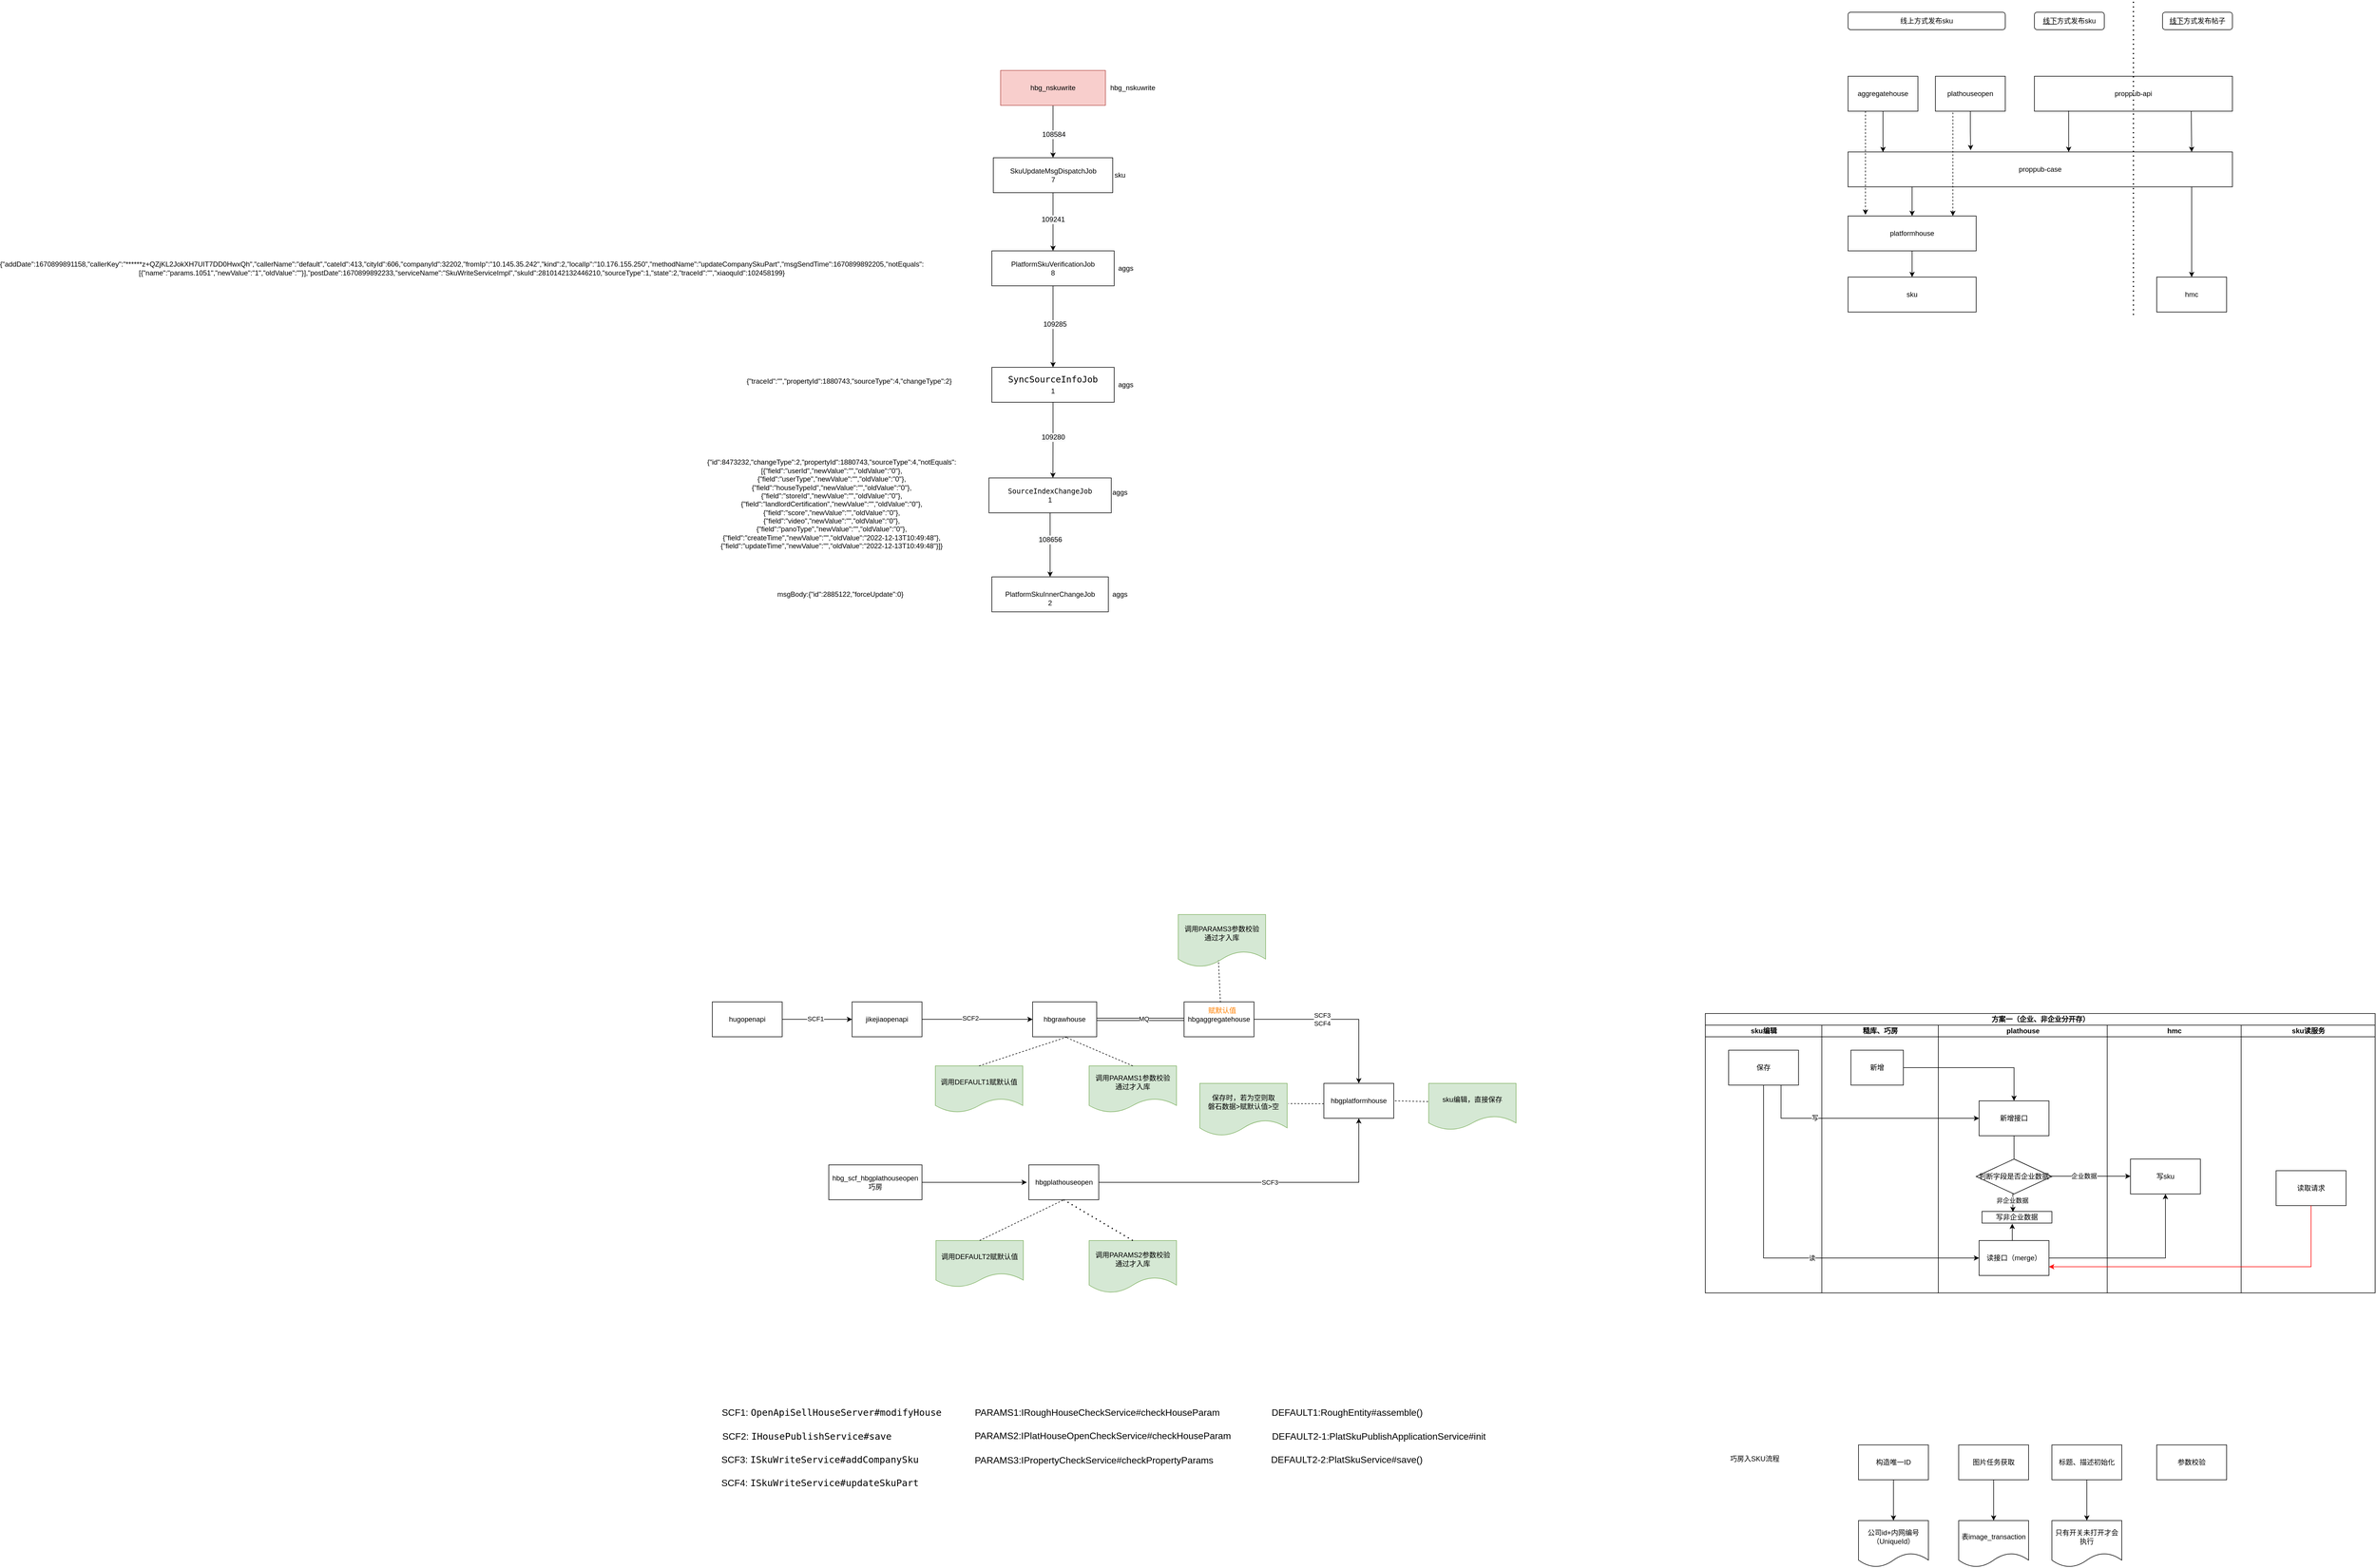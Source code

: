 <mxfile version="21.0.2" type="github" pages="5">
  <diagram id="P7JamYWp7NVOv1stkI_S" name="Page-1">
    <mxGraphModel dx="3059" dy="3033" grid="1" gridSize="10" guides="1" tooltips="1" connect="1" arrows="1" fold="1" page="1" pageScale="1" pageWidth="827" pageHeight="1169" math="0" shadow="0">
      <root>
        <mxCell id="0" />
        <mxCell id="1" parent="0" />
        <mxCell id="owkmpuubnjTbK1H9jRby-1" value="hbgrawhouse" style="rounded=0;whiteSpace=wrap;html=1;" parent="1" vertex="1">
          <mxGeometry x="590" y="100" width="110" height="60" as="geometry" />
        </mxCell>
        <mxCell id="owkmpuubnjTbK1H9jRby-71" value="SCF1: &lt;font face=&quot;JetBrains Mono, monospace&quot; style=&quot;font-size: 16px;&quot;&gt;&lt;span style=&quot;font-size: 16px;&quot;&gt;OpenApiSellHouseServer#modifyHouse&lt;/span&gt;&lt;/font&gt;" style="text;html=1;strokeColor=none;fillColor=none;align=center;verticalAlign=middle;whiteSpace=wrap;rounded=0;fontColor=#000000;fontSize=16;" parent="1" vertex="1">
          <mxGeometry x="30" y="789" width="430" height="31" as="geometry" />
        </mxCell>
        <mxCell id="owkmpuubnjTbK1H9jRby-74" style="edgeStyle=orthogonalEdgeStyle;rounded=0;orthogonalLoop=1;jettySize=auto;html=1;entryX=0;entryY=0.5;entryDx=0;entryDy=0;fontColor=#000000;" parent="1" source="owkmpuubnjTbK1H9jRby-72" target="owkmpuubnjTbK1H9jRby-73" edge="1">
          <mxGeometry relative="1" as="geometry" />
        </mxCell>
        <mxCell id="owkmpuubnjTbK1H9jRby-76" value="SCF1" style="edgeLabel;html=1;align=center;verticalAlign=middle;resizable=0;points=[];fontColor=#000000;" parent="owkmpuubnjTbK1H9jRby-74" vertex="1" connectable="0">
          <mxGeometry x="-0.05" y="1" relative="1" as="geometry">
            <mxPoint as="offset" />
          </mxGeometry>
        </mxCell>
        <mxCell id="owkmpuubnjTbK1H9jRby-72" value="&lt;div style=&quot;text-align: left;&quot;&gt;hugopenapi&lt;br&gt;&lt;/div&gt;" style="rounded=0;whiteSpace=wrap;html=1;fontColor=#000000;" parent="1" vertex="1">
          <mxGeometry x="40" y="100" width="120" height="60" as="geometry" />
        </mxCell>
        <mxCell id="owkmpuubnjTbK1H9jRby-75" style="edgeStyle=orthogonalEdgeStyle;rounded=0;orthogonalLoop=1;jettySize=auto;html=1;fontColor=#000000;" parent="1" source="owkmpuubnjTbK1H9jRby-73" target="owkmpuubnjTbK1H9jRby-1" edge="1">
          <mxGeometry relative="1" as="geometry" />
        </mxCell>
        <mxCell id="owkmpuubnjTbK1H9jRby-77" value="SCF2" style="edgeLabel;html=1;align=center;verticalAlign=middle;resizable=0;points=[];fontColor=#000000;" parent="owkmpuubnjTbK1H9jRby-75" vertex="1" connectable="0">
          <mxGeometry x="-0.133" y="2" relative="1" as="geometry">
            <mxPoint as="offset" />
          </mxGeometry>
        </mxCell>
        <mxCell id="owkmpuubnjTbK1H9jRby-73" value="jikejiaopenapi" style="rounded=0;whiteSpace=wrap;html=1;fontColor=#000000;" parent="1" vertex="1">
          <mxGeometry x="280" y="100" width="120" height="60" as="geometry" />
        </mxCell>
        <mxCell id="owkmpuubnjTbK1H9jRby-78" value="SCF2:&amp;nbsp;&lt;span style=&quot;background-color: rgb(255, 255, 255); font-family: &amp;quot;JetBrains Mono&amp;quot;, monospace; font-size: 16px;&quot;&gt;IHousePublishService#&lt;/span&gt;&lt;font face=&quot;JetBrains Mono, monospace&quot; style=&quot;font-size: 16px;&quot;&gt;&lt;span style=&quot;font-size: 16px;&quot;&gt;save&lt;/span&gt;&lt;/font&gt;" style="text;html=1;strokeColor=none;fillColor=none;align=center;verticalAlign=middle;whiteSpace=wrap;rounded=0;fontColor=#000000;fontSize=16;" parent="1" vertex="1">
          <mxGeometry x="60" y="830" width="285" height="31" as="geometry" />
        </mxCell>
        <mxCell id="owkmpuubnjTbK1H9jRby-79" value="hbgplatformhouse" style="rounded=0;whiteSpace=wrap;html=1;fontColor=#000000;" parent="1" vertex="1">
          <mxGeometry x="1090" y="240" width="120" height="60" as="geometry" />
        </mxCell>
        <mxCell id="owkmpuubnjTbK1H9jRby-89" style="edgeStyle=orthogonalEdgeStyle;rounded=0;orthogonalLoop=1;jettySize=auto;html=1;entryX=0.5;entryY=0;entryDx=0;entryDy=0;fontColor=#000000;" parent="1" source="owkmpuubnjTbK1H9jRby-80" target="owkmpuubnjTbK1H9jRby-79" edge="1">
          <mxGeometry relative="1" as="geometry" />
        </mxCell>
        <mxCell id="owkmpuubnjTbK1H9jRby-248" value="SCF3&lt;br&gt;SCF4" style="edgeLabel;html=1;align=center;verticalAlign=middle;resizable=0;points=[];fontColor=#000000;" parent="owkmpuubnjTbK1H9jRby-89" vertex="1" connectable="0">
          <mxGeometry x="-0.193" relative="1" as="geometry">
            <mxPoint as="offset" />
          </mxGeometry>
        </mxCell>
        <mxCell id="owkmpuubnjTbK1H9jRby-80" value="hbgaggregatehouse" style="rounded=0;whiteSpace=wrap;html=1;fontColor=#000000;" parent="1" vertex="1">
          <mxGeometry x="850" y="100" width="120" height="60" as="geometry" />
        </mxCell>
        <mxCell id="owkmpuubnjTbK1H9jRby-81" value="PARAMS1:IRoughHouseCheckService#checkHouseParam" style="text;html=1;strokeColor=none;fillColor=none;align=center;verticalAlign=middle;whiteSpace=wrap;rounded=0;fontColor=#000000;fontSize=16;" parent="1" vertex="1">
          <mxGeometry x="480" y="789" width="442" height="31" as="geometry" />
        </mxCell>
        <mxCell id="owkmpuubnjTbK1H9jRby-84" value="调用PARAMS1参数校验&lt;br&gt;通过才入库" style="shape=document;whiteSpace=wrap;html=1;boundedLbl=1;fillColor=#d5e8d4;strokeColor=#82b366;" parent="1" vertex="1">
          <mxGeometry x="687" y="210" width="150" height="80" as="geometry" />
        </mxCell>
        <mxCell id="owkmpuubnjTbK1H9jRby-86" value="" style="endArrow=none;dashed=1;html=1;rounded=0;fontColor=#000000;exitX=0.5;exitY=0;exitDx=0;exitDy=0;entryX=0.5;entryY=1;entryDx=0;entryDy=0;" parent="1" source="owkmpuubnjTbK1H9jRby-84" target="owkmpuubnjTbK1H9jRby-1" edge="1">
          <mxGeometry width="50" height="50" relative="1" as="geometry">
            <mxPoint x="660" y="250" as="sourcePoint" />
            <mxPoint x="710" y="200" as="targetPoint" />
          </mxGeometry>
        </mxCell>
        <mxCell id="owkmpuubnjTbK1H9jRby-88" value="" style="shape=link;html=1;rounded=0;fontColor=#000000;width=4;exitX=1;exitY=0.5;exitDx=0;exitDy=0;entryX=0;entryY=0.5;entryDx=0;entryDy=0;" parent="1" source="owkmpuubnjTbK1H9jRby-1" target="owkmpuubnjTbK1H9jRby-80" edge="1">
          <mxGeometry width="100" relative="1" as="geometry">
            <mxPoint x="718" y="129.5" as="sourcePoint" />
            <mxPoint x="818" y="129.5" as="targetPoint" />
          </mxGeometry>
        </mxCell>
        <mxCell id="owkmpuubnjTbK1H9jRby-90" value="MQ" style="edgeLabel;html=1;align=center;verticalAlign=middle;resizable=0;points=[];fontColor=#000000;" parent="owkmpuubnjTbK1H9jRby-88" vertex="1" connectable="0">
          <mxGeometry x="0.08" y="2" relative="1" as="geometry">
            <mxPoint y="1" as="offset" />
          </mxGeometry>
        </mxCell>
        <mxCell id="owkmpuubnjTbK1H9jRby-92" value="&lt;font color=&quot;#ff8000&quot;&gt;赋默认值&lt;/font&gt;" style="text;html=1;align=center;verticalAlign=middle;resizable=0;points=[];autosize=1;strokeColor=none;fillColor=none;fontColor=#000000;" parent="1" vertex="1">
          <mxGeometry x="880" y="100" width="70" height="30" as="geometry" />
        </mxCell>
        <mxCell id="owkmpuubnjTbK1H9jRby-96" style="edgeStyle=orthogonalEdgeStyle;rounded=0;orthogonalLoop=1;jettySize=auto;html=1;exitX=1;exitY=0.5;exitDx=0;exitDy=0;entryX=0.5;entryY=1;entryDx=0;entryDy=0;fontColor=#000000;" parent="1" source="owkmpuubnjTbK1H9jRby-93" target="owkmpuubnjTbK1H9jRby-79" edge="1">
          <mxGeometry relative="1" as="geometry" />
        </mxCell>
        <mxCell id="owkmpuubnjTbK1H9jRby-101" value="SCF3" style="edgeLabel;html=1;align=center;verticalAlign=middle;resizable=0;points=[];fontColor=#000000;" parent="owkmpuubnjTbK1H9jRby-96" vertex="1" connectable="0">
          <mxGeometry x="0.054" relative="1" as="geometry">
            <mxPoint as="offset" />
          </mxGeometry>
        </mxCell>
        <mxCell id="owkmpuubnjTbK1H9jRby-93" value="hbgplathouseopen" style="rounded=0;whiteSpace=wrap;html=1;fontColor=#000000;" parent="1" vertex="1">
          <mxGeometry x="583.5" y="380" width="120" height="60" as="geometry" />
        </mxCell>
        <mxCell id="owkmpuubnjTbK1H9jRby-95" style="edgeStyle=orthogonalEdgeStyle;rounded=0;orthogonalLoop=1;jettySize=auto;html=1;exitX=1;exitY=0.5;exitDx=0;exitDy=0;fontColor=#000000;" parent="1" source="owkmpuubnjTbK1H9jRby-94" edge="1">
          <mxGeometry relative="1" as="geometry">
            <mxPoint x="580" y="410" as="targetPoint" />
          </mxGeometry>
        </mxCell>
        <mxCell id="owkmpuubnjTbK1H9jRby-94" value="hbg_scf_hbgplathouseopen巧房" style="rounded=0;whiteSpace=wrap;html=1;fontColor=#000000;" parent="1" vertex="1">
          <mxGeometry x="240" y="380" width="160" height="60" as="geometry" />
        </mxCell>
        <mxCell id="owkmpuubnjTbK1H9jRby-99" value="调用PARAMS2参数校验&lt;br&gt;通过才入库" style="shape=document;whiteSpace=wrap;html=1;boundedLbl=1;fillColor=#d5e8d4;strokeColor=#82b366;" parent="1" vertex="1">
          <mxGeometry x="687" y="510" width="150" height="90" as="geometry" />
        </mxCell>
        <mxCell id="owkmpuubnjTbK1H9jRby-100" value="PARAMS2:IPlatHouseOpenCheckService#checkHouseParam" style="text;html=1;strokeColor=none;fillColor=none;align=center;verticalAlign=middle;whiteSpace=wrap;rounded=0;fontColor=#000000;fontSize=16;" parent="1" vertex="1">
          <mxGeometry x="487" y="829" width="447" height="31" as="geometry" />
        </mxCell>
        <mxCell id="owkmpuubnjTbK1H9jRby-103" value="SCF3:&amp;nbsp;&lt;span style=&quot;background-color: rgb(255, 255, 255); font-size: 16px;&quot;&gt;&lt;font face=&quot;JetBrains Mono, monospace&quot; style=&quot;font-size: 16px;&quot;&gt;&lt;span style=&quot;font-size: 16px;&quot;&gt;ISkuWriteService&lt;/span&gt;&lt;span style=&quot;font-size: 16px;&quot;&gt;#&lt;/span&gt;&lt;/font&gt;&lt;/span&gt;&lt;font face=&quot;JetBrains Mono, monospace&quot; style=&quot;font-size: 16px;&quot;&gt;&lt;span style=&quot;font-size: 16px;&quot;&gt;addCompanySku&lt;/span&gt;&lt;/font&gt;" style="text;html=1;strokeColor=none;fillColor=none;align=center;verticalAlign=middle;whiteSpace=wrap;rounded=0;fontColor=#000000;fontSize=16;" parent="1" vertex="1">
          <mxGeometry x="60" y="870" width="330" height="31" as="geometry" />
        </mxCell>
        <mxCell id="owkmpuubnjTbK1H9jRby-200" value="方案一（企业、非企业分开存）" style="swimlane;childLayout=stackLayout;resizeParent=1;resizeParentMax=0;startSize=20;html=1;fontColor=#000000;" parent="1" vertex="1">
          <mxGeometry x="1745" y="120" width="1150" height="480" as="geometry" />
        </mxCell>
        <mxCell id="S1WS7Dnw3RNSZnDwR1E6-13" value="sku编辑" style="swimlane;startSize=20;html=1;fontColor=#000000;" parent="owkmpuubnjTbK1H9jRby-200" vertex="1">
          <mxGeometry y="20" width="200" height="460" as="geometry">
            <mxRectangle y="20" width="40" height="460" as="alternateBounds" />
          </mxGeometry>
        </mxCell>
        <mxCell id="owkmpuubnjTbK1H9jRby-223" value="保存" style="rounded=0;whiteSpace=wrap;html=1;fontColor=#000000;" parent="S1WS7Dnw3RNSZnDwR1E6-13" vertex="1">
          <mxGeometry x="40" y="43" width="120" height="60" as="geometry" />
        </mxCell>
        <mxCell id="owkmpuubnjTbK1H9jRby-201" value="糙库、巧房" style="swimlane;startSize=20;html=1;fontColor=#000000;" parent="owkmpuubnjTbK1H9jRby-200" vertex="1">
          <mxGeometry x="200" y="20" width="200" height="460" as="geometry">
            <mxRectangle x="200" y="20" width="40" height="460" as="alternateBounds" />
          </mxGeometry>
        </mxCell>
        <mxCell id="owkmpuubnjTbK1H9jRby-202" value="新增" style="rounded=0;whiteSpace=wrap;html=1;fontColor=#000000;" parent="owkmpuubnjTbK1H9jRby-201" vertex="1">
          <mxGeometry x="50" y="43" width="90" height="60" as="geometry" />
        </mxCell>
        <mxCell id="owkmpuubnjTbK1H9jRby-225" style="edgeStyle=orthogonalEdgeStyle;rounded=0;orthogonalLoop=1;jettySize=auto;html=1;entryX=0;entryY=0.5;entryDx=0;entryDy=0;fontColor=#000000;exitX=0.75;exitY=1;exitDx=0;exitDy=0;" parent="owkmpuubnjTbK1H9jRby-201" source="owkmpuubnjTbK1H9jRby-223" edge="1">
          <mxGeometry relative="1" as="geometry">
            <mxPoint x="270" y="550" as="sourcePoint" />
            <mxPoint x="270" y="160" as="targetPoint" />
            <Array as="points">
              <mxPoint x="-70" y="160" />
            </Array>
          </mxGeometry>
        </mxCell>
        <mxCell id="owkmpuubnjTbK1H9jRby-226" value="写" style="edgeLabel;html=1;align=center;verticalAlign=middle;resizable=0;points=[];fontColor=#000000;" parent="owkmpuubnjTbK1H9jRby-225" vertex="1" connectable="0">
          <mxGeometry x="-0.416" y="-1" relative="1" as="geometry">
            <mxPoint x="-1" y="-2" as="offset" />
          </mxGeometry>
        </mxCell>
        <mxCell id="owkmpuubnjTbK1H9jRby-203" value="plathouse" style="swimlane;startSize=20;html=1;fontColor=#000000;" parent="owkmpuubnjTbK1H9jRby-200" vertex="1">
          <mxGeometry x="400" y="20" width="290" height="460" as="geometry">
            <mxRectangle x="400" y="20" width="40" height="460" as="alternateBounds" />
          </mxGeometry>
        </mxCell>
        <mxCell id="owkmpuubnjTbK1H9jRby-204" style="edgeStyle=orthogonalEdgeStyle;rounded=0;orthogonalLoop=1;jettySize=auto;html=1;exitX=0.5;exitY=1;exitDx=0;exitDy=0;entryX=0.5;entryY=0;entryDx=0;entryDy=0;fontColor=#000000;" parent="owkmpuubnjTbK1H9jRby-203" source="owkmpuubnjTbK1H9jRby-205" edge="1">
          <mxGeometry relative="1" as="geometry">
            <mxPoint x="130" y="240" as="targetPoint" />
          </mxGeometry>
        </mxCell>
        <mxCell id="owkmpuubnjTbK1H9jRby-205" value="新增接口" style="rounded=0;whiteSpace=wrap;html=1;fontColor=#000000;" parent="owkmpuubnjTbK1H9jRby-203" vertex="1">
          <mxGeometry x="70" y="130" width="120" height="60" as="geometry" />
        </mxCell>
        <mxCell id="owkmpuubnjTbK1H9jRby-231" style="edgeStyle=orthogonalEdgeStyle;rounded=0;orthogonalLoop=1;jettySize=auto;html=1;exitX=0.5;exitY=0;exitDx=0;exitDy=0;entryX=0.433;entryY=1.05;entryDx=0;entryDy=0;entryPerimeter=0;strokeColor=#000000;fontColor=#000000;" parent="owkmpuubnjTbK1H9jRby-203" source="owkmpuubnjTbK1H9jRby-209" target="owkmpuubnjTbK1H9jRby-228" edge="1">
          <mxGeometry relative="1" as="geometry" />
        </mxCell>
        <mxCell id="owkmpuubnjTbK1H9jRby-209" value="读接口（merge）" style="rounded=0;whiteSpace=wrap;html=1;fontColor=#000000;" parent="owkmpuubnjTbK1H9jRby-203" vertex="1">
          <mxGeometry x="70" y="370" width="120" height="60" as="geometry" />
        </mxCell>
        <mxCell id="owkmpuubnjTbK1H9jRby-229" style="edgeStyle=orthogonalEdgeStyle;rounded=0;orthogonalLoop=1;jettySize=auto;html=1;exitX=0.5;exitY=1;exitDx=0;exitDy=0;entryX=0.442;entryY=0.05;entryDx=0;entryDy=0;entryPerimeter=0;strokeColor=#000000;fontColor=#000000;" parent="owkmpuubnjTbK1H9jRby-203" source="owkmpuubnjTbK1H9jRby-227" target="owkmpuubnjTbK1H9jRby-228" edge="1">
          <mxGeometry relative="1" as="geometry" />
        </mxCell>
        <mxCell id="owkmpuubnjTbK1H9jRby-233" value="非企业数据" style="edgeLabel;html=1;align=center;verticalAlign=middle;resizable=0;points=[];fontColor=#000000;" parent="owkmpuubnjTbK1H9jRby-229" vertex="1" connectable="0">
          <mxGeometry x="-0.212" y="-1" relative="1" as="geometry">
            <mxPoint as="offset" />
          </mxGeometry>
        </mxCell>
        <mxCell id="owkmpuubnjTbK1H9jRby-227" value="&lt;font color=&quot;#000000&quot;&gt;判断&lt;/font&gt;&lt;span style=&quot;color: rgb(0, 0, 0);&quot;&gt;字段是否企业数据&lt;/span&gt;" style="rhombus;whiteSpace=wrap;html=1;fontColor=#FF0000;" parent="owkmpuubnjTbK1H9jRby-203" vertex="1">
          <mxGeometry x="65" y="230" width="130" height="60" as="geometry" />
        </mxCell>
        <mxCell id="owkmpuubnjTbK1H9jRby-215" style="edgeStyle=orthogonalEdgeStyle;rounded=0;orthogonalLoop=1;jettySize=auto;html=1;exitX=1;exitY=0.5;exitDx=0;exitDy=0;fontColor=#000000;" parent="owkmpuubnjTbK1H9jRby-203" edge="1">
          <mxGeometry relative="1" as="geometry">
            <mxPoint x="330" y="259.5" as="targetPoint" />
            <mxPoint x="190" y="259.5" as="sourcePoint" />
          </mxGeometry>
        </mxCell>
        <mxCell id="owkmpuubnjTbK1H9jRby-232" value="企业数据" style="edgeLabel;html=1;align=center;verticalAlign=middle;resizable=0;points=[];fontColor=#000000;" parent="owkmpuubnjTbK1H9jRby-215" vertex="1" connectable="0">
          <mxGeometry x="-0.143" y="2" relative="1" as="geometry">
            <mxPoint y="1" as="offset" />
          </mxGeometry>
        </mxCell>
        <mxCell id="owkmpuubnjTbK1H9jRby-228" value="写非企业数据" style="rounded=0;whiteSpace=wrap;html=1;fontColor=#000000;" parent="owkmpuubnjTbK1H9jRby-203" vertex="1">
          <mxGeometry x="75" y="320" width="120" height="20" as="geometry" />
        </mxCell>
        <mxCell id="owkmpuubnjTbK1H9jRby-210" value="hmc" style="swimlane;startSize=20;html=1;fontColor=#000000;" parent="owkmpuubnjTbK1H9jRby-200" vertex="1">
          <mxGeometry x="690" y="20" width="230" height="460" as="geometry">
            <mxRectangle x="690" y="20" width="40" height="460" as="alternateBounds" />
          </mxGeometry>
        </mxCell>
        <mxCell id="owkmpuubnjTbK1H9jRby-211" value="写sku" style="rounded=0;whiteSpace=wrap;html=1;fontColor=#000000;" parent="owkmpuubnjTbK1H9jRby-210" vertex="1">
          <mxGeometry x="40" y="230" width="120" height="60" as="geometry" />
        </mxCell>
        <mxCell id="owkmpuubnjTbK1H9jRby-212" value="sku读服务" style="swimlane;startSize=20;html=1;fontColor=#000000;" parent="owkmpuubnjTbK1H9jRby-200" vertex="1">
          <mxGeometry x="920" y="20" width="230" height="460" as="geometry">
            <mxRectangle x="240" y="20" width="40" height="460" as="alternateBounds" />
          </mxGeometry>
        </mxCell>
        <mxCell id="owkmpuubnjTbK1H9jRby-213" value="读取请求" style="rounded=0;whiteSpace=wrap;html=1;fontColor=#000000;" parent="owkmpuubnjTbK1H9jRby-212" vertex="1">
          <mxGeometry x="60" y="250" width="120" height="60" as="geometry" />
        </mxCell>
        <mxCell id="owkmpuubnjTbK1H9jRby-214" style="edgeStyle=orthogonalEdgeStyle;rounded=0;orthogonalLoop=1;jettySize=auto;html=1;entryX=0.5;entryY=0;entryDx=0;entryDy=0;fontColor=#000000;" parent="owkmpuubnjTbK1H9jRby-200" source="owkmpuubnjTbK1H9jRby-202" target="owkmpuubnjTbK1H9jRby-205" edge="1">
          <mxGeometry relative="1" as="geometry" />
        </mxCell>
        <mxCell id="owkmpuubnjTbK1H9jRby-216" style="edgeStyle=orthogonalEdgeStyle;rounded=0;orthogonalLoop=1;jettySize=auto;html=1;entryX=1;entryY=0.75;entryDx=0;entryDy=0;fontColor=#FF0000;fillColor=#ffcccc;strokeColor=#FF0000;" parent="owkmpuubnjTbK1H9jRby-200" source="owkmpuubnjTbK1H9jRby-213" target="owkmpuubnjTbK1H9jRby-209" edge="1">
          <mxGeometry relative="1" as="geometry">
            <Array as="points">
              <mxPoint x="1040" y="435" />
            </Array>
          </mxGeometry>
        </mxCell>
        <mxCell id="owkmpuubnjTbK1H9jRby-217" style="edgeStyle=orthogonalEdgeStyle;rounded=0;orthogonalLoop=1;jettySize=auto;html=1;entryX=0.5;entryY=1;entryDx=0;entryDy=0;fontColor=#000000;" parent="owkmpuubnjTbK1H9jRby-200" source="owkmpuubnjTbK1H9jRby-209" target="owkmpuubnjTbK1H9jRby-211" edge="1">
          <mxGeometry relative="1" as="geometry" />
        </mxCell>
        <mxCell id="owkmpuubnjTbK1H9jRby-219" style="edgeStyle=orthogonalEdgeStyle;rounded=0;orthogonalLoop=1;jettySize=auto;html=1;entryX=0;entryY=0.5;entryDx=0;entryDy=0;fontColor=#000000;exitX=0.5;exitY=1;exitDx=0;exitDy=0;" parent="owkmpuubnjTbK1H9jRby-200" source="owkmpuubnjTbK1H9jRby-223" target="owkmpuubnjTbK1H9jRby-209" edge="1">
          <mxGeometry relative="1" as="geometry" />
        </mxCell>
        <mxCell id="S1WS7Dnw3RNSZnDwR1E6-14" value="读" style="edgeLabel;html=1;align=center;verticalAlign=middle;resizable=0;points=[];fontColor=#000000;" parent="owkmpuubnjTbK1H9jRby-219" vertex="1" connectable="0">
          <mxGeometry x="0.14" relative="1" as="geometry">
            <mxPoint as="offset" />
          </mxGeometry>
        </mxCell>
        <mxCell id="owkmpuubnjTbK1H9jRby-218" value="" style="text;strokeColor=none;fillColor=none;align=left;verticalAlign=middle;spacingTop=-1;spacingLeft=4;spacingRight=4;rotatable=0;labelPosition=right;points=[];portConstraint=eastwest;fontColor=#000000;" parent="1" vertex="1">
          <mxGeometry x="1735" y="400" width="20" height="14" as="geometry" />
        </mxCell>
        <mxCell id="owkmpuubnjTbK1H9jRby-249" value="SCF4:&amp;nbsp;&lt;span style=&quot;background-color: rgb(255, 255, 255); font-size: 16px;&quot;&gt;&lt;font face=&quot;JetBrains Mono, monospace&quot; style=&quot;font-size: 16px;&quot;&gt;&lt;span style=&quot;font-size: 16px;&quot;&gt;ISkuWriteService&lt;/span&gt;&lt;span style=&quot;font-size: 16px;&quot;&gt;#&lt;/span&gt;&lt;/font&gt;&lt;/span&gt;&lt;font face=&quot;JetBrains Mono, monospace&quot; style=&quot;font-size: 16px;&quot;&gt;&lt;span style=&quot;font-size: 16px;&quot;&gt;updateSkuPart&lt;/span&gt;&lt;/font&gt;" style="text;html=1;strokeColor=none;fillColor=none;align=center;verticalAlign=middle;whiteSpace=wrap;rounded=0;fontColor=#000000;fontSize=16;" parent="1" vertex="1">
          <mxGeometry x="60" y="910" width="330" height="31" as="geometry" />
        </mxCell>
        <mxCell id="S1WS7Dnw3RNSZnDwR1E6-1" value="DEFAULT1:RoughEntity#assemble()" style="text;html=1;strokeColor=none;fillColor=none;align=center;verticalAlign=middle;whiteSpace=wrap;rounded=0;fontColor=#000000;fontSize=16;" parent="1" vertex="1">
          <mxGeometry x="989.5" y="789" width="280" height="31" as="geometry" />
        </mxCell>
        <mxCell id="S1WS7Dnw3RNSZnDwR1E6-2" value="调用DEFAULT1赋默认值" style="shape=document;whiteSpace=wrap;html=1;boundedLbl=1;fillColor=#d5e8d4;strokeColor=#82b366;" parent="1" vertex="1">
          <mxGeometry x="423" y="210" width="150" height="80" as="geometry" />
        </mxCell>
        <mxCell id="S1WS7Dnw3RNSZnDwR1E6-3" value="" style="endArrow=none;dashed=1;html=1;rounded=0;fontColor=#000000;exitX=0.5;exitY=0;exitDx=0;exitDy=0;" parent="1" source="S1WS7Dnw3RNSZnDwR1E6-2" edge="1">
          <mxGeometry width="50" height="50" relative="1" as="geometry">
            <mxPoint x="655" y="280" as="sourcePoint" />
            <mxPoint x="650" y="160" as="targetPoint" />
          </mxGeometry>
        </mxCell>
        <mxCell id="S1WS7Dnw3RNSZnDwR1E6-4" value="DEFAULT2-2:PlatSkuService#save()" style="text;html=1;strokeColor=none;fillColor=none;align=center;verticalAlign=middle;whiteSpace=wrap;rounded=0;fontColor=#000000;fontSize=16;" parent="1" vertex="1">
          <mxGeometry x="980" y="870" width="299" height="31" as="geometry" />
        </mxCell>
        <mxCell id="S1WS7Dnw3RNSZnDwR1E6-5" value="调用DEFAULT2赋默认值" style="shape=document;whiteSpace=wrap;html=1;boundedLbl=1;fillColor=#d5e8d4;strokeColor=#82b366;" parent="1" vertex="1">
          <mxGeometry x="424" y="510" width="150" height="80" as="geometry" />
        </mxCell>
        <mxCell id="S1WS7Dnw3RNSZnDwR1E6-9" value="" style="endArrow=none;dashed=1;html=1;dashPattern=1 3;strokeWidth=2;rounded=0;entryX=0.5;entryY=1;entryDx=0;entryDy=0;exitX=0.5;exitY=0;exitDx=0;exitDy=0;" parent="1" source="owkmpuubnjTbK1H9jRby-99" target="owkmpuubnjTbK1H9jRby-93" edge="1">
          <mxGeometry width="50" height="50" relative="1" as="geometry">
            <mxPoint x="430" y="470" as="sourcePoint" />
            <mxPoint x="480" y="420" as="targetPoint" />
          </mxGeometry>
        </mxCell>
        <mxCell id="S1WS7Dnw3RNSZnDwR1E6-10" value="" style="endArrow=none;dashed=1;html=1;rounded=0;entryX=0.5;entryY=1;entryDx=0;entryDy=0;exitX=0.5;exitY=0;exitDx=0;exitDy=0;" parent="1" source="S1WS7Dnw3RNSZnDwR1E6-5" target="owkmpuubnjTbK1H9jRby-93" edge="1">
          <mxGeometry width="50" height="50" relative="1" as="geometry">
            <mxPoint x="690" y="540" as="sourcePoint" />
            <mxPoint x="740" y="490" as="targetPoint" />
          </mxGeometry>
        </mxCell>
        <mxCell id="S1WS7Dnw3RNSZnDwR1E6-15" value="保存时，若为空则取&lt;br&gt;磐石数据&amp;gt;赋默认值&amp;gt;空" style="shape=document;whiteSpace=wrap;html=1;boundedLbl=1;fillColor=#d5e8d4;strokeColor=#82b366;" parent="1" vertex="1">
          <mxGeometry x="877" y="240" width="150" height="90" as="geometry" />
        </mxCell>
        <mxCell id="S1WS7Dnw3RNSZnDwR1E6-16" value="" style="endArrow=none;dashed=1;html=1;rounded=0;fontColor=#000000;entryX=1.013;entryY=0.386;entryDx=0;entryDy=0;entryPerimeter=0;" parent="1" target="S1WS7Dnw3RNSZnDwR1E6-15" edge="1">
          <mxGeometry width="50" height="50" relative="1" as="geometry">
            <mxPoint x="1090" y="275" as="sourcePoint" />
            <mxPoint x="1300" y="350" as="targetPoint" />
          </mxGeometry>
        </mxCell>
        <mxCell id="S1WS7Dnw3RNSZnDwR1E6-17" value="sku编辑，直接保存" style="shape=document;whiteSpace=wrap;html=1;boundedLbl=1;fillColor=#d5e8d4;strokeColor=#82b366;" parent="1" vertex="1">
          <mxGeometry x="1270" y="240" width="150" height="80" as="geometry" />
        </mxCell>
        <mxCell id="S1WS7Dnw3RNSZnDwR1E6-18" value="" style="endArrow=none;dashed=1;html=1;rounded=0;fontColor=#000000;entryX=1;entryY=0.5;entryDx=0;entryDy=0;exitX=-0.007;exitY=0.391;exitDx=0;exitDy=0;exitPerimeter=0;" parent="1" source="S1WS7Dnw3RNSZnDwR1E6-17" target="owkmpuubnjTbK1H9jRby-79" edge="1">
          <mxGeometry width="50" height="50" relative="1" as="geometry">
            <mxPoint x="1270" y="370" as="sourcePoint" />
            <mxPoint x="1240" y="320" as="targetPoint" />
          </mxGeometry>
        </mxCell>
        <mxCell id="S1WS7Dnw3RNSZnDwR1E6-19" value="DEFAULT2-1:PlatSkuPublishApplicationService#init" style="text;html=1;strokeColor=none;fillColor=none;align=center;verticalAlign=middle;whiteSpace=wrap;rounded=0;fontColor=#000000;fontSize=16;" parent="1" vertex="1">
          <mxGeometry x="980" y="830" width="409" height="31" as="geometry" />
        </mxCell>
        <mxCell id="S1WS7Dnw3RNSZnDwR1E6-20" value="调用PARAMS3参数校验&lt;br&gt;通过才入库" style="shape=document;whiteSpace=wrap;html=1;boundedLbl=1;fillColor=#d5e8d4;strokeColor=#82b366;" parent="1" vertex="1">
          <mxGeometry x="840" y="-50" width="150" height="90" as="geometry" />
        </mxCell>
        <mxCell id="S1WS7Dnw3RNSZnDwR1E6-21" value="" style="endArrow=none;dashed=1;html=1;rounded=0;fontColor=#000000;exitX=0.463;exitY=0.033;exitDx=0;exitDy=0;exitPerimeter=0;entryX=0.46;entryY=0.872;entryDx=0;entryDy=0;entryPerimeter=0;" parent="1" source="owkmpuubnjTbK1H9jRby-92" target="S1WS7Dnw3RNSZnDwR1E6-20" edge="1">
          <mxGeometry width="50" height="50" relative="1" as="geometry">
            <mxPoint x="920" y="90" as="sourcePoint" />
            <mxPoint x="970" y="40" as="targetPoint" />
          </mxGeometry>
        </mxCell>
        <mxCell id="S1WS7Dnw3RNSZnDwR1E6-22" value="PARAMS3:IPropertyCheckService#checkPropertyParams" style="text;html=1;strokeColor=none;fillColor=none;align=center;verticalAlign=middle;whiteSpace=wrap;rounded=0;fontColor=#000000;fontSize=16;" parent="1" vertex="1">
          <mxGeometry x="470" y="869" width="451" height="35" as="geometry" />
        </mxCell>
        <mxCell id="Adhbe6-BMUALmOJ2c8g5-1" value="&lt;div style=&quot;&quot;&gt;&lt;br&gt;&lt;/div&gt;&lt;div style=&quot;&quot;&gt;&lt;span style=&quot;&quot;&gt;PlatformSkuInnerChangeJob&lt;/span&gt;&lt;span style=&quot;background-color: initial;&quot;&gt;&lt;font face=&quot;Helvetica, Tahoma, Arial, Microsoft YaHei, 微软雅黑, SimSun, 宋体, Heiti, 黑体, sans-serif&quot;&gt;&lt;br&gt;&lt;/font&gt;&lt;/span&gt;&lt;/div&gt;&lt;div style=&quot;&quot;&gt;&lt;span style=&quot;font-family: Helvetica, Tahoma, Arial, &amp;quot;Microsoft YaHei&amp;quot;, 微软雅黑, SimSun, 宋体, Heiti, 黑体, sans-serif;&quot;&gt;2&lt;/span&gt;&lt;span style=&quot;&quot;&gt;&lt;br&gt;&lt;/span&gt;&lt;/div&gt;" style="rounded=0;whiteSpace=wrap;html=1;fontColor=#000000;align=center;" parent="1" vertex="1">
          <mxGeometry x="520" y="-630" width="200" height="60" as="geometry" />
        </mxCell>
        <mxCell id="Adhbe6-BMUALmOJ2c8g5-3" style="edgeStyle=orthogonalEdgeStyle;rounded=0;orthogonalLoop=1;jettySize=auto;html=1;entryX=0.5;entryY=0;entryDx=0;entryDy=0;" parent="1" source="Adhbe6-BMUALmOJ2c8g5-2" target="Adhbe6-BMUALmOJ2c8g5-1" edge="1">
          <mxGeometry relative="1" as="geometry" />
        </mxCell>
        <mxCell id="Adhbe6-BMUALmOJ2c8g5-15" value="&lt;span style=&quot;font-family: Helvetica, Tahoma, Arial, &amp;quot;Microsoft YaHei&amp;quot;, 微软雅黑, SimSun, 宋体, Heiti, 黑体, sans-serif; font-size: 12px; background-color: rgb(248, 249, 250);&quot;&gt;108656&lt;/span&gt;" style="edgeLabel;html=1;align=center;verticalAlign=middle;resizable=0;points=[];fontColor=#000000;" parent="Adhbe6-BMUALmOJ2c8g5-3" vertex="1" connectable="0">
          <mxGeometry x="-0.175" relative="1" as="geometry">
            <mxPoint as="offset" />
          </mxGeometry>
        </mxCell>
        <mxCell id="Adhbe6-BMUALmOJ2c8g5-2" value="&lt;div style=&quot;font-size: 12px;&quot;&gt;&lt;span style=&quot;background-color: initial; font-family: &amp;quot;JetBrains Mono&amp;quot;, monospace; font-size: 12px;&quot;&gt;SourceIndexChangeJob&lt;/span&gt;&lt;br style=&quot;font-size: 12px;&quot;&gt;&lt;/div&gt;&lt;div style=&quot;font-size: 12px;&quot;&gt;&lt;span style=&quot;font-family: Helvetica, Tahoma, Arial, &amp;quot;Microsoft YaHei&amp;quot;, 微软雅黑, SimSun, 宋体, Heiti, 黑体, sans-serif; font-size: 12px;&quot;&gt;1&lt;/span&gt;&lt;span style=&quot;background-color: initial; font-family: &amp;quot;JetBrains Mono&amp;quot;, monospace; font-size: 12px;&quot;&gt;&lt;br style=&quot;font-size: 12px;&quot;&gt;&lt;/span&gt;&lt;/div&gt;" style="rounded=0;whiteSpace=wrap;html=1;align=center;fontColor=#000000;fontSize=12;" parent="1" vertex="1">
          <mxGeometry x="515" y="-800" width="210" height="60" as="geometry" />
        </mxCell>
        <mxCell id="Adhbe6-BMUALmOJ2c8g5-12" value="msgBody:{&quot;id&quot;:2885122,&quot;forceUpdate&quot;:0}" style="text;html=1;strokeColor=none;fillColor=none;align=center;verticalAlign=middle;whiteSpace=wrap;rounded=0;fontColor=#000000;" parent="1" vertex="1">
          <mxGeometry x="150" y="-615" width="220" height="30" as="geometry" />
        </mxCell>
        <mxCell id="Adhbe6-BMUALmOJ2c8g5-13" value="{&quot;id&quot;:8473232,&quot;changeType&quot;:2,&quot;propertyId&quot;:1880743,&quot;sourceType&quot;:4,&quot;notEquals&quot;:[{&quot;field&quot;:&quot;userId&quot;,&quot;newValue&quot;:&quot;&quot;,&quot;oldValue&quot;:&quot;0&quot;},{&quot;field&quot;:&quot;userType&quot;,&quot;newValue&quot;:&quot;&quot;,&quot;oldValue&quot;:&quot;0&quot;},{&quot;field&quot;:&quot;houseTypeId&quot;,&quot;newValue&quot;:&quot;&quot;,&quot;oldValue&quot;:&quot;0&quot;},{&quot;field&quot;:&quot;storeId&quot;,&quot;newValue&quot;:&quot;&quot;,&quot;oldValue&quot;:&quot;0&quot;},{&quot;field&quot;:&quot;landlordCertification&quot;,&quot;newValue&quot;:&quot;&quot;,&quot;oldValue&quot;:&quot;0&quot;},{&quot;field&quot;:&quot;score&quot;,&quot;newValue&quot;:&quot;&quot;,&quot;oldValue&quot;:&quot;0&quot;},{&quot;field&quot;:&quot;video&quot;,&quot;newValue&quot;:&quot;&quot;,&quot;oldValue&quot;:&quot;0&quot;},{&quot;field&quot;:&quot;panoType&quot;,&quot;newValue&quot;:&quot;&quot;,&quot;oldValue&quot;:&quot;0&quot;},{&quot;field&quot;:&quot;createTime&quot;,&quot;newValue&quot;:&quot;&quot;,&quot;oldValue&quot;:&quot;2022-12-13T10:49:48&quot;},{&quot;field&quot;:&quot;updateTime&quot;,&quot;newValue&quot;:&quot;&quot;,&quot;oldValue&quot;:&quot;2022-12-13T10:49:48&quot;}]}" style="text;html=1;strokeColor=none;fillColor=none;align=center;verticalAlign=middle;whiteSpace=wrap;rounded=0;fontColor=#000000;" parent="1" vertex="1">
          <mxGeometry x="215" y="-770" width="60" height="30" as="geometry" />
        </mxCell>
        <mxCell id="Adhbe6-BMUALmOJ2c8g5-16" style="edgeStyle=orthogonalEdgeStyle;rounded=0;orthogonalLoop=1;jettySize=auto;html=1;exitX=0.5;exitY=1;exitDx=0;exitDy=0;entryX=0.523;entryY=0;entryDx=0;entryDy=0;entryPerimeter=0;fontColor=#000000;" parent="1" source="Adhbe6-BMUALmOJ2c8g5-14" target="Adhbe6-BMUALmOJ2c8g5-2" edge="1">
          <mxGeometry relative="1" as="geometry" />
        </mxCell>
        <mxCell id="Adhbe6-BMUALmOJ2c8g5-17" value="&lt;span style=&quot;font-family: Helvetica, Tahoma, Arial, &amp;quot;Microsoft YaHei&amp;quot;, 微软雅黑, SimSun, 宋体, Heiti, 黑体, sans-serif; font-size: 12px; background-color: rgb(248, 249, 250);&quot;&gt;109280&lt;/span&gt;" style="edgeLabel;html=1;align=center;verticalAlign=middle;resizable=0;points=[];fontColor=#000000;" parent="Adhbe6-BMUALmOJ2c8g5-16" vertex="1" connectable="0">
          <mxGeometry x="-0.08" relative="1" as="geometry">
            <mxPoint as="offset" />
          </mxGeometry>
        </mxCell>
        <mxCell id="Adhbe6-BMUALmOJ2c8g5-14" value="&lt;div style=&quot;&quot;&gt;&lt;span style=&quot;font-size: 15.067px; font-family: &amp;quot;JetBrains Mono&amp;quot;, monospace; background-color: initial;&quot;&gt;SyncSourceInfoJob&lt;/span&gt;&lt;br&gt;&lt;/div&gt;&lt;div style=&quot;&quot;&gt;&lt;span style=&quot;font-family: Helvetica, Tahoma, Arial, &amp;quot;Microsoft YaHei&amp;quot;, 微软雅黑, SimSun, 宋体, Heiti, 黑体, sans-serif;&quot;&gt;1&lt;/span&gt;&lt;font face=&quot;JetBrains Mono, monospace&quot;&gt;&lt;span style=&quot;font-size: 15.067px;&quot;&gt;&lt;br&gt;&lt;/span&gt;&lt;/font&gt;&lt;/div&gt;" style="rounded=0;whiteSpace=wrap;html=1;align=center;fontColor=#000000;" parent="1" vertex="1">
          <mxGeometry x="520" y="-990" width="210" height="60" as="geometry" />
        </mxCell>
        <mxCell id="Adhbe6-BMUALmOJ2c8g5-18" value="{&quot;traceId&quot;:&quot;&quot;,&quot;propertyId&quot;:1880743,&quot;sourceType&quot;:4,&quot;changeType&quot;:2}" style="text;whiteSpace=wrap;html=1;fontSize=12;fontColor=#000000;" parent="1" vertex="1">
          <mxGeometry x="97" y="-980" width="390" height="40" as="geometry" />
        </mxCell>
        <mxCell id="Adhbe6-BMUALmOJ2c8g5-20" value="{&quot;addDate&quot;:1670899891158,&quot;callerKey&quot;:&quot;******z+QZjKL2JokXH7UIT7DD0HwxQh&quot;,&quot;callerName&quot;:&quot;default&quot;,&quot;cateId&quot;:413,&quot;cityId&quot;:606,&quot;companyId&quot;:32202,&quot;fromIp&quot;:&quot;10.145.35.242&quot;,&quot;kind&quot;:2,&quot;localIp&quot;:&quot;10.176.155.250&quot;,&quot;methodName&quot;:&quot;updateCompanySkuPart&quot;,&quot;msgSendTime&quot;:1670899892205,&quot;notEquals&quot;:[{&quot;name&quot;:&quot;params.1051&quot;,&quot;newValue&quot;:&quot;1&quot;,&quot;oldValue&quot;:&quot;&quot;}],&quot;postDate&quot;:1670899892233,&quot;serviceName&quot;:&quot;SkuWriteServiceImpl&quot;,&quot;skuId&quot;:2810142132446210,&quot;sourceType&quot;:1,&quot;state&quot;:2,&quot;traceId&quot;:&quot;&quot;,&quot;xiaoquId&quot;:102458199}" style="text;html=1;strokeColor=none;fillColor=none;align=center;verticalAlign=middle;rounded=0;fontSize=12;fontColor=#000000;whiteSpace=wrap;" parent="1" vertex="1">
          <mxGeometry x="-570" y="-1420" width="360" height="520" as="geometry" />
        </mxCell>
        <mxCell id="Adhbe6-BMUALmOJ2c8g5-22" style="edgeStyle=orthogonalEdgeStyle;rounded=0;orthogonalLoop=1;jettySize=auto;html=1;exitX=0.5;exitY=1;exitDx=0;exitDy=0;entryX=0.5;entryY=0;entryDx=0;entryDy=0;fontSize=12;fontColor=#000000;" parent="1" source="Adhbe6-BMUALmOJ2c8g5-21" target="Adhbe6-BMUALmOJ2c8g5-14" edge="1">
          <mxGeometry relative="1" as="geometry" />
        </mxCell>
        <mxCell id="Adhbe6-BMUALmOJ2c8g5-23" value="&lt;span style=&quot;font-family: Helvetica, Tahoma, Arial, &amp;quot;Microsoft YaHei&amp;quot;, 微软雅黑, SimSun, 宋体, Heiti, 黑体, sans-serif; background-color: rgb(248, 249, 250);&quot;&gt;109285&lt;/span&gt;" style="edgeLabel;html=1;align=center;verticalAlign=middle;resizable=0;points=[];fontSize=12;fontColor=#000000;" parent="Adhbe6-BMUALmOJ2c8g5-22" vertex="1" connectable="0">
          <mxGeometry x="-0.067" y="3" relative="1" as="geometry">
            <mxPoint as="offset" />
          </mxGeometry>
        </mxCell>
        <mxCell id="Adhbe6-BMUALmOJ2c8g5-21" value="&lt;div style=&quot;&quot;&gt;PlatformSkuVerificationJob&lt;br&gt;&lt;/div&gt;&lt;div style=&quot;&quot;&gt;8&lt;/div&gt;" style="rounded=0;whiteSpace=wrap;html=1;align=center;fontColor=#000000;" parent="1" vertex="1">
          <mxGeometry x="520" y="-1190" width="210" height="60" as="geometry" />
        </mxCell>
        <mxCell id="Adhbe6-BMUALmOJ2c8g5-30" style="edgeStyle=orthogonalEdgeStyle;rounded=0;orthogonalLoop=1;jettySize=auto;html=1;exitX=0.5;exitY=1;exitDx=0;exitDy=0;entryX=0.5;entryY=0;entryDx=0;entryDy=0;fontSize=12;fontColor=#000000;" parent="1" source="Adhbe6-BMUALmOJ2c8g5-24" target="Adhbe6-BMUALmOJ2c8g5-21" edge="1">
          <mxGeometry relative="1" as="geometry" />
        </mxCell>
        <mxCell id="Adhbe6-BMUALmOJ2c8g5-32" value="&lt;span style=&quot;background-color: rgb(248, 249, 250);&quot;&gt;109241&lt;/span&gt;" style="edgeLabel;html=1;align=center;verticalAlign=middle;resizable=0;points=[];fontSize=12;fontColor=#000000;" parent="Adhbe6-BMUALmOJ2c8g5-30" vertex="1" connectable="0">
          <mxGeometry x="-0.076" relative="1" as="geometry">
            <mxPoint as="offset" />
          </mxGeometry>
        </mxCell>
        <mxCell id="Adhbe6-BMUALmOJ2c8g5-24" value="SkuUpdateMsgDispatchJob&lt;br&gt;7" style="rounded=0;whiteSpace=wrap;html=1;fontSize=12;fontColor=#000000;" parent="1" vertex="1">
          <mxGeometry x="522.5" y="-1350" width="205" height="60" as="geometry" />
        </mxCell>
        <mxCell id="Adhbe6-BMUALmOJ2c8g5-25" value="aggs" style="text;html=1;strokeColor=none;fillColor=none;align=center;verticalAlign=middle;whiteSpace=wrap;rounded=0;fontSize=12;fontColor=#000000;" parent="1" vertex="1">
          <mxGeometry x="720" y="-1175" width="60" height="30" as="geometry" />
        </mxCell>
        <mxCell id="Adhbe6-BMUALmOJ2c8g5-26" value="aggs" style="text;html=1;strokeColor=none;fillColor=none;align=center;verticalAlign=middle;whiteSpace=wrap;rounded=0;fontSize=12;fontColor=#000000;" parent="1" vertex="1">
          <mxGeometry x="720" y="-975" width="60" height="30" as="geometry" />
        </mxCell>
        <mxCell id="Adhbe6-BMUALmOJ2c8g5-27" value="aggs" style="text;html=1;strokeColor=none;fillColor=none;align=center;verticalAlign=middle;whiteSpace=wrap;rounded=0;fontSize=12;fontColor=#000000;" parent="1" vertex="1">
          <mxGeometry x="710" y="-790" width="60" height="30" as="geometry" />
        </mxCell>
        <mxCell id="Adhbe6-BMUALmOJ2c8g5-28" value="aggs" style="text;html=1;strokeColor=none;fillColor=none;align=center;verticalAlign=middle;whiteSpace=wrap;rounded=0;fontSize=12;fontColor=#000000;" parent="1" vertex="1">
          <mxGeometry x="710" y="-615" width="60" height="30" as="geometry" />
        </mxCell>
        <mxCell id="Adhbe6-BMUALmOJ2c8g5-31" value="sku" style="text;html=1;strokeColor=none;fillColor=none;align=center;verticalAlign=middle;whiteSpace=wrap;rounded=0;fontSize=12;fontColor=#000000;" parent="1" vertex="1">
          <mxGeometry x="710" y="-1335" width="60" height="30" as="geometry" />
        </mxCell>
        <mxCell id="Adhbe6-BMUALmOJ2c8g5-34" style="edgeStyle=orthogonalEdgeStyle;rounded=0;orthogonalLoop=1;jettySize=auto;html=1;entryX=0.5;entryY=0;entryDx=0;entryDy=0;fontSize=12;fontColor=#000000;" parent="1" source="Adhbe6-BMUALmOJ2c8g5-33" target="Adhbe6-BMUALmOJ2c8g5-24" edge="1">
          <mxGeometry relative="1" as="geometry" />
        </mxCell>
        <mxCell id="Adhbe6-BMUALmOJ2c8g5-35" value="&lt;span style=&quot;background-color: rgb(248, 249, 250);&quot;&gt;108584&lt;/span&gt;" style="edgeLabel;html=1;align=center;verticalAlign=middle;resizable=0;points=[];fontSize=12;fontColor=#000000;" parent="Adhbe6-BMUALmOJ2c8g5-34" vertex="1" connectable="0">
          <mxGeometry x="0.109" y="1" relative="1" as="geometry">
            <mxPoint as="offset" />
          </mxGeometry>
        </mxCell>
        <mxCell id="Adhbe6-BMUALmOJ2c8g5-33" value="hbg_nskuwrite" style="rounded=0;whiteSpace=wrap;html=1;fontSize=12;fillColor=#f8cecc;strokeColor=#b85450;" parent="1" vertex="1">
          <mxGeometry x="535" y="-1500" width="180" height="60" as="geometry" />
        </mxCell>
        <mxCell id="Adhbe6-BMUALmOJ2c8g5-36" value="hbg_nskuwrite" style="text;html=1;strokeColor=none;fillColor=none;align=center;verticalAlign=middle;whiteSpace=wrap;rounded=0;fontSize=12;fontColor=#000000;" parent="1" vertex="1">
          <mxGeometry x="732" y="-1485" width="60" height="30" as="geometry" />
        </mxCell>
        <mxCell id="22WOkOLlG-LG1xQH1AQw-36" style="edgeStyle=orthogonalEdgeStyle;rounded=0;orthogonalLoop=1;jettySize=auto;html=1;exitX=0.5;exitY=1;exitDx=0;exitDy=0;entryX=0.5;entryY=0;entryDx=0;entryDy=0;" parent="1" source="22WOkOLlG-LG1xQH1AQw-1" target="22WOkOLlG-LG1xQH1AQw-15" edge="1">
          <mxGeometry relative="1" as="geometry" />
        </mxCell>
        <mxCell id="22WOkOLlG-LG1xQH1AQw-1" value="platformhouse" style="rounded=0;whiteSpace=wrap;html=1;" parent="1" vertex="1">
          <mxGeometry x="1990" y="-1250" width="220" height="60" as="geometry" />
        </mxCell>
        <mxCell id="22WOkOLlG-LG1xQH1AQw-35" style="edgeStyle=orthogonalEdgeStyle;rounded=0;orthogonalLoop=1;jettySize=auto;html=1;exitX=0.5;exitY=1;exitDx=0;exitDy=0;entryX=0.319;entryY=-0.05;entryDx=0;entryDy=0;entryPerimeter=0;" parent="1" source="22WOkOLlG-LG1xQH1AQw-2" target="22WOkOLlG-LG1xQH1AQw-4" edge="1">
          <mxGeometry relative="1" as="geometry" />
        </mxCell>
        <mxCell id="22WOkOLlG-LG1xQH1AQw-2" value="plathouseopen" style="rounded=0;whiteSpace=wrap;html=1;" parent="1" vertex="1">
          <mxGeometry x="2140" y="-1490" width="120" height="60" as="geometry" />
        </mxCell>
        <mxCell id="22WOkOLlG-LG1xQH1AQw-34" style="edgeStyle=orthogonalEdgeStyle;rounded=0;orthogonalLoop=1;jettySize=auto;html=1;exitX=0.5;exitY=1;exitDx=0;exitDy=0;entryX=0.091;entryY=0.006;entryDx=0;entryDy=0;entryPerimeter=0;" parent="1" source="22WOkOLlG-LG1xQH1AQw-3" target="22WOkOLlG-LG1xQH1AQw-4" edge="1">
          <mxGeometry relative="1" as="geometry" />
        </mxCell>
        <mxCell id="22WOkOLlG-LG1xQH1AQw-3" value="aggregatehouse" style="rounded=0;whiteSpace=wrap;html=1;" parent="1" vertex="1">
          <mxGeometry x="1990" y="-1490" width="120" height="60" as="geometry" />
        </mxCell>
        <mxCell id="22WOkOLlG-LG1xQH1AQw-4" value="proppub-case" style="rounded=0;whiteSpace=wrap;html=1;" parent="1" vertex="1">
          <mxGeometry x="1990" y="-1360" width="660" height="60" as="geometry" />
        </mxCell>
        <mxCell id="22WOkOLlG-LG1xQH1AQw-14" value="hmc" style="rounded=0;whiteSpace=wrap;html=1;" parent="1" vertex="1">
          <mxGeometry x="2520" y="-1145" width="120" height="60" as="geometry" />
        </mxCell>
        <mxCell id="22WOkOLlG-LG1xQH1AQw-15" value="sku" style="rounded=0;whiteSpace=wrap;html=1;" parent="1" vertex="1">
          <mxGeometry x="1990" y="-1145" width="220" height="60" as="geometry" />
        </mxCell>
        <mxCell id="22WOkOLlG-LG1xQH1AQw-17" value="" style="endArrow=classic;html=1;rounded=0;entryX=0.5;entryY=0;entryDx=0;entryDy=0;" parent="1" target="22WOkOLlG-LG1xQH1AQw-1" edge="1">
          <mxGeometry width="50" height="50" relative="1" as="geometry">
            <mxPoint x="2100" y="-1300" as="sourcePoint" />
            <mxPoint x="2110" y="-1290" as="targetPoint" />
          </mxGeometry>
        </mxCell>
        <mxCell id="22WOkOLlG-LG1xQH1AQw-18" value="proppub-api" style="rounded=0;whiteSpace=wrap;html=1;" parent="1" vertex="1">
          <mxGeometry x="2310" y="-1490" width="340" height="60" as="geometry" />
        </mxCell>
        <mxCell id="22WOkOLlG-LG1xQH1AQw-20" value="线上方式发布sku" style="rounded=1;whiteSpace=wrap;html=1;" parent="1" vertex="1">
          <mxGeometry x="1990" y="-1600" width="270" height="30" as="geometry" />
        </mxCell>
        <mxCell id="22WOkOLlG-LG1xQH1AQw-21" value="&lt;u&gt;线下&lt;/u&gt;方式发布sku" style="rounded=1;whiteSpace=wrap;html=1;" parent="1" vertex="1">
          <mxGeometry x="2310" y="-1600" width="120" height="30" as="geometry" />
        </mxCell>
        <mxCell id="22WOkOLlG-LG1xQH1AQw-23" value="" style="endArrow=none;dashed=1;html=1;dashPattern=1 3;strokeWidth=2;rounded=0;" parent="1" edge="1">
          <mxGeometry width="50" height="50" relative="1" as="geometry">
            <mxPoint x="2480" y="-1080" as="sourcePoint" />
            <mxPoint x="2480" y="-1620" as="targetPoint" />
          </mxGeometry>
        </mxCell>
        <mxCell id="22WOkOLlG-LG1xQH1AQw-24" value="&lt;u&gt;线下&lt;/u&gt;方式发布帖子" style="rounded=1;whiteSpace=wrap;html=1;" parent="1" vertex="1">
          <mxGeometry x="2530" y="-1600" width="120" height="30" as="geometry" />
        </mxCell>
        <mxCell id="22WOkOLlG-LG1xQH1AQw-25" value="" style="endArrow=classic;html=1;rounded=0;entryX=0.5;entryY=0;entryDx=0;entryDy=0;" parent="1" target="22WOkOLlG-LG1xQH1AQw-14" edge="1">
          <mxGeometry width="50" height="50" relative="1" as="geometry">
            <mxPoint x="2580" y="-1300" as="sourcePoint" />
            <mxPoint x="2640" y="-1270" as="targetPoint" />
          </mxGeometry>
        </mxCell>
        <mxCell id="22WOkOLlG-LG1xQH1AQw-26" value="" style="endArrow=classic;html=1;rounded=0;" parent="1" edge="1">
          <mxGeometry width="50" height="50" relative="1" as="geometry">
            <mxPoint x="2579.29" y="-1430" as="sourcePoint" />
            <mxPoint x="2580" y="-1360" as="targetPoint" />
          </mxGeometry>
        </mxCell>
        <mxCell id="22WOkOLlG-LG1xQH1AQw-31" value="" style="endArrow=classic;html=1;rounded=0;exitX=0.173;exitY=0.986;exitDx=0;exitDy=0;exitPerimeter=0;entryX=0.574;entryY=0;entryDx=0;entryDy=0;entryPerimeter=0;" parent="1" source="22WOkOLlG-LG1xQH1AQw-18" target="22WOkOLlG-LG1xQH1AQw-4" edge="1">
          <mxGeometry width="50" height="50" relative="1" as="geometry">
            <mxPoint x="2270" y="-1370" as="sourcePoint" />
            <mxPoint x="2320" y="-1420" as="targetPoint" />
          </mxGeometry>
        </mxCell>
        <mxCell id="22WOkOLlG-LG1xQH1AQw-37" value="" style="endArrow=classic;html=1;rounded=0;fontColor=#000000;exitX=0.25;exitY=1;exitDx=0;exitDy=0;entryX=0.136;entryY=-0.036;entryDx=0;entryDy=0;entryPerimeter=0;dashed=1;" parent="1" source="22WOkOLlG-LG1xQH1AQw-3" target="22WOkOLlG-LG1xQH1AQw-1" edge="1">
          <mxGeometry width="50" height="50" relative="1" as="geometry">
            <mxPoint x="1900" y="-1380" as="sourcePoint" />
            <mxPoint x="1950" y="-1430" as="targetPoint" />
          </mxGeometry>
        </mxCell>
        <mxCell id="22WOkOLlG-LG1xQH1AQw-38" value="" style="endArrow=classic;html=1;rounded=0;fontColor=#000000;exitX=0.25;exitY=1;exitDx=0;exitDy=0;entryX=0.136;entryY=-0.036;entryDx=0;entryDy=0;entryPerimeter=0;dashed=1;" parent="1" edge="1">
          <mxGeometry width="50" height="50" relative="1" as="geometry">
            <mxPoint x="2170.08" y="-1427.84" as="sourcePoint" />
            <mxPoint x="2170.0" y="-1250" as="targetPoint" />
          </mxGeometry>
        </mxCell>
        <mxCell id="JZmmw0QB1O6BWkctTvGa-1" value="巧房入SKU流程" style="text;html=1;strokeColor=none;fillColor=none;align=center;verticalAlign=middle;whiteSpace=wrap;rounded=0;" parent="1" vertex="1">
          <mxGeometry x="1760" y="870" width="140" height="30" as="geometry" />
        </mxCell>
        <mxCell id="JZmmw0QB1O6BWkctTvGa-8" value="" style="edgeStyle=orthogonalEdgeStyle;rounded=0;orthogonalLoop=1;jettySize=auto;html=1;" parent="1" source="JZmmw0QB1O6BWkctTvGa-6" target="JZmmw0QB1O6BWkctTvGa-7" edge="1">
          <mxGeometry relative="1" as="geometry" />
        </mxCell>
        <mxCell id="JZmmw0QB1O6BWkctTvGa-6" value="构造唯一ID" style="rounded=0;whiteSpace=wrap;html=1;" parent="1" vertex="1">
          <mxGeometry x="2008" y="861" width="120" height="60" as="geometry" />
        </mxCell>
        <mxCell id="JZmmw0QB1O6BWkctTvGa-7" value="公司id+内网编号&lt;br&gt;（UniqueId）" style="shape=document;whiteSpace=wrap;html=1;boundedLbl=1;rounded=0;" parent="1" vertex="1">
          <mxGeometry x="2008" y="991" width="120" height="80" as="geometry" />
        </mxCell>
        <mxCell id="JZmmw0QB1O6BWkctTvGa-11" value="" style="edgeStyle=orthogonalEdgeStyle;rounded=0;orthogonalLoop=1;jettySize=auto;html=1;" parent="1" source="JZmmw0QB1O6BWkctTvGa-9" target="JZmmw0QB1O6BWkctTvGa-10" edge="1">
          <mxGeometry relative="1" as="geometry" />
        </mxCell>
        <mxCell id="JZmmw0QB1O6BWkctTvGa-9" value="标题、描述初始化" style="rounded=0;whiteSpace=wrap;html=1;" parent="1" vertex="1">
          <mxGeometry x="2340" y="861" width="120" height="60" as="geometry" />
        </mxCell>
        <mxCell id="JZmmw0QB1O6BWkctTvGa-10" value="只有开关未打开才会执行" style="shape=document;whiteSpace=wrap;html=1;boundedLbl=1;rounded=0;" parent="1" vertex="1">
          <mxGeometry x="2340" y="991" width="120" height="80" as="geometry" />
        </mxCell>
        <mxCell id="JZmmw0QB1O6BWkctTvGa-15" value="" style="edgeStyle=orthogonalEdgeStyle;rounded=0;orthogonalLoop=1;jettySize=auto;html=1;" parent="1" source="JZmmw0QB1O6BWkctTvGa-13" target="JZmmw0QB1O6BWkctTvGa-14" edge="1">
          <mxGeometry relative="1" as="geometry" />
        </mxCell>
        <mxCell id="JZmmw0QB1O6BWkctTvGa-13" value="图片任务获取" style="rounded=0;whiteSpace=wrap;html=1;" parent="1" vertex="1">
          <mxGeometry x="2180" y="861" width="120" height="60" as="geometry" />
        </mxCell>
        <mxCell id="JZmmw0QB1O6BWkctTvGa-14" value="表image_transaction" style="shape=document;whiteSpace=wrap;html=1;boundedLbl=1;rounded=0;" parent="1" vertex="1">
          <mxGeometry x="2180" y="991" width="120" height="80" as="geometry" />
        </mxCell>
        <mxCell id="JZmmw0QB1O6BWkctTvGa-16" value="参数校验" style="rounded=0;whiteSpace=wrap;html=1;" parent="1" vertex="1">
          <mxGeometry x="2520" y="861" width="120" height="60" as="geometry" />
        </mxCell>
      </root>
    </mxGraphModel>
  </diagram>
  <diagram id="XvUTnmdgk_F9wtxAoJrS" name="jikejiaopenapi保存房源">
    <mxGraphModel dx="1363" dy="844" grid="1" gridSize="10" guides="1" tooltips="1" connect="1" arrows="1" fold="1" page="1" pageScale="1" pageWidth="827" pageHeight="1169" math="0" shadow="0">
      <root>
        <mxCell id="0" />
        <mxCell id="1" parent="0" />
        <mxCell id="hu5vHJQlRSYpzsSH7Wvr-25" style="edgeStyle=orthogonalEdgeStyle;rounded=0;orthogonalLoop=1;jettySize=auto;html=1;entryX=0.5;entryY=0;entryDx=0;entryDy=0;" parent="1" source="hu5vHJQlRSYpzsSH7Wvr-1" target="hu5vHJQlRSYpzsSH7Wvr-24" edge="1">
          <mxGeometry relative="1" as="geometry" />
        </mxCell>
        <mxCell id="hu5vHJQlRSYpzsSH7Wvr-1" value="预处理" style="rounded=0;whiteSpace=wrap;html=1;" parent="1" vertex="1">
          <mxGeometry x="160" y="220" width="120" height="60" as="geometry" />
        </mxCell>
        <mxCell id="hu5vHJQlRSYpzsSH7Wvr-4" value="" style="shape=table;startSize=0;container=1;collapsible=0;childLayout=tableLayout;" parent="1" vertex="1">
          <mxGeometry x="460" y="190" width="860" height="120" as="geometry" />
        </mxCell>
        <mxCell id="hu5vHJQlRSYpzsSH7Wvr-5" value="" style="shape=tableRow;horizontal=0;startSize=0;swimlaneHead=0;swimlaneBody=0;strokeColor=inherit;top=0;left=0;bottom=0;right=0;collapsible=0;dropTarget=0;fillColor=none;points=[[0,0.5],[1,0.5]];portConstraint=eastwest;" parent="hu5vHJQlRSYpzsSH7Wvr-4" vertex="1">
          <mxGeometry width="860" height="40" as="geometry" />
        </mxCell>
        <mxCell id="hu5vHJQlRSYpzsSH7Wvr-6" value="简介" style="shape=partialRectangle;html=1;whiteSpace=wrap;connectable=0;strokeColor=inherit;overflow=hidden;fillColor=none;top=0;left=0;bottom=0;right=0;pointerEvents=1;" parent="hu5vHJQlRSYpzsSH7Wvr-5" vertex="1">
          <mxGeometry width="229" height="40" as="geometry">
            <mxRectangle width="229" height="40" as="alternateBounds" />
          </mxGeometry>
        </mxCell>
        <mxCell id="hu5vHJQlRSYpzsSH7Wvr-7" value="代码" style="shape=partialRectangle;html=1;whiteSpace=wrap;connectable=0;strokeColor=inherit;overflow=hidden;fillColor=none;top=0;left=0;bottom=0;right=0;pointerEvents=1;" parent="hu5vHJQlRSYpzsSH7Wvr-5" vertex="1">
          <mxGeometry x="229" width="631" height="40" as="geometry">
            <mxRectangle width="631" height="40" as="alternateBounds" />
          </mxGeometry>
        </mxCell>
        <mxCell id="hu5vHJQlRSYpzsSH7Wvr-8" value="" style="shape=tableRow;horizontal=0;startSize=0;swimlaneHead=0;swimlaneBody=0;strokeColor=inherit;top=0;left=0;bottom=0;right=0;collapsible=0;dropTarget=0;fillColor=none;points=[[0,0.5],[1,0.5]];portConstraint=eastwest;" parent="hu5vHJQlRSYpzsSH7Wvr-4" vertex="1">
          <mxGeometry y="40" width="860" height="40" as="geometry" />
        </mxCell>
        <mxCell id="hu5vHJQlRSYpzsSH7Wvr-9" value="标题、描述3超长截断&lt;br&gt;（标题不超过30，描述3不超过300）" style="shape=partialRectangle;html=1;whiteSpace=wrap;connectable=0;strokeColor=inherit;overflow=hidden;fillColor=none;top=0;left=0;bottom=0;right=0;pointerEvents=1;" parent="hu5vHJQlRSYpzsSH7Wvr-8" vertex="1">
          <mxGeometry width="229" height="40" as="geometry">
            <mxRectangle width="229" height="40" as="alternateBounds" />
          </mxGeometry>
        </mxCell>
        <mxCell id="hu5vHJQlRSYpzsSH7Wvr-10" value="&lt;pre style=&quot;background-color: rgb(255, 255, 255); color: rgb(8, 8, 8); font-family: &amp;quot;JetBrains Mono&amp;quot;, monospace;&quot;&gt;&lt;font style=&quot;font-size: 16px;&quot;&gt;sellHouseValidateUtil.processHouseInfo(openApiSellHouseInfoDto)&lt;/font&gt;&lt;/pre&gt;" style="shape=partialRectangle;html=1;whiteSpace=wrap;connectable=0;strokeColor=inherit;overflow=hidden;fillColor=none;top=0;left=0;bottom=0;right=0;pointerEvents=1;" parent="hu5vHJQlRSYpzsSH7Wvr-8" vertex="1">
          <mxGeometry x="229" width="631" height="40" as="geometry">
            <mxRectangle width="631" height="40" as="alternateBounds" />
          </mxGeometry>
        </mxCell>
        <mxCell id="hu5vHJQlRSYpzsSH7Wvr-11" value="" style="shape=tableRow;horizontal=0;startSize=0;swimlaneHead=0;swimlaneBody=0;strokeColor=inherit;top=0;left=0;bottom=0;right=0;collapsible=0;dropTarget=0;fillColor=none;points=[[0,0.5],[1,0.5]];portConstraint=eastwest;" parent="hu5vHJQlRSYpzsSH7Wvr-4" vertex="1">
          <mxGeometry y="80" width="860" height="40" as="geometry" />
        </mxCell>
        <mxCell id="hu5vHJQlRSYpzsSH7Wvr-12" value="" style="shape=partialRectangle;html=1;whiteSpace=wrap;connectable=0;strokeColor=inherit;overflow=hidden;fillColor=none;top=0;left=0;bottom=0;right=0;pointerEvents=1;" parent="hu5vHJQlRSYpzsSH7Wvr-11" vertex="1">
          <mxGeometry width="229" height="40" as="geometry">
            <mxRectangle width="229" height="40" as="alternateBounds" />
          </mxGeometry>
        </mxCell>
        <mxCell id="hu5vHJQlRSYpzsSH7Wvr-13" value="" style="shape=partialRectangle;html=1;whiteSpace=wrap;connectable=0;strokeColor=inherit;overflow=hidden;fillColor=none;top=0;left=0;bottom=0;right=0;pointerEvents=1;" parent="hu5vHJQlRSYpzsSH7Wvr-11" vertex="1">
          <mxGeometry x="229" width="631" height="40" as="geometry">
            <mxRectangle width="631" height="40" as="alternateBounds" />
          </mxGeometry>
        </mxCell>
        <mxCell id="hu5vHJQlRSYpzsSH7Wvr-14" value="" style="endArrow=none;dashed=1;html=1;dashPattern=1 3;strokeWidth=2;rounded=0;exitX=1;exitY=0.5;exitDx=0;exitDy=0;entryX=0;entryY=0.5;entryDx=0;entryDy=0;" parent="1" source="hu5vHJQlRSYpzsSH7Wvr-1" target="hu5vHJQlRSYpzsSH7Wvr-8" edge="1">
          <mxGeometry width="50" height="50" relative="1" as="geometry">
            <mxPoint x="320" y="260" as="sourcePoint" />
            <mxPoint x="370" y="210" as="targetPoint" />
          </mxGeometry>
        </mxCell>
        <mxCell id="hu5vHJQlRSYpzsSH7Wvr-23" value="" style="rounded=0;whiteSpace=wrap;html=1;" parent="1" vertex="1">
          <mxGeometry width="660" height="100" as="geometry" />
        </mxCell>
        <mxCell id="hu5vHJQlRSYpzsSH7Wvr-15" value="接口：保存房源" style="ellipse;whiteSpace=wrap;html=1;" parent="1" vertex="1">
          <mxGeometry x="20" y="10" width="120" height="80" as="geometry" />
        </mxCell>
        <mxCell id="hu5vHJQlRSYpzsSH7Wvr-22" value="com.anjuke.trisomic.scf.service.jikejiaopenapi.house.OpenApiSellHouseServer#modifyHouse" style="text;html=1;align=center;verticalAlign=middle;resizable=0;points=[];autosize=1;strokeColor=none;fillColor=none;" parent="1" vertex="1">
          <mxGeometry x="140" y="35" width="520" height="30" as="geometry" />
        </mxCell>
        <mxCell id="hu5vHJQlRSYpzsSH7Wvr-43" value="" style="edgeStyle=orthogonalEdgeStyle;rounded=0;orthogonalLoop=1;jettySize=auto;html=1;" parent="1" source="hu5vHJQlRSYpzsSH7Wvr-24" target="hu5vHJQlRSYpzsSH7Wvr-42" edge="1">
          <mxGeometry relative="1" as="geometry" />
        </mxCell>
        <mxCell id="hu5vHJQlRSYpzsSH7Wvr-24" value="字段校验" style="whiteSpace=wrap;html=1;rounded=0;" parent="1" vertex="1">
          <mxGeometry x="160" y="400" width="120" height="60" as="geometry" />
        </mxCell>
        <mxCell id="hu5vHJQlRSYpzsSH7Wvr-26" value="" style="shape=table;startSize=0;container=1;collapsible=0;childLayout=tableLayout;" parent="1" vertex="1">
          <mxGeometry x="455" y="385" width="870" height="90" as="geometry" />
        </mxCell>
        <mxCell id="hu5vHJQlRSYpzsSH7Wvr-27" value="" style="shape=tableRow;horizontal=0;startSize=0;swimlaneHead=0;swimlaneBody=0;strokeColor=inherit;top=0;left=0;bottom=0;right=0;collapsible=0;dropTarget=0;fillColor=none;points=[[0,0.5],[1,0.5]];portConstraint=eastwest;" parent="hu5vHJQlRSYpzsSH7Wvr-26" vertex="1">
          <mxGeometry width="870" height="45" as="geometry" />
        </mxCell>
        <mxCell id="hu5vHJQlRSYpzsSH7Wvr-28" value="简介" style="shape=partialRectangle;html=1;whiteSpace=wrap;connectable=0;strokeColor=inherit;overflow=hidden;fillColor=none;top=0;left=0;bottom=0;right=0;pointerEvents=1;" parent="hu5vHJQlRSYpzsSH7Wvr-27" vertex="1">
          <mxGeometry width="230" height="45" as="geometry">
            <mxRectangle width="230" height="45" as="alternateBounds" />
          </mxGeometry>
        </mxCell>
        <mxCell id="hu5vHJQlRSYpzsSH7Wvr-29" value="代码" style="shape=partialRectangle;html=1;whiteSpace=wrap;connectable=0;strokeColor=inherit;overflow=hidden;fillColor=none;top=0;left=0;bottom=0;right=0;pointerEvents=1;" parent="hu5vHJQlRSYpzsSH7Wvr-27" vertex="1">
          <mxGeometry x="230" width="640" height="45" as="geometry">
            <mxRectangle width="640" height="45" as="alternateBounds" />
          </mxGeometry>
        </mxCell>
        <mxCell id="hu5vHJQlRSYpzsSH7Wvr-30" value="" style="shape=tableRow;horizontal=0;startSize=0;swimlaneHead=0;swimlaneBody=0;strokeColor=inherit;top=0;left=0;bottom=0;right=0;collapsible=0;dropTarget=0;fillColor=none;points=[[0,0.5],[1,0.5]];portConstraint=eastwest;" parent="hu5vHJQlRSYpzsSH7Wvr-26" vertex="1">
          <mxGeometry y="45" width="870" height="45" as="geometry" />
        </mxCell>
        <mxCell id="hu5vHJQlRSYpzsSH7Wvr-31" value="companyId格式校验&lt;br&gt;(companyId不为null且不为0)" style="shape=partialRectangle;html=1;whiteSpace=wrap;connectable=0;strokeColor=inherit;overflow=hidden;fillColor=none;top=0;left=0;bottom=0;right=0;pointerEvents=1;" parent="hu5vHJQlRSYpzsSH7Wvr-30" vertex="1">
          <mxGeometry width="230" height="45" as="geometry">
            <mxRectangle width="230" height="45" as="alternateBounds" />
          </mxGeometry>
        </mxCell>
        <mxCell id="hu5vHJQlRSYpzsSH7Wvr-32" value="sellHouseValidateUtil.migrationParamBasicValidate(openApiSellHouseInfoDto)" style="shape=partialRectangle;html=1;whiteSpace=wrap;connectable=0;strokeColor=inherit;overflow=hidden;fillColor=none;top=0;left=0;bottom=0;right=0;pointerEvents=1;fontSize=16;" parent="hu5vHJQlRSYpzsSH7Wvr-30" vertex="1">
          <mxGeometry x="230" width="640" height="45" as="geometry">
            <mxRectangle width="640" height="45" as="alternateBounds" />
          </mxGeometry>
        </mxCell>
        <mxCell id="hu5vHJQlRSYpzsSH7Wvr-40" value="" style="endArrow=none;dashed=1;html=1;dashPattern=1 3;strokeWidth=2;rounded=0;exitX=1;exitY=0.5;exitDx=0;exitDy=0;entryX=-0.001;entryY=0.038;entryDx=0;entryDy=0;entryPerimeter=0;" parent="1" source="hu5vHJQlRSYpzsSH7Wvr-24" target="hu5vHJQlRSYpzsSH7Wvr-30" edge="1">
          <mxGeometry width="50" height="50" relative="1" as="geometry">
            <mxPoint x="340" y="410" as="sourcePoint" />
            <mxPoint x="390" y="360" as="targetPoint" />
          </mxGeometry>
        </mxCell>
        <mxCell id="hu5vHJQlRSYpzsSH7Wvr-54" value="" style="edgeStyle=orthogonalEdgeStyle;rounded=0;orthogonalLoop=1;jettySize=auto;html=1;fontSize=16;" parent="1" source="hu5vHJQlRSYpzsSH7Wvr-42" target="hu5vHJQlRSYpzsSH7Wvr-53" edge="1">
          <mxGeometry relative="1" as="geometry" />
        </mxCell>
        <mxCell id="hu5vHJQlRSYpzsSH7Wvr-42" value="预处理&lt;br&gt;(糙库)" style="whiteSpace=wrap;html=1;rounded=0;" parent="1" vertex="1">
          <mxGeometry x="160" y="570" width="120" height="60" as="geometry" />
        </mxCell>
        <mxCell id="hu5vHJQlRSYpzsSH7Wvr-44" value="" style="shape=table;startSize=0;container=1;collapsible=0;childLayout=tableLayout;fontSize=16;" parent="1" vertex="1">
          <mxGeometry x="450" y="560" width="870" height="80" as="geometry" />
        </mxCell>
        <mxCell id="hu5vHJQlRSYpzsSH7Wvr-45" value="" style="shape=tableRow;horizontal=0;startSize=0;swimlaneHead=0;swimlaneBody=0;strokeColor=inherit;top=0;left=0;bottom=0;right=0;collapsible=0;dropTarget=0;fillColor=none;points=[[0,0.5],[1,0.5]];portConstraint=eastwest;" parent="hu5vHJQlRSYpzsSH7Wvr-44" vertex="1">
          <mxGeometry width="870" height="40" as="geometry" />
        </mxCell>
        <mxCell id="hu5vHJQlRSYpzsSH7Wvr-46" value="简介" style="shape=partialRectangle;html=1;whiteSpace=wrap;connectable=0;strokeColor=inherit;overflow=hidden;fillColor=none;top=0;left=0;bottom=0;right=0;pointerEvents=1;" parent="hu5vHJQlRSYpzsSH7Wvr-45" vertex="1">
          <mxGeometry width="230" height="40" as="geometry">
            <mxRectangle width="230" height="40" as="alternateBounds" />
          </mxGeometry>
        </mxCell>
        <mxCell id="hu5vHJQlRSYpzsSH7Wvr-47" value="代码" style="shape=partialRectangle;html=1;whiteSpace=wrap;connectable=0;strokeColor=inherit;overflow=hidden;fillColor=none;top=0;left=0;bottom=0;right=0;pointerEvents=1;" parent="hu5vHJQlRSYpzsSH7Wvr-45" vertex="1">
          <mxGeometry x="230" width="640" height="40" as="geometry">
            <mxRectangle width="640" height="40" as="alternateBounds" />
          </mxGeometry>
        </mxCell>
        <mxCell id="hu5vHJQlRSYpzsSH7Wvr-48" value="" style="shape=tableRow;horizontal=0;startSize=0;swimlaneHead=0;swimlaneBody=0;strokeColor=inherit;top=0;left=0;bottom=0;right=0;collapsible=0;dropTarget=0;fillColor=none;points=[[0,0.5],[1,0.5]];portConstraint=eastwest;" parent="hu5vHJQlRSYpzsSH7Wvr-44" vertex="1">
          <mxGeometry y="40" width="870" height="40" as="geometry" />
        </mxCell>
        <mxCell id="hu5vHJQlRSYpzsSH7Wvr-49" value="建筑年代默认值&lt;br&gt;(为空取磐石作为默认值)" style="shape=partialRectangle;html=1;whiteSpace=wrap;connectable=0;strokeColor=inherit;overflow=hidden;fillColor=none;top=0;left=0;bottom=0;right=0;pointerEvents=1;" parent="hu5vHJQlRSYpzsSH7Wvr-48" vertex="1">
          <mxGeometry width="230" height="40" as="geometry">
            <mxRectangle width="230" height="40" as="alternateBounds" />
          </mxGeometry>
        </mxCell>
        <mxCell id="hu5vHJQlRSYpzsSH7Wvr-50" value="panShiValidateUtil.getPanshiBuildYear(openApiSellHouseInfoDto)" style="shape=partialRectangle;html=1;whiteSpace=wrap;connectable=0;strokeColor=inherit;overflow=hidden;fillColor=none;top=0;left=0;bottom=0;right=0;pointerEvents=1;fontSize=16;" parent="hu5vHJQlRSYpzsSH7Wvr-48" vertex="1">
          <mxGeometry x="230" width="640" height="40" as="geometry">
            <mxRectangle width="640" height="40" as="alternateBounds" />
          </mxGeometry>
        </mxCell>
        <mxCell id="hu5vHJQlRSYpzsSH7Wvr-52" value="" style="endArrow=none;dashed=1;html=1;dashPattern=1 3;strokeWidth=2;rounded=0;exitX=1;exitY=0.5;exitDx=0;exitDy=0;entryX=0;entryY=1.043;entryDx=0;entryDy=0;entryPerimeter=0;" parent="1" source="hu5vHJQlRSYpzsSH7Wvr-42" target="hu5vHJQlRSYpzsSH7Wvr-45" edge="1">
          <mxGeometry width="50" height="50" relative="1" as="geometry">
            <mxPoint x="285" y="510" as="sourcePoint" />
            <mxPoint x="460" y="511.62" as="targetPoint" />
          </mxGeometry>
        </mxCell>
        <mxCell id="hu5vHJQlRSYpzsSH7Wvr-64" style="edgeStyle=orthogonalEdgeStyle;rounded=0;orthogonalLoop=1;jettySize=auto;html=1;entryX=0.5;entryY=0;entryDx=0;entryDy=0;fontSize=16;fontColor=#000000;" parent="1" source="hu5vHJQlRSYpzsSH7Wvr-53" target="hu5vHJQlRSYpzsSH7Wvr-63" edge="1">
          <mxGeometry relative="1" as="geometry" />
        </mxCell>
        <mxCell id="hu5vHJQlRSYpzsSH7Wvr-53" value="获取糙库开关" style="whiteSpace=wrap;html=1;rounded=0;" parent="1" vertex="1">
          <mxGeometry x="160" y="730" width="120" height="60" as="geometry" />
        </mxCell>
        <mxCell id="hu5vHJQlRSYpzsSH7Wvr-55" value="" style="shape=table;startSize=0;container=1;collapsible=0;childLayout=tableLayout;fontSize=16;" parent="1" vertex="1">
          <mxGeometry x="450" y="720" width="870" height="80" as="geometry" />
        </mxCell>
        <mxCell id="hu5vHJQlRSYpzsSH7Wvr-56" value="" style="shape=tableRow;horizontal=0;startSize=0;swimlaneHead=0;swimlaneBody=0;strokeColor=inherit;top=0;left=0;bottom=0;right=0;collapsible=0;dropTarget=0;fillColor=none;points=[[0,0.5],[1,0.5]];portConstraint=eastwest;" parent="hu5vHJQlRSYpzsSH7Wvr-55" vertex="1">
          <mxGeometry width="870" height="40" as="geometry" />
        </mxCell>
        <mxCell id="hu5vHJQlRSYpzsSH7Wvr-57" value="简介" style="shape=partialRectangle;html=1;whiteSpace=wrap;connectable=0;strokeColor=inherit;overflow=hidden;fillColor=none;top=0;left=0;bottom=0;right=0;pointerEvents=1;" parent="hu5vHJQlRSYpzsSH7Wvr-56" vertex="1">
          <mxGeometry width="230" height="40" as="geometry">
            <mxRectangle width="230" height="40" as="alternateBounds" />
          </mxGeometry>
        </mxCell>
        <mxCell id="hu5vHJQlRSYpzsSH7Wvr-58" value="代码" style="shape=partialRectangle;html=1;whiteSpace=wrap;connectable=0;strokeColor=inherit;overflow=hidden;fillColor=none;top=0;left=0;bottom=0;right=0;pointerEvents=1;" parent="hu5vHJQlRSYpzsSH7Wvr-56" vertex="1">
          <mxGeometry x="230" width="640" height="40" as="geometry">
            <mxRectangle width="640" height="40" as="alternateBounds" />
          </mxGeometry>
        </mxCell>
        <mxCell id="hu5vHJQlRSYpzsSH7Wvr-59" value="" style="shape=tableRow;horizontal=0;startSize=0;swimlaneHead=0;swimlaneBody=0;strokeColor=inherit;top=0;left=0;bottom=0;right=0;collapsible=0;dropTarget=0;fillColor=none;points=[[0,0.5],[1,0.5]];portConstraint=eastwest;" parent="hu5vHJQlRSYpzsSH7Wvr-55" vertex="1">
          <mxGeometry y="40" width="870" height="40" as="geometry" />
        </mxCell>
        <mxCell id="hu5vHJQlRSYpzsSH7Wvr-60" value="开关-是否写糙库&lt;br&gt;开关-&lt;font color=&quot;#ff8000&quot;&gt;是否使用糙库数据&lt;/font&gt;" style="shape=partialRectangle;html=1;whiteSpace=wrap;connectable=0;strokeColor=inherit;overflow=hidden;fillColor=none;top=0;left=0;bottom=0;right=0;pointerEvents=1;" parent="hu5vHJQlRSYpzsSH7Wvr-59" vertex="1">
          <mxGeometry width="230" height="40" as="geometry">
            <mxRectangle width="230" height="40" as="alternateBounds" />
          </mxGeometry>
        </mxCell>
        <mxCell id="hu5vHJQlRSYpzsSH7Wvr-61" value="&lt;font style=&quot;font-size: 16px;&quot;&gt;com.anjuke.rawhouse.contract.ISwitchService#openSwitch&lt;/font&gt;" style="shape=partialRectangle;html=1;whiteSpace=wrap;connectable=0;strokeColor=inherit;overflow=hidden;fillColor=none;top=0;left=0;bottom=0;right=0;pointerEvents=1;" parent="hu5vHJQlRSYpzsSH7Wvr-59" vertex="1">
          <mxGeometry x="230" width="640" height="40" as="geometry">
            <mxRectangle width="640" height="40" as="alternateBounds" />
          </mxGeometry>
        </mxCell>
        <mxCell id="hu5vHJQlRSYpzsSH7Wvr-62" value="" style="endArrow=none;dashed=1;html=1;dashPattern=1 3;strokeWidth=2;rounded=0;fontSize=16;entryX=-0.003;entryY=0.007;entryDx=0;entryDy=0;entryPerimeter=0;exitX=1;exitY=0.5;exitDx=0;exitDy=0;" parent="1" source="hu5vHJQlRSYpzsSH7Wvr-53" target="hu5vHJQlRSYpzsSH7Wvr-59" edge="1">
          <mxGeometry width="50" height="50" relative="1" as="geometry">
            <mxPoint x="330" y="730" as="sourcePoint" />
            <mxPoint x="330" y="710" as="targetPoint" />
          </mxGeometry>
        </mxCell>
        <mxCell id="hu5vHJQlRSYpzsSH7Wvr-84" value="" style="edgeStyle=orthogonalEdgeStyle;rounded=0;orthogonalLoop=1;jettySize=auto;html=1;fontSize=16;fontColor=#000000;" parent="1" source="hu5vHJQlRSYpzsSH7Wvr-63" target="hu5vHJQlRSYpzsSH7Wvr-83" edge="1">
          <mxGeometry relative="1" as="geometry" />
        </mxCell>
        <mxCell id="hu5vHJQlRSYpzsSH7Wvr-63" value="&lt;font style=&quot;font-size: 12px;&quot;&gt;写企业库&lt;/font&gt;" style="rounded=0;whiteSpace=wrap;html=1;fontSize=12;fontColor=#000000;" parent="1" vertex="1">
          <mxGeometry x="160" y="910" width="120" height="60" as="geometry" />
        </mxCell>
        <mxCell id="hu5vHJQlRSYpzsSH7Wvr-69" value="" style="shape=table;startSize=0;container=1;collapsible=0;childLayout=tableLayout;fontSize=16;" parent="1" vertex="1">
          <mxGeometry x="450" y="900" width="870" height="265" as="geometry" />
        </mxCell>
        <mxCell id="hu5vHJQlRSYpzsSH7Wvr-70" value="" style="shape=tableRow;horizontal=0;startSize=0;swimlaneHead=0;swimlaneBody=0;strokeColor=inherit;top=0;left=0;bottom=0;right=0;collapsible=0;dropTarget=0;fillColor=none;points=[[0,0.5],[1,0.5]];portConstraint=eastwest;" parent="hu5vHJQlRSYpzsSH7Wvr-69" vertex="1">
          <mxGeometry width="870" height="40" as="geometry" />
        </mxCell>
        <mxCell id="hu5vHJQlRSYpzsSH7Wvr-71" value="简介" style="shape=partialRectangle;html=1;whiteSpace=wrap;connectable=0;strokeColor=inherit;overflow=hidden;fillColor=none;top=0;left=0;bottom=0;right=0;pointerEvents=1;" parent="hu5vHJQlRSYpzsSH7Wvr-70" vertex="1">
          <mxGeometry width="230" height="40" as="geometry">
            <mxRectangle width="230" height="40" as="alternateBounds" />
          </mxGeometry>
        </mxCell>
        <mxCell id="hu5vHJQlRSYpzsSH7Wvr-72" value="代码" style="shape=partialRectangle;html=1;whiteSpace=wrap;connectable=0;strokeColor=inherit;overflow=hidden;fillColor=none;top=0;left=0;bottom=0;right=0;pointerEvents=1;" parent="hu5vHJQlRSYpzsSH7Wvr-70" vertex="1">
          <mxGeometry x="230" width="640" height="40" as="geometry">
            <mxRectangle width="640" height="40" as="alternateBounds" />
          </mxGeometry>
        </mxCell>
        <mxCell id="hu5vHJQlRSYpzsSH7Wvr-73" value="" style="shape=tableRow;horizontal=0;startSize=0;swimlaneHead=0;swimlaneBody=0;strokeColor=inherit;top=0;left=0;bottom=0;right=0;collapsible=0;dropTarget=0;fillColor=none;points=[[0,0.5],[1,0.5]];portConstraint=eastwest;" parent="hu5vHJQlRSYpzsSH7Wvr-69" vertex="1">
          <mxGeometry y="40" width="870" height="75" as="geometry" />
        </mxCell>
        <mxCell id="hu5vHJQlRSYpzsSH7Wvr-74" value="入参companyId是三网id，最终crmCompanyId存三网id，&lt;br&gt;companyId存网络门店id&lt;br&gt;storeId存网络门店id" style="shape=partialRectangle;html=1;whiteSpace=wrap;connectable=0;strokeColor=inherit;overflow=hidden;fillColor=none;top=0;left=0;bottom=0;right=0;pointerEvents=1;" parent="hu5vHJQlRSYpzsSH7Wvr-73" vertex="1">
          <mxGeometry width="230" height="75" as="geometry">
            <mxRectangle width="230" height="75" as="alternateBounds" />
          </mxGeometry>
        </mxCell>
        <mxCell id="hu5vHJQlRSYpzsSH7Wvr-75" value="sellHouseConvertUtil::convertToCompany" style="shape=partialRectangle;html=1;whiteSpace=wrap;connectable=0;strokeColor=inherit;overflow=hidden;fillColor=none;top=0;left=0;bottom=0;right=0;pointerEvents=1;" parent="hu5vHJQlRSYpzsSH7Wvr-73" vertex="1">
          <mxGeometry x="230" width="640" height="75" as="geometry">
            <mxRectangle width="640" height="75" as="alternateBounds" />
          </mxGeometry>
        </mxCell>
        <mxCell id="hu5vHJQlRSYpzsSH7Wvr-77" style="shape=tableRow;horizontal=0;startSize=0;swimlaneHead=0;swimlaneBody=0;strokeColor=inherit;top=0;left=0;bottom=0;right=0;collapsible=0;dropTarget=0;fillColor=none;points=[[0,0.5],[1,0.5]];portConstraint=eastwest;" parent="hu5vHJQlRSYpzsSH7Wvr-69" vertex="1">
          <mxGeometry y="115" width="870" height="75" as="geometry" />
        </mxCell>
        <mxCell id="hu5vHJQlRSYpzsSH7Wvr-78" value="参数校验&lt;br&gt;（内部实现）" style="shape=partialRectangle;html=1;whiteSpace=wrap;connectable=0;strokeColor=inherit;overflow=hidden;fillColor=none;top=0;left=0;bottom=0;right=0;pointerEvents=1;" parent="hu5vHJQlRSYpzsSH7Wvr-77" vertex="1">
          <mxGeometry width="230" height="75" as="geometry">
            <mxRectangle width="230" height="75" as="alternateBounds" />
          </mxGeometry>
        </mxCell>
        <mxCell id="hu5vHJQlRSYpzsSH7Wvr-79" value="sellHouseValidateUtil.paramValidate" style="shape=partialRectangle;html=1;whiteSpace=wrap;connectable=0;strokeColor=inherit;overflow=hidden;fillColor=none;top=0;left=0;bottom=0;right=0;pointerEvents=1;" parent="hu5vHJQlRSYpzsSH7Wvr-77" vertex="1">
          <mxGeometry x="230" width="640" height="75" as="geometry">
            <mxRectangle width="640" height="75" as="alternateBounds" />
          </mxGeometry>
        </mxCell>
        <mxCell id="hu5vHJQlRSYpzsSH7Wvr-80" style="shape=tableRow;horizontal=0;startSize=0;swimlaneHead=0;swimlaneBody=0;strokeColor=inherit;top=0;left=0;bottom=0;right=0;collapsible=0;dropTarget=0;fillColor=none;points=[[0,0.5],[1,0.5]];portConstraint=eastwest;" parent="hu5vHJQlRSYpzsSH7Wvr-69" vertex="1">
          <mxGeometry y="190" width="870" height="75" as="geometry" />
        </mxCell>
        <mxCell id="hu5vHJQlRSYpzsSH7Wvr-81" value="新增or更新" style="shape=partialRectangle;html=1;whiteSpace=wrap;connectable=0;strokeColor=inherit;overflow=hidden;fillColor=none;top=0;left=0;bottom=0;right=0;pointerEvents=1;" parent="hu5vHJQlRSYpzsSH7Wvr-80" vertex="1">
          <mxGeometry width="230" height="75" as="geometry">
            <mxRectangle width="230" height="75" as="alternateBounds" />
          </mxGeometry>
        </mxCell>
        <mxCell id="hu5vHJQlRSYpzsSH7Wvr-82" value="com.anjuke.trisomic.service.jikejiaopenapi.server.house.OpenApiSellHouseServerImpl#doAddSellHouse(新增)&lt;br&gt;com.anjuke.trisomic.service.jikejiaopenapi.server.house.OpenApiSellHouseServerImpl#doUpdateSellHouse(更新)" style="shape=partialRectangle;html=1;whiteSpace=wrap;connectable=0;strokeColor=inherit;overflow=hidden;fillColor=none;top=0;left=0;bottom=0;right=0;pointerEvents=1;" parent="hu5vHJQlRSYpzsSH7Wvr-80" vertex="1">
          <mxGeometry x="230" width="640" height="75" as="geometry">
            <mxRectangle width="640" height="75" as="alternateBounds" />
          </mxGeometry>
        </mxCell>
        <mxCell id="hu5vHJQlRSYpzsSH7Wvr-76" value="" style="endArrow=none;dashed=1;html=1;dashPattern=1 3;strokeWidth=2;rounded=0;fontSize=16;fontColor=#000000;exitX=1;exitY=0.5;exitDx=0;exitDy=0;entryX=0.001;entryY=0.025;entryDx=0;entryDy=0;entryPerimeter=0;" parent="1" source="hu5vHJQlRSYpzsSH7Wvr-63" target="hu5vHJQlRSYpzsSH7Wvr-73" edge="1">
          <mxGeometry width="50" height="50" relative="1" as="geometry">
            <mxPoint x="480" y="940" as="sourcePoint" />
            <mxPoint x="610" y="840" as="targetPoint" />
          </mxGeometry>
        </mxCell>
        <mxCell id="hu5vHJQlRSYpzsSH7Wvr-83" value="写糙库" style="whiteSpace=wrap;html=1;fontSize=12;fontColor=#000000;rounded=0;" parent="1" vertex="1">
          <mxGeometry x="160" y="1230" width="120" height="60" as="geometry" />
        </mxCell>
        <mxCell id="hu5vHJQlRSYpzsSH7Wvr-86" value="" style="shape=table;startSize=0;container=1;collapsible=0;childLayout=tableLayout;fontSize=16;" parent="1" vertex="1">
          <mxGeometry x="450" y="1230" width="870" height="120" as="geometry" />
        </mxCell>
        <mxCell id="hu5vHJQlRSYpzsSH7Wvr-87" value="" style="shape=tableRow;horizontal=0;startSize=0;swimlaneHead=0;swimlaneBody=0;strokeColor=inherit;top=0;left=0;bottom=0;right=0;collapsible=0;dropTarget=0;fillColor=none;points=[[0,0.5],[1,0.5]];portConstraint=eastwest;" parent="hu5vHJQlRSYpzsSH7Wvr-86" vertex="1">
          <mxGeometry width="870" height="40" as="geometry" />
        </mxCell>
        <mxCell id="hu5vHJQlRSYpzsSH7Wvr-88" value="简介" style="shape=partialRectangle;html=1;whiteSpace=wrap;connectable=0;strokeColor=inherit;overflow=hidden;fillColor=none;top=0;left=0;bottom=0;right=0;pointerEvents=1;" parent="hu5vHJQlRSYpzsSH7Wvr-87" vertex="1">
          <mxGeometry width="230" height="40" as="geometry">
            <mxRectangle width="230" height="40" as="alternateBounds" />
          </mxGeometry>
        </mxCell>
        <mxCell id="hu5vHJQlRSYpzsSH7Wvr-89" value="代码" style="shape=partialRectangle;html=1;whiteSpace=wrap;connectable=0;strokeColor=inherit;overflow=hidden;fillColor=none;top=0;left=0;bottom=0;right=0;pointerEvents=1;" parent="hu5vHJQlRSYpzsSH7Wvr-87" vertex="1">
          <mxGeometry x="230" width="640" height="40" as="geometry">
            <mxRectangle width="640" height="40" as="alternateBounds" />
          </mxGeometry>
        </mxCell>
        <mxCell id="hu5vHJQlRSYpzsSH7Wvr-90" value="" style="shape=tableRow;horizontal=0;startSize=0;swimlaneHead=0;swimlaneBody=0;strokeColor=inherit;top=0;left=0;bottom=0;right=0;collapsible=0;dropTarget=0;fillColor=none;points=[[0,0.5],[1,0.5]];portConstraint=eastwest;" parent="hu5vHJQlRSYpzsSH7Wvr-86" vertex="1">
          <mxGeometry y="40" width="870" height="40" as="geometry" />
        </mxCell>
        <mxCell id="hu5vHJQlRSYpzsSH7Wvr-91" value="分段入参构建" style="shape=partialRectangle;html=1;whiteSpace=wrap;connectable=0;strokeColor=inherit;overflow=hidden;fillColor=none;top=0;left=0;bottom=0;right=0;pointerEvents=1;" parent="hu5vHJQlRSYpzsSH7Wvr-90" vertex="1">
          <mxGeometry width="230" height="40" as="geometry">
            <mxRectangle width="230" height="40" as="alternateBounds" />
          </mxGeometry>
        </mxCell>
        <mxCell id="hu5vHJQlRSYpzsSH7Wvr-92" value="com.anjuke.trisomic.service.jikejiaopenapi.server.house.builder.RoughHouseBuilder#buildSaveRoughDto" style="shape=partialRectangle;html=1;whiteSpace=wrap;connectable=0;strokeColor=inherit;overflow=hidden;fillColor=none;top=0;left=0;bottom=0;right=0;pointerEvents=1;" parent="hu5vHJQlRSYpzsSH7Wvr-90" vertex="1">
          <mxGeometry x="230" width="640" height="40" as="geometry">
            <mxRectangle width="640" height="40" as="alternateBounds" />
          </mxGeometry>
        </mxCell>
        <mxCell id="hu5vHJQlRSYpzsSH7Wvr-96" style="shape=tableRow;horizontal=0;startSize=0;swimlaneHead=0;swimlaneBody=0;strokeColor=inherit;top=0;left=0;bottom=0;right=0;collapsible=0;dropTarget=0;fillColor=none;points=[[0,0.5],[1,0.5]];portConstraint=eastwest;" parent="hu5vHJQlRSYpzsSH7Wvr-86" vertex="1">
          <mxGeometry y="80" width="870" height="40" as="geometry" />
        </mxCell>
        <mxCell id="hu5vHJQlRSYpzsSH7Wvr-97" value="执行保存" style="shape=partialRectangle;html=1;whiteSpace=wrap;connectable=0;strokeColor=inherit;overflow=hidden;fillColor=none;top=0;left=0;bottom=0;right=0;pointerEvents=1;" parent="hu5vHJQlRSYpzsSH7Wvr-96" vertex="1">
          <mxGeometry width="230" height="40" as="geometry">
            <mxRectangle width="230" height="40" as="alternateBounds" />
          </mxGeometry>
        </mxCell>
        <mxCell id="hu5vHJQlRSYpzsSH7Wvr-98" value="服务方接口 com.anjuke.rawhouse.contract.IHousePublishService#save" style="shape=partialRectangle;html=1;whiteSpace=wrap;connectable=0;strokeColor=inherit;overflow=hidden;fillColor=none;top=0;left=0;bottom=0;right=0;pointerEvents=1;" parent="hu5vHJQlRSYpzsSH7Wvr-96" vertex="1">
          <mxGeometry x="230" width="640" height="40" as="geometry">
            <mxRectangle width="640" height="40" as="alternateBounds" />
          </mxGeometry>
        </mxCell>
        <mxCell id="hu5vHJQlRSYpzsSH7Wvr-99" value="" style="endArrow=none;dashed=1;html=1;dashPattern=1 3;strokeWidth=2;rounded=0;fontSize=16;fontColor=#000000;entryX=0;entryY=0.753;entryDx=0;entryDy=0;exitX=1;exitY=0.5;exitDx=0;exitDy=0;entryPerimeter=0;" parent="1" source="hu5vHJQlRSYpzsSH7Wvr-83" target="hu5vHJQlRSYpzsSH7Wvr-87" edge="1">
          <mxGeometry width="50" height="50" relative="1" as="geometry">
            <mxPoint x="300" y="1270" as="sourcePoint" />
            <mxPoint x="450.0" y="1260.935" as="targetPoint" />
          </mxGeometry>
        </mxCell>
      </root>
    </mxGraphModel>
  </diagram>
  <diagram id="dd2L3U0Hl-sOzuJoVa_m" name="企业内网推送数据">
    <mxGraphModel dx="3553" dy="1689" grid="1" gridSize="10" guides="1" tooltips="1" connect="1" arrows="1" fold="1" page="1" pageScale="1" pageWidth="827" pageHeight="1169" math="0" shadow="0">
      <root>
        <mxCell id="0" />
        <mxCell id="1" parent="0" />
        <mxCell id="a7R0OE6QkhL-iqBinE9g-42" value="整体流程" style="swimlane;whiteSpace=wrap;html=1;" vertex="1" collapsed="1" parent="1">
          <mxGeometry x="-780" y="50" width="90" height="30" as="geometry">
            <mxRectangle x="-780" y="50" width="1089" height="990" as="alternateBounds" />
          </mxGeometry>
        </mxCell>
        <mxCell id="a7R0OE6QkhL-iqBinE9g-19" value="" style="ellipse;fillColor=strokeColor;html=1;" vertex="1" parent="a7R0OE6QkhL-iqBinE9g-42">
          <mxGeometry x="172.5" y="55" width="30" height="30" as="geometry" />
        </mxCell>
        <mxCell id="a7R0OE6QkhL-iqBinE9g-21" value="保存接口&lt;br&gt;modifyHouse" style="html=1;align=center;verticalAlign=top;rounded=1;absoluteArcSize=1;arcSize=10;dashed=0;whiteSpace=wrap;" vertex="1" parent="a7R0OE6QkhL-iqBinE9g-42">
          <mxGeometry x="117.5" y="125" width="140" height="40" as="geometry" />
        </mxCell>
        <mxCell id="a7R0OE6QkhL-iqBinE9g-18" style="edgeStyle=orthogonalEdgeStyle;rounded=0;orthogonalLoop=1;jettySize=auto;html=1;entryX=0.5;entryY=0;entryDx=0;entryDy=0;" edge="1" parent="a7R0OE6QkhL-iqBinE9g-42" source="a7R0OE6QkhL-iqBinE9g-19" target="a7R0OE6QkhL-iqBinE9g-21">
          <mxGeometry relative="1" as="geometry" />
        </mxCell>
        <mxCell id="a7R0OE6QkhL-iqBinE9g-23" value="信息预处理" style="rounded=1;whiteSpace=wrap;html=1;verticalAlign=top;arcSize=10;dashed=0;" vertex="1" parent="a7R0OE6QkhL-iqBinE9g-42">
          <mxGeometry x="127.5" y="235" width="120" height="40" as="geometry" />
        </mxCell>
        <mxCell id="a7R0OE6QkhL-iqBinE9g-20" value="" style="edgeStyle=orthogonalEdgeStyle;rounded=0;orthogonalLoop=1;jettySize=auto;html=1;" edge="1" parent="a7R0OE6QkhL-iqBinE9g-42" source="a7R0OE6QkhL-iqBinE9g-21" target="a7R0OE6QkhL-iqBinE9g-23">
          <mxGeometry relative="1" as="geometry" />
        </mxCell>
        <mxCell id="a7R0OE6QkhL-iqBinE9g-26" value="字段校验A" style="whiteSpace=wrap;html=1;verticalAlign=top;rounded=1;arcSize=10;dashed=0;" vertex="1" parent="a7R0OE6QkhL-iqBinE9g-42">
          <mxGeometry x="127.5" y="345" width="120" height="40" as="geometry" />
        </mxCell>
        <mxCell id="a7R0OE6QkhL-iqBinE9g-22" value="" style="edgeStyle=orthogonalEdgeStyle;rounded=0;orthogonalLoop=1;jettySize=auto;html=1;" edge="1" parent="a7R0OE6QkhL-iqBinE9g-42" source="a7R0OE6QkhL-iqBinE9g-23" target="a7R0OE6QkhL-iqBinE9g-26">
          <mxGeometry relative="1" as="geometry" />
        </mxCell>
        <mxCell id="a7R0OE6QkhL-iqBinE9g-28" value="复制出糙库保存信息" style="whiteSpace=wrap;html=1;verticalAlign=top;rounded=1;arcSize=10;dashed=0;" vertex="1" parent="a7R0OE6QkhL-iqBinE9g-42">
          <mxGeometry x="342.5" y="345" width="120" height="40" as="geometry" />
        </mxCell>
        <mxCell id="a7R0OE6QkhL-iqBinE9g-24" value="" style="edgeStyle=orthogonalEdgeStyle;rounded=0;orthogonalLoop=1;jettySize=auto;html=1;" edge="1" parent="a7R0OE6QkhL-iqBinE9g-42" source="a7R0OE6QkhL-iqBinE9g-26" target="a7R0OE6QkhL-iqBinE9g-28">
          <mxGeometry relative="1" as="geometry" />
        </mxCell>
        <mxCell id="a7R0OE6QkhL-iqBinE9g-30" value="写企业库" style="html=1;dashed=0;rounded=1;absoluteArcSize=1;arcSize=20;verticalAlign=middle;align=center;whiteSpace=wrap;" vertex="1" parent="a7R0OE6QkhL-iqBinE9g-42">
          <mxGeometry x="126.25" y="455" width="122.5" height="50" as="geometry" />
        </mxCell>
        <mxCell id="a7R0OE6QkhL-iqBinE9g-31" value="*" style="text;resizeWidth=0;resizeHeight=0;points=[];part=1;verticalAlign=middle;align=center;html=1;" vertex="1" parent="a7R0OE6QkhL-iqBinE9g-30">
          <mxGeometry x="1" y="0.5" width="20" height="20" relative="1" as="geometry">
            <mxPoint x="-20" y="-10" as="offset" />
          </mxGeometry>
        </mxCell>
        <mxCell id="a7R0OE6QkhL-iqBinE9g-25" style="edgeStyle=orthogonalEdgeStyle;rounded=0;orthogonalLoop=1;jettySize=auto;html=1;entryX=0.5;entryY=0;entryDx=0;entryDy=0;" edge="1" parent="a7R0OE6QkhL-iqBinE9g-42" source="a7R0OE6QkhL-iqBinE9g-26" target="a7R0OE6QkhL-iqBinE9g-30">
          <mxGeometry relative="1" as="geometry" />
        </mxCell>
        <mxCell id="a7R0OE6QkhL-iqBinE9g-34" value="开启写糙库" style="rhombus;whiteSpace=wrap;html=1;verticalAlign=middle;rounded=1;arcSize=10;dashed=0;" vertex="1" parent="a7R0OE6QkhL-iqBinE9g-42">
          <mxGeometry x="362.5" y="445" width="80" height="80" as="geometry" />
        </mxCell>
        <mxCell id="a7R0OE6QkhL-iqBinE9g-27" value="" style="edgeStyle=orthogonalEdgeStyle;rounded=0;orthogonalLoop=1;jettySize=auto;html=1;" edge="1" parent="a7R0OE6QkhL-iqBinE9g-42" source="a7R0OE6QkhL-iqBinE9g-28" target="a7R0OE6QkhL-iqBinE9g-34">
          <mxGeometry relative="1" as="geometry" />
        </mxCell>
        <mxCell id="a7R0OE6QkhL-iqBinE9g-35" value="" style="shape=sumEllipse;perimeter=ellipsePerimeter;html=1;backgroundOutline=1;" vertex="1" parent="a7R0OE6QkhL-iqBinE9g-42">
          <mxGeometry x="172.5" y="675" width="30" height="30" as="geometry" />
        </mxCell>
        <mxCell id="a7R0OE6QkhL-iqBinE9g-29" style="edgeStyle=orthogonalEdgeStyle;rounded=0;orthogonalLoop=1;jettySize=auto;html=1;entryX=0.5;entryY=0;entryDx=0;entryDy=0;" edge="1" parent="a7R0OE6QkhL-iqBinE9g-42" source="a7R0OE6QkhL-iqBinE9g-30" target="a7R0OE6QkhL-iqBinE9g-35">
          <mxGeometry relative="1" as="geometry" />
        </mxCell>
        <mxCell id="a7R0OE6QkhL-iqBinE9g-36" value="" style="shape=sumEllipse;perimeter=ellipsePerimeter;html=1;backgroundOutline=1;" vertex="1" parent="a7R0OE6QkhL-iqBinE9g-42">
          <mxGeometry x="522.5" y="470" width="30" height="30" as="geometry" />
        </mxCell>
        <mxCell id="a7R0OE6QkhL-iqBinE9g-32" value="[否]" style="edgeStyle=orthogonalEdgeStyle;rounded=0;orthogonalLoop=1;jettySize=auto;html=1;entryX=0;entryY=0.5;entryDx=0;entryDy=0;" edge="1" parent="a7R0OE6QkhL-iqBinE9g-42" source="a7R0OE6QkhL-iqBinE9g-34" target="a7R0OE6QkhL-iqBinE9g-36">
          <mxGeometry relative="1" as="geometry" />
        </mxCell>
        <mxCell id="a7R0OE6QkhL-iqBinE9g-38" value="写糙库" style="html=1;dashed=0;rounded=1;absoluteArcSize=1;arcSize=20;verticalAlign=middle;align=center;whiteSpace=wrap;" vertex="1" parent="a7R0OE6QkhL-iqBinE9g-42">
          <mxGeometry x="341.25" y="585" width="122.5" height="50" as="geometry" />
        </mxCell>
        <mxCell id="a7R0OE6QkhL-iqBinE9g-39" value="*" style="text;resizeWidth=0;resizeHeight=0;points=[];part=1;verticalAlign=middle;align=center;html=1;" vertex="1" parent="a7R0OE6QkhL-iqBinE9g-38">
          <mxGeometry x="1" y="0.5" width="20" height="20" relative="1" as="geometry">
            <mxPoint x="-20" y="-10" as="offset" />
          </mxGeometry>
        </mxCell>
        <mxCell id="a7R0OE6QkhL-iqBinE9g-33" style="edgeStyle=orthogonalEdgeStyle;rounded=0;orthogonalLoop=1;jettySize=auto;html=1;" edge="1" parent="a7R0OE6QkhL-iqBinE9g-42" source="a7R0OE6QkhL-iqBinE9g-34" target="a7R0OE6QkhL-iqBinE9g-38">
          <mxGeometry relative="1" as="geometry" />
        </mxCell>
        <mxCell id="a7R0OE6QkhL-iqBinE9g-41" value="[是]" style="edgeLabel;html=1;align=center;verticalAlign=middle;resizable=0;points=[];" vertex="1" connectable="0" parent="a7R0OE6QkhL-iqBinE9g-33">
          <mxGeometry x="-0.078" y="1" relative="1" as="geometry">
            <mxPoint as="offset" />
          </mxGeometry>
        </mxCell>
        <mxCell id="a7R0OE6QkhL-iqBinE9g-40" value="" style="shape=sumEllipse;perimeter=ellipsePerimeter;html=1;backgroundOutline=1;" vertex="1" parent="a7R0OE6QkhL-iqBinE9g-42">
          <mxGeometry x="387.5" y="675" width="30" height="30" as="geometry" />
        </mxCell>
        <mxCell id="a7R0OE6QkhL-iqBinE9g-37" style="edgeStyle=orthogonalEdgeStyle;rounded=0;orthogonalLoop=1;jettySize=auto;html=1;entryX=0.5;entryY=0;entryDx=0;entryDy=0;" edge="1" parent="a7R0OE6QkhL-iqBinE9g-42" source="a7R0OE6QkhL-iqBinE9g-38" target="a7R0OE6QkhL-iqBinE9g-40">
          <mxGeometry relative="1" as="geometry" />
        </mxCell>
        <mxCell id="zYqdSPj8JCbo4zZbsfZD-1" value="" style="shape=table;startSize=0;container=1;collapsible=0;childLayout=tableLayout;" vertex="1" parent="a7R0OE6QkhL-iqBinE9g-42">
          <mxGeometry y="820" width="1089" height="160" as="geometry" />
        </mxCell>
        <mxCell id="zYqdSPj8JCbo4zZbsfZD-2" value="" style="shape=tableRow;horizontal=0;startSize=0;swimlaneHead=0;swimlaneBody=0;strokeColor=inherit;top=0;left=0;bottom=0;right=0;collapsible=0;dropTarget=0;fillColor=none;points=[[0,0.5],[1,0.5]];portConstraint=eastwest;" vertex="1" parent="zYqdSPj8JCbo4zZbsfZD-1">
          <mxGeometry width="1089" height="40" as="geometry" />
        </mxCell>
        <mxCell id="zYqdSPj8JCbo4zZbsfZD-14" value="Action" style="shape=partialRectangle;html=1;whiteSpace=wrap;connectable=0;strokeColor=inherit;overflow=hidden;fillColor=none;top=0;left=0;bottom=0;right=0;pointerEvents=1;" vertex="1" parent="zYqdSPj8JCbo4zZbsfZD-2">
          <mxGeometry width="229" height="40" as="geometry">
            <mxRectangle width="229" height="40" as="alternateBounds" />
          </mxGeometry>
        </mxCell>
        <mxCell id="zYqdSPj8JCbo4zZbsfZD-3" value="描述" style="shape=partialRectangle;html=1;whiteSpace=wrap;connectable=0;strokeColor=inherit;overflow=hidden;fillColor=none;top=0;left=0;bottom=0;right=0;pointerEvents=1;" vertex="1" parent="zYqdSPj8JCbo4zZbsfZD-2">
          <mxGeometry x="229" width="229" height="40" as="geometry">
            <mxRectangle width="229" height="40" as="alternateBounds" />
          </mxGeometry>
        </mxCell>
        <mxCell id="zYqdSPj8JCbo4zZbsfZD-4" value="代码" style="shape=partialRectangle;html=1;whiteSpace=wrap;connectable=0;strokeColor=inherit;overflow=hidden;fillColor=none;top=0;left=0;bottom=0;right=0;pointerEvents=1;" vertex="1" parent="zYqdSPj8JCbo4zZbsfZD-2">
          <mxGeometry x="458" width="631" height="40" as="geometry">
            <mxRectangle width="631" height="40" as="alternateBounds" />
          </mxGeometry>
        </mxCell>
        <mxCell id="zYqdSPj8JCbo4zZbsfZD-5" value="" style="shape=tableRow;horizontal=0;startSize=0;swimlaneHead=0;swimlaneBody=0;strokeColor=inherit;top=0;left=0;bottom=0;right=0;collapsible=0;dropTarget=0;fillColor=none;points=[[0,0.5],[1,0.5]];portConstraint=eastwest;" vertex="1" parent="zYqdSPj8JCbo4zZbsfZD-1">
          <mxGeometry y="40" width="1089" height="40" as="geometry" />
        </mxCell>
        <mxCell id="zYqdSPj8JCbo4zZbsfZD-15" value="信息预处理" style="shape=partialRectangle;html=1;whiteSpace=wrap;connectable=0;strokeColor=inherit;overflow=hidden;fillColor=none;top=0;left=0;bottom=0;right=0;pointerEvents=1;" vertex="1" parent="zYqdSPj8JCbo4zZbsfZD-5">
          <mxGeometry width="229" height="40" as="geometry">
            <mxRectangle width="229" height="40" as="alternateBounds" />
          </mxGeometry>
        </mxCell>
        <mxCell id="zYqdSPj8JCbo4zZbsfZD-6" value="标题、描述3超长截断&lt;br&gt;（标题不超过30，描述3不超过300）" style="shape=partialRectangle;html=1;whiteSpace=wrap;connectable=0;strokeColor=inherit;overflow=hidden;fillColor=none;top=0;left=0;bottom=0;right=0;pointerEvents=1;" vertex="1" parent="zYqdSPj8JCbo4zZbsfZD-5">
          <mxGeometry x="229" width="229" height="40" as="geometry">
            <mxRectangle width="229" height="40" as="alternateBounds" />
          </mxGeometry>
        </mxCell>
        <mxCell id="zYqdSPj8JCbo4zZbsfZD-7" value="&lt;pre style=&quot;background-color: rgb(255, 255, 255);&quot;&gt;&lt;font face=&quot;JetBrains Mono, monospace&quot; color=&quot;#080808&quot;&gt;sellHouseValidateUtil.processHouseInfo(openApiSellHouseInfoDto)&lt;br&gt;&lt;/font&gt;&lt;/pre&gt;" style="shape=partialRectangle;html=1;whiteSpace=wrap;connectable=0;strokeColor=inherit;overflow=hidden;fillColor=none;top=0;left=0;bottom=0;right=0;pointerEvents=1;" vertex="1" parent="zYqdSPj8JCbo4zZbsfZD-5">
          <mxGeometry x="458" width="631" height="40" as="geometry">
            <mxRectangle width="631" height="40" as="alternateBounds" />
          </mxGeometry>
        </mxCell>
        <mxCell id="zYqdSPj8JCbo4zZbsfZD-8" value="" style="shape=tableRow;horizontal=0;startSize=0;swimlaneHead=0;swimlaneBody=0;strokeColor=inherit;top=0;left=0;bottom=0;right=0;collapsible=0;dropTarget=0;fillColor=none;points=[[0,0.5],[1,0.5]];portConstraint=eastwest;" vertex="1" parent="zYqdSPj8JCbo4zZbsfZD-1">
          <mxGeometry y="80" width="1089" height="40" as="geometry" />
        </mxCell>
        <mxCell id="zYqdSPj8JCbo4zZbsfZD-16" value="字段校验A" style="shape=partialRectangle;html=1;whiteSpace=wrap;connectable=0;strokeColor=inherit;overflow=hidden;fillColor=none;top=0;left=0;bottom=0;right=0;pointerEvents=1;" vertex="1" parent="zYqdSPj8JCbo4zZbsfZD-8">
          <mxGeometry width="229" height="40" as="geometry">
            <mxRectangle width="229" height="40" as="alternateBounds" />
          </mxGeometry>
        </mxCell>
        <mxCell id="zYqdSPj8JCbo4zZbsfZD-9" value="companyId格式校验&lt;br style=&quot;border-color: var(--border-color);&quot;&gt;(companyId不为null且不为0)" style="shape=partialRectangle;html=1;whiteSpace=wrap;connectable=0;strokeColor=inherit;overflow=hidden;fillColor=none;top=0;left=0;bottom=0;right=0;pointerEvents=1;" vertex="1" parent="zYqdSPj8JCbo4zZbsfZD-8">
          <mxGeometry x="229" width="229" height="40" as="geometry">
            <mxRectangle width="229" height="40" as="alternateBounds" />
          </mxGeometry>
        </mxCell>
        <mxCell id="zYqdSPj8JCbo4zZbsfZD-10" value="sellHouseValidateUtil.migrationParamBasicValidate(openApiSellHouseInfoDto)" style="shape=partialRectangle;html=1;whiteSpace=wrap;connectable=0;strokeColor=inherit;overflow=hidden;fillColor=none;top=0;left=0;bottom=0;right=0;pointerEvents=1;" vertex="1" parent="zYqdSPj8JCbo4zZbsfZD-8">
          <mxGeometry x="458" width="631" height="40" as="geometry">
            <mxRectangle width="631" height="40" as="alternateBounds" />
          </mxGeometry>
        </mxCell>
        <mxCell id="oizJED_V13vUGuzPYwag-23" style="shape=tableRow;horizontal=0;startSize=0;swimlaneHead=0;swimlaneBody=0;strokeColor=inherit;top=0;left=0;bottom=0;right=0;collapsible=0;dropTarget=0;fillColor=none;points=[[0,0.5],[1,0.5]];portConstraint=eastwest;" vertex="1" parent="zYqdSPj8JCbo4zZbsfZD-1">
          <mxGeometry y="120" width="1089" height="40" as="geometry" />
        </mxCell>
        <mxCell id="oizJED_V13vUGuzPYwag-24" value="开启写糙库" style="shape=partialRectangle;html=1;whiteSpace=wrap;connectable=0;strokeColor=inherit;overflow=hidden;fillColor=none;top=0;left=0;bottom=0;right=0;pointerEvents=1;" vertex="1" parent="oizJED_V13vUGuzPYwag-23">
          <mxGeometry width="229" height="40" as="geometry">
            <mxRectangle width="229" height="40" as="alternateBounds" />
          </mxGeometry>
        </mxCell>
        <mxCell id="oizJED_V13vUGuzPYwag-25" value="是否开启写糙库，存储是wconfig" style="shape=partialRectangle;html=1;whiteSpace=wrap;connectable=0;strokeColor=inherit;overflow=hidden;fillColor=none;top=0;left=0;bottom=0;right=0;pointerEvents=1;" vertex="1" parent="oizJED_V13vUGuzPYwag-23">
          <mxGeometry x="229" width="229" height="40" as="geometry">
            <mxRectangle width="229" height="40" as="alternateBounds" />
          </mxGeometry>
        </mxCell>
        <mxCell id="oizJED_V13vUGuzPYwag-26" value="https://iapi.58corp.com/page/front/scfManager/api/scfDetail/469389" style="shape=partialRectangle;html=1;whiteSpace=wrap;connectable=0;strokeColor=inherit;overflow=hidden;fillColor=none;top=0;left=0;bottom=0;right=0;pointerEvents=1;" vertex="1" parent="oizJED_V13vUGuzPYwag-23">
          <mxGeometry x="458" width="631" height="40" as="geometry">
            <mxRectangle width="631" height="40" as="alternateBounds" />
          </mxGeometry>
        </mxCell>
        <mxCell id="a7R0OE6QkhL-iqBinE9g-43" value="写企业库" style="swimlane;whiteSpace=wrap;html=1;" vertex="1" parent="1">
          <mxGeometry x="420" y="60" width="1290" height="1170" as="geometry">
            <mxRectangle x="420" y="60" width="90" height="30" as="alternateBounds" />
          </mxGeometry>
        </mxCell>
        <mxCell id="a7R0OE6QkhL-iqBinE9g-45" value="" style="ellipse;fillColor=strokeColor;html=1;" vertex="1" parent="a7R0OE6QkhL-iqBinE9g-43">
          <mxGeometry x="225" y="49" width="30" height="30" as="geometry" />
        </mxCell>
        <mxCell id="a7R0OE6QkhL-iqBinE9g-47" value="入参校验A" style="rounded=1;whiteSpace=wrap;html=1;" vertex="1" parent="a7R0OE6QkhL-iqBinE9g-43">
          <mxGeometry x="180" y="149" width="120" height="60" as="geometry" />
        </mxCell>
        <mxCell id="a7R0OE6QkhL-iqBinE9g-49" style="edgeStyle=orthogonalEdgeStyle;rounded=0;orthogonalLoop=1;jettySize=auto;html=1;" edge="1" parent="a7R0OE6QkhL-iqBinE9g-43" source="a7R0OE6QkhL-iqBinE9g-45" target="a7R0OE6QkhL-iqBinE9g-47">
          <mxGeometry relative="1" as="geometry" />
        </mxCell>
        <mxCell id="a7R0OE6QkhL-iqBinE9g-50" value="" style="rhombus;" vertex="1" parent="a7R0OE6QkhL-iqBinE9g-43">
          <mxGeometry x="225" y="259" width="30" height="30" as="geometry" />
        </mxCell>
        <mxCell id="a7R0OE6QkhL-iqBinE9g-51" style="edgeStyle=orthogonalEdgeStyle;rounded=0;orthogonalLoop=1;jettySize=auto;html=1;entryX=0.5;entryY=0;entryDx=0;entryDy=0;" edge="1" parent="a7R0OE6QkhL-iqBinE9g-43" source="a7R0OE6QkhL-iqBinE9g-47" target="a7R0OE6QkhL-iqBinE9g-50">
          <mxGeometry relative="1" as="geometry" />
        </mxCell>
        <mxCell id="a7R0OE6QkhL-iqBinE9g-54" value="ID转换" style="rounded=1;whiteSpace=wrap;html=1;" vertex="1" parent="a7R0OE6QkhL-iqBinE9g-43">
          <mxGeometry x="180" y="354" width="120" height="60" as="geometry" />
        </mxCell>
        <mxCell id="a7R0OE6QkhL-iqBinE9g-55" value="" style="edgeStyle=orthogonalEdgeStyle;rounded=0;orthogonalLoop=1;jettySize=auto;html=1;" edge="1" parent="a7R0OE6QkhL-iqBinE9g-43" source="a7R0OE6QkhL-iqBinE9g-50" target="a7R0OE6QkhL-iqBinE9g-54">
          <mxGeometry relative="1" as="geometry" />
        </mxCell>
        <mxCell id="a7R0OE6QkhL-iqBinE9g-56" value="[通过]" style="edgeLabel;html=1;align=center;verticalAlign=middle;resizable=0;points=[];" vertex="1" connectable="0" parent="a7R0OE6QkhL-iqBinE9g-55">
          <mxGeometry x="-0.339" relative="1" as="geometry">
            <mxPoint y="9" as="offset" />
          </mxGeometry>
        </mxCell>
        <mxCell id="a7R0OE6QkhL-iqBinE9g-57" value="" style="shape=sumEllipse;perimeter=ellipsePerimeter;html=1;backgroundOutline=1;" vertex="1" parent="a7R0OE6QkhL-iqBinE9g-43">
          <mxGeometry x="100" y="259" width="30" height="30" as="geometry" />
        </mxCell>
        <mxCell id="a7R0OE6QkhL-iqBinE9g-58" style="edgeStyle=orthogonalEdgeStyle;rounded=0;orthogonalLoop=1;jettySize=auto;html=1;entryX=1;entryY=0.5;entryDx=0;entryDy=0;" edge="1" parent="a7R0OE6QkhL-iqBinE9g-43" source="a7R0OE6QkhL-iqBinE9g-50" target="a7R0OE6QkhL-iqBinE9g-57">
          <mxGeometry relative="1" as="geometry" />
        </mxCell>
        <mxCell id="a7R0OE6QkhL-iqBinE9g-59" value="[不通过]" style="edgeLabel;html=1;align=center;verticalAlign=middle;resizable=0;points=[];" vertex="1" connectable="0" parent="a7R0OE6QkhL-iqBinE9g-58">
          <mxGeometry x="-0.117" y="1" relative="1" as="geometry">
            <mxPoint as="offset" />
          </mxGeometry>
        </mxCell>
        <mxCell id="a7R0OE6QkhL-iqBinE9g-60" value="" style="shape=table;startSize=0;container=1;collapsible=0;childLayout=tableLayout;" vertex="1" parent="a7R0OE6QkhL-iqBinE9g-43">
          <mxGeometry x="138" y="959" width="1089" height="120" as="geometry" />
        </mxCell>
        <mxCell id="a7R0OE6QkhL-iqBinE9g-61" value="" style="shape=tableRow;horizontal=0;startSize=0;swimlaneHead=0;swimlaneBody=0;strokeColor=inherit;top=0;left=0;bottom=0;right=0;collapsible=0;dropTarget=0;fillColor=none;points=[[0,0.5],[1,0.5]];portConstraint=eastwest;" vertex="1" parent="a7R0OE6QkhL-iqBinE9g-60">
          <mxGeometry width="1089" height="40" as="geometry" />
        </mxCell>
        <mxCell id="a7R0OE6QkhL-iqBinE9g-62" value="Action" style="shape=partialRectangle;html=1;whiteSpace=wrap;connectable=0;strokeColor=inherit;overflow=hidden;fillColor=none;top=0;left=0;bottom=0;right=0;pointerEvents=1;" vertex="1" parent="a7R0OE6QkhL-iqBinE9g-61">
          <mxGeometry width="229" height="40" as="geometry">
            <mxRectangle width="229" height="40" as="alternateBounds" />
          </mxGeometry>
        </mxCell>
        <mxCell id="a7R0OE6QkhL-iqBinE9g-63" value="描述" style="shape=partialRectangle;html=1;whiteSpace=wrap;connectable=0;strokeColor=inherit;overflow=hidden;fillColor=none;top=0;left=0;bottom=0;right=0;pointerEvents=1;" vertex="1" parent="a7R0OE6QkhL-iqBinE9g-61">
          <mxGeometry x="229" width="229" height="40" as="geometry">
            <mxRectangle width="229" height="40" as="alternateBounds" />
          </mxGeometry>
        </mxCell>
        <mxCell id="a7R0OE6QkhL-iqBinE9g-64" value="代码" style="shape=partialRectangle;html=1;whiteSpace=wrap;connectable=0;strokeColor=inherit;overflow=hidden;fillColor=none;top=0;left=0;bottom=0;right=0;pointerEvents=1;" vertex="1" parent="a7R0OE6QkhL-iqBinE9g-61">
          <mxGeometry x="458" width="631" height="40" as="geometry">
            <mxRectangle width="631" height="40" as="alternateBounds" />
          </mxGeometry>
        </mxCell>
        <mxCell id="a7R0OE6QkhL-iqBinE9g-65" value="" style="shape=tableRow;horizontal=0;startSize=0;swimlaneHead=0;swimlaneBody=0;strokeColor=inherit;top=0;left=0;bottom=0;right=0;collapsible=0;dropTarget=0;fillColor=none;points=[[0,0.5],[1,0.5]];portConstraint=eastwest;" vertex="1" parent="a7R0OE6QkhL-iqBinE9g-60">
          <mxGeometry y="40" width="1089" height="40" as="geometry" />
        </mxCell>
        <mxCell id="a7R0OE6QkhL-iqBinE9g-66" value="入参校验" style="shape=partialRectangle;html=1;whiteSpace=wrap;connectable=0;strokeColor=inherit;overflow=hidden;fillColor=none;top=0;left=0;bottom=0;right=0;pointerEvents=1;" vertex="1" parent="a7R0OE6QkhL-iqBinE9g-65">
          <mxGeometry width="229" height="40" as="geometry">
            <mxRectangle width="229" height="40" as="alternateBounds" />
          </mxGeometry>
        </mxCell>
        <mxCell id="a7R0OE6QkhL-iqBinE9g-67" value="本地方法参数校验，还有参数赋值" style="shape=partialRectangle;html=1;whiteSpace=wrap;connectable=0;strokeColor=inherit;overflow=hidden;fillColor=none;top=0;left=0;bottom=0;right=0;pointerEvents=1;" vertex="1" parent="a7R0OE6QkhL-iqBinE9g-65">
          <mxGeometry x="229" width="229" height="40" as="geometry">
            <mxRectangle width="229" height="40" as="alternateBounds" />
          </mxGeometry>
        </mxCell>
        <mxCell id="a7R0OE6QkhL-iqBinE9g-68" value="&lt;pre style=&quot;background-color: rgb(255, 255, 255);&quot;&gt;&lt;font face=&quot;JetBrains Mono, monospace&quot; color=&quot;#080808&quot;&gt;SellHouseValidateUtil#migrationParamValidate&lt;br&gt;&lt;/font&gt;&lt;/pre&gt;" style="shape=partialRectangle;html=1;whiteSpace=wrap;connectable=0;strokeColor=inherit;overflow=hidden;fillColor=none;top=0;left=0;bottom=0;right=0;pointerEvents=1;" vertex="1" parent="a7R0OE6QkhL-iqBinE9g-65">
          <mxGeometry x="458" width="631" height="40" as="geometry">
            <mxRectangle width="631" height="40" as="alternateBounds" />
          </mxGeometry>
        </mxCell>
        <mxCell id="a7R0OE6QkhL-iqBinE9g-69" value="" style="shape=tableRow;horizontal=0;startSize=0;swimlaneHead=0;swimlaneBody=0;strokeColor=inherit;top=0;left=0;bottom=0;right=0;collapsible=0;dropTarget=0;fillColor=none;points=[[0,0.5],[1,0.5]];portConstraint=eastwest;" vertex="1" parent="a7R0OE6QkhL-iqBinE9g-60">
          <mxGeometry y="80" width="1089" height="40" as="geometry" />
        </mxCell>
        <mxCell id="a7R0OE6QkhL-iqBinE9g-70" value="ID转换" style="shape=partialRectangle;html=1;whiteSpace=wrap;connectable=0;strokeColor=inherit;overflow=hidden;fillColor=none;top=0;left=0;bottom=0;right=0;pointerEvents=1;" vertex="1" parent="a7R0OE6QkhL-iqBinE9g-69">
          <mxGeometry width="229" height="40" as="geometry">
            <mxRectangle width="229" height="40" as="alternateBounds" />
          </mxGeometry>
        </mxCell>
        <mxCell id="a7R0OE6QkhL-iqBinE9g-71" value="公司id、门店id、房源id重新赋值" style="shape=partialRectangle;html=1;whiteSpace=wrap;connectable=0;strokeColor=inherit;overflow=hidden;fillColor=none;top=0;left=0;bottom=0;right=0;pointerEvents=1;" vertex="1" parent="a7R0OE6QkhL-iqBinE9g-69">
          <mxGeometry x="229" width="229" height="40" as="geometry">
            <mxRectangle width="229" height="40" as="alternateBounds" />
          </mxGeometry>
        </mxCell>
        <mxCell id="a7R0OE6QkhL-iqBinE9g-72" value="SellHouseConvertUtil#convertToCompany" style="shape=partialRectangle;html=1;whiteSpace=wrap;connectable=0;strokeColor=inherit;overflow=hidden;fillColor=none;top=0;left=0;bottom=0;right=0;pointerEvents=1;" vertex="1" parent="a7R0OE6QkhL-iqBinE9g-69">
          <mxGeometry x="458" width="631" height="40" as="geometry">
            <mxRectangle width="631" height="40" as="alternateBounds" />
          </mxGeometry>
        </mxCell>
        <mxCell id="oizJED_V13vUGuzPYwag-1" value="&lt;h1&gt;ID转换&lt;br&gt;&lt;/h1&gt;&lt;p&gt;入参companyId为三网公司id，会被赋值给crmCompanyId字段，而companyId本身会被赋值为网络门店公司id；&lt;/p&gt;&lt;p&gt;storeId最终需要转成网络门店storeId，稍微有点复杂；&lt;/p&gt;&lt;p&gt;jikejiaPropId设置为企业库房源id，没传的话是通过内网房源编号查的&lt;br&gt;&lt;/p&gt;&lt;p&gt;&lt;br&gt;&lt;/p&gt;" style="text;html=1;strokeColor=none;fillColor=none;spacing=5;spacingTop=-20;whiteSpace=wrap;overflow=hidden;rounded=0;" vertex="1" parent="a7R0OE6QkhL-iqBinE9g-43">
          <mxGeometry x="760" y="740" width="410" height="190" as="geometry" />
        </mxCell>
        <mxCell id="oizJED_V13vUGuzPYwag-2" value="入参校验B" style="rounded=1;whiteSpace=wrap;html=1;" vertex="1" parent="a7R0OE6QkhL-iqBinE9g-43">
          <mxGeometry x="180" y="489" width="120" height="60" as="geometry" />
        </mxCell>
        <mxCell id="oizJED_V13vUGuzPYwag-3" style="edgeStyle=orthogonalEdgeStyle;rounded=0;orthogonalLoop=1;jettySize=auto;html=1;entryX=0.5;entryY=0;entryDx=0;entryDy=0;" edge="1" parent="a7R0OE6QkhL-iqBinE9g-43" source="a7R0OE6QkhL-iqBinE9g-54" target="oizJED_V13vUGuzPYwag-2">
          <mxGeometry relative="1" as="geometry" />
        </mxCell>
        <mxCell id="oizJED_V13vUGuzPYwag-11" style="edgeStyle=orthogonalEdgeStyle;rounded=0;orthogonalLoop=1;jettySize=auto;html=1;entryX=0.5;entryY=0;entryDx=0;entryDy=0;exitX=0.5;exitY=1;exitDx=0;exitDy=0;" edge="1" parent="a7R0OE6QkhL-iqBinE9g-43" target="oizJED_V13vUGuzPYwag-16" source="oizJED_V13vUGuzPYwag-2">
          <mxGeometry relative="1" as="geometry">
            <mxPoint x="310" y="599" as="sourcePoint" />
          </mxGeometry>
        </mxCell>
        <mxCell id="oizJED_V13vUGuzPYwag-16" value="" style="rhombus;" vertex="1" parent="a7R0OE6QkhL-iqBinE9g-43">
          <mxGeometry x="225" y="599" width="30" height="30" as="geometry" />
        </mxCell>
        <mxCell id="oizJED_V13vUGuzPYwag-17" value="" style="shape=sumEllipse;perimeter=ellipsePerimeter;html=1;backgroundOutline=1;" vertex="1" parent="a7R0OE6QkhL-iqBinE9g-43">
          <mxGeometry x="100" y="599" width="30" height="30" as="geometry" />
        </mxCell>
        <mxCell id="oizJED_V13vUGuzPYwag-14" style="edgeStyle=orthogonalEdgeStyle;rounded=0;orthogonalLoop=1;jettySize=auto;html=1;entryX=1;entryY=0.5;entryDx=0;entryDy=0;" edge="1" parent="a7R0OE6QkhL-iqBinE9g-43" source="oizJED_V13vUGuzPYwag-16" target="oizJED_V13vUGuzPYwag-17">
          <mxGeometry relative="1" as="geometry" />
        </mxCell>
        <mxCell id="oizJED_V13vUGuzPYwag-15" value="[不通过]" style="edgeLabel;html=1;align=center;verticalAlign=middle;resizable=0;points=[];" vertex="1" connectable="0" parent="oizJED_V13vUGuzPYwag-14">
          <mxGeometry x="-0.117" y="1" relative="1" as="geometry">
            <mxPoint as="offset" />
          </mxGeometry>
        </mxCell>
        <mxCell id="oizJED_V13vUGuzPYwag-18" value="新增 | 更新" style="rounded=1;whiteSpace=wrap;html=1;" vertex="1" parent="a7R0OE6QkhL-iqBinE9g-43">
          <mxGeometry x="180" y="699" width="120" height="60" as="geometry" />
        </mxCell>
        <mxCell id="oizJED_V13vUGuzPYwag-12" value="" style="edgeStyle=orthogonalEdgeStyle;rounded=0;orthogonalLoop=1;jettySize=auto;html=1;entryX=0.5;entryY=0;entryDx=0;entryDy=0;" edge="1" parent="a7R0OE6QkhL-iqBinE9g-43" source="oizJED_V13vUGuzPYwag-16" target="oizJED_V13vUGuzPYwag-18">
          <mxGeometry relative="1" as="geometry">
            <mxPoint x="240" y="694" as="targetPoint" />
          </mxGeometry>
        </mxCell>
        <mxCell id="oizJED_V13vUGuzPYwag-13" value="[通过]" style="edgeLabel;html=1;align=center;verticalAlign=middle;resizable=0;points=[];" vertex="1" connectable="0" parent="oizJED_V13vUGuzPYwag-12">
          <mxGeometry x="-0.339" relative="1" as="geometry">
            <mxPoint y="9" as="offset" />
          </mxGeometry>
        </mxCell>
        <mxCell id="oizJED_V13vUGuzPYwag-21" value="" style="shape=sumEllipse;perimeter=ellipsePerimeter;html=1;backgroundOutline=1;" vertex="1" parent="a7R0OE6QkhL-iqBinE9g-43">
          <mxGeometry x="225" y="809" width="30" height="30" as="geometry" />
        </mxCell>
        <mxCell id="oizJED_V13vUGuzPYwag-22" style="edgeStyle=orthogonalEdgeStyle;rounded=0;orthogonalLoop=1;jettySize=auto;html=1;entryX=0.5;entryY=0;entryDx=0;entryDy=0;" edge="1" parent="a7R0OE6QkhL-iqBinE9g-43" source="oizJED_V13vUGuzPYwag-18" target="oizJED_V13vUGuzPYwag-21">
          <mxGeometry relative="1" as="geometry" />
        </mxCell>
        <mxCell id="a7R0OE6QkhL-iqBinE9g-44" value="写糙库（TODO）" style="swimlane;whiteSpace=wrap;html=1;" vertex="1" parent="1">
          <mxGeometry x="2390" y="70" width="1955" height="1470" as="geometry" />
        </mxCell>
        <mxCell id="oizJED_V13vUGuzPYwag-31" value="" style="shape=table;startSize=0;container=1;collapsible=0;childLayout=tableLayout;" vertex="1" parent="a7R0OE6QkhL-iqBinE9g-44">
          <mxGeometry x="30" y="1160" width="1089" height="270" as="geometry" />
        </mxCell>
        <mxCell id="oizJED_V13vUGuzPYwag-32" value="" style="shape=tableRow;horizontal=0;startSize=0;swimlaneHead=0;swimlaneBody=0;strokeColor=inherit;top=0;left=0;bottom=0;right=0;collapsible=0;dropTarget=0;fillColor=none;points=[[0,0.5],[1,0.5]];portConstraint=eastwest;" vertex="1" parent="oizJED_V13vUGuzPYwag-31">
          <mxGeometry width="1089" height="45" as="geometry" />
        </mxCell>
        <mxCell id="oizJED_V13vUGuzPYwag-33" value="Action" style="shape=partialRectangle;html=1;whiteSpace=wrap;connectable=0;strokeColor=inherit;overflow=hidden;fillColor=none;top=0;left=0;bottom=0;right=0;pointerEvents=1;" vertex="1" parent="oizJED_V13vUGuzPYwag-32">
          <mxGeometry width="229" height="45" as="geometry">
            <mxRectangle width="229" height="45" as="alternateBounds" />
          </mxGeometry>
        </mxCell>
        <mxCell id="oizJED_V13vUGuzPYwag-34" value="描述" style="shape=partialRectangle;html=1;whiteSpace=wrap;connectable=0;strokeColor=inherit;overflow=hidden;fillColor=none;top=0;left=0;bottom=0;right=0;pointerEvents=1;" vertex="1" parent="oizJED_V13vUGuzPYwag-32">
          <mxGeometry x="229" width="229" height="45" as="geometry">
            <mxRectangle width="229" height="45" as="alternateBounds" />
          </mxGeometry>
        </mxCell>
        <mxCell id="oizJED_V13vUGuzPYwag-35" value="代码" style="shape=partialRectangle;html=1;whiteSpace=wrap;connectable=0;strokeColor=inherit;overflow=hidden;fillColor=none;top=0;left=0;bottom=0;right=0;pointerEvents=1;" vertex="1" parent="oizJED_V13vUGuzPYwag-32">
          <mxGeometry x="458" width="631" height="45" as="geometry">
            <mxRectangle width="631" height="45" as="alternateBounds" />
          </mxGeometry>
        </mxCell>
        <mxCell id="oizJED_V13vUGuzPYwag-36" value="" style="shape=tableRow;horizontal=0;startSize=0;swimlaneHead=0;swimlaneBody=0;strokeColor=inherit;top=0;left=0;bottom=0;right=0;collapsible=0;dropTarget=0;fillColor=none;points=[[0,0.5],[1,0.5]];portConstraint=eastwest;" vertex="1" parent="oizJED_V13vUGuzPYwag-31">
          <mxGeometry y="45" width="1089" height="45" as="geometry" />
        </mxCell>
        <mxCell id="oizJED_V13vUGuzPYwag-37" value="jikejiaPropId赋值" style="shape=partialRectangle;html=1;whiteSpace=wrap;connectable=0;strokeColor=inherit;overflow=hidden;fillColor=none;top=0;left=0;bottom=0;right=0;pointerEvents=1;" vertex="1" parent="oizJED_V13vUGuzPYwag-36">
          <mxGeometry width="229" height="45" as="geometry">
            <mxRectangle width="229" height="45" as="alternateBounds" />
          </mxGeometry>
        </mxCell>
        <mxCell id="oizJED_V13vUGuzPYwag-38" value="为字段jikejiaPropId赋值&lt;br&gt;如果企业库保存成功则有值" style="shape=partialRectangle;html=1;whiteSpace=wrap;connectable=0;strokeColor=inherit;overflow=hidden;fillColor=none;top=0;left=0;bottom=0;right=0;pointerEvents=1;" vertex="1" parent="oizJED_V13vUGuzPYwag-36">
          <mxGeometry x="229" width="229" height="45" as="geometry">
            <mxRectangle width="229" height="45" as="alternateBounds" />
          </mxGeometry>
        </mxCell>
        <mxCell id="oizJED_V13vUGuzPYwag-39" value="&lt;pre style=&quot;background-color: rgb(255, 255, 255);&quot;&gt;&lt;font face=&quot;JetBrains Mono, monospace&quot; color=&quot;#080808&quot;&gt;/&lt;/font&gt;&lt;/pre&gt;" style="shape=partialRectangle;html=1;whiteSpace=wrap;connectable=0;strokeColor=inherit;overflow=hidden;fillColor=none;top=0;left=0;bottom=0;right=0;pointerEvents=1;" vertex="1" parent="oizJED_V13vUGuzPYwag-36">
          <mxGeometry x="458" width="631" height="45" as="geometry">
            <mxRectangle width="631" height="45" as="alternateBounds" />
          </mxGeometry>
        </mxCell>
        <mxCell id="oizJED_V13vUGuzPYwag-40" value="" style="shape=tableRow;horizontal=0;startSize=0;swimlaneHead=0;swimlaneBody=0;strokeColor=inherit;top=0;left=0;bottom=0;right=0;collapsible=0;dropTarget=0;fillColor=none;points=[[0,0.5],[1,0.5]];portConstraint=eastwest;" vertex="1" parent="oizJED_V13vUGuzPYwag-31">
          <mxGeometry y="90" width="1089" height="45" as="geometry" />
        </mxCell>
        <mxCell id="oizJED_V13vUGuzPYwag-41" value="roughState赋值" style="shape=partialRectangle;html=1;whiteSpace=wrap;connectable=0;strokeColor=inherit;overflow=hidden;fillColor=none;top=0;left=0;bottom=0;right=0;pointerEvents=1;" vertex="1" parent="oizJED_V13vUGuzPYwag-40">
          <mxGeometry width="229" height="45" as="geometry">
            <mxRectangle width="229" height="45" as="alternateBounds" />
          </mxGeometry>
        </mxCell>
        <mxCell id="oizJED_V13vUGuzPYwag-42" value="使用企业库state转换" style="shape=partialRectangle;html=1;whiteSpace=wrap;connectable=0;strokeColor=inherit;overflow=hidden;fillColor=none;top=0;left=0;bottom=0;right=0;pointerEvents=1;" vertex="1" parent="oizJED_V13vUGuzPYwag-40">
          <mxGeometry x="229" width="229" height="45" as="geometry">
            <mxRectangle width="229" height="45" as="alternateBounds" />
          </mxGeometry>
        </mxCell>
        <mxCell id="oizJED_V13vUGuzPYwag-43" value="com.anjuke.trisomic.scf.service.companyhouse.CompanyHouseServer#queryBaseInfo" style="shape=partialRectangle;html=1;whiteSpace=wrap;connectable=0;strokeColor=inherit;overflow=hidden;fillColor=none;top=0;left=0;bottom=0;right=0;pointerEvents=1;" vertex="1" parent="oizJED_V13vUGuzPYwag-40">
          <mxGeometry x="458" width="631" height="45" as="geometry">
            <mxRectangle width="631" height="45" as="alternateBounds" />
          </mxGeometry>
        </mxCell>
        <mxCell id="oizJED_V13vUGuzPYwag-49" style="shape=tableRow;horizontal=0;startSize=0;swimlaneHead=0;swimlaneBody=0;strokeColor=inherit;top=0;left=0;bottom=0;right=0;collapsible=0;dropTarget=0;fillColor=none;points=[[0,0.5],[1,0.5]];portConstraint=eastwest;" vertex="1" parent="oizJED_V13vUGuzPYwag-31">
          <mxGeometry y="135" width="1089" height="45" as="geometry" />
        </mxCell>
        <mxCell id="oizJED_V13vUGuzPYwag-50" value="构造保存入参" style="shape=partialRectangle;html=1;whiteSpace=wrap;connectable=0;strokeColor=inherit;overflow=hidden;fillColor=none;top=0;left=0;bottom=0;right=0;pointerEvents=1;" vertex="1" parent="oizJED_V13vUGuzPYwag-49">
          <mxGeometry width="229" height="45" as="geometry">
            <mxRectangle width="229" height="45" as="alternateBounds" />
          </mxGeometry>
        </mxCell>
        <mxCell id="oizJED_V13vUGuzPYwag-51" value="糙库保存入参是多级结构，这里&lt;br&gt;构造出来。&lt;br&gt;映射结果见参考文档" style="shape=partialRectangle;html=1;whiteSpace=wrap;connectable=0;strokeColor=inherit;overflow=hidden;fillColor=none;top=0;left=0;bottom=0;right=0;pointerEvents=1;" vertex="1" parent="oizJED_V13vUGuzPYwag-49">
          <mxGeometry x="229" width="229" height="45" as="geometry">
            <mxRectangle width="229" height="45" as="alternateBounds" />
          </mxGeometry>
        </mxCell>
        <mxCell id="oizJED_V13vUGuzPYwag-52" value="RoughHouseBuilder#buildSaveRoughDto" style="shape=partialRectangle;html=1;whiteSpace=wrap;connectable=0;strokeColor=inherit;overflow=hidden;fillColor=none;top=0;left=0;bottom=0;right=0;pointerEvents=1;" vertex="1" parent="oizJED_V13vUGuzPYwag-49">
          <mxGeometry x="458" width="631" height="45" as="geometry">
            <mxRectangle width="631" height="45" as="alternateBounds" />
          </mxGeometry>
        </mxCell>
        <mxCell id="oizJED_V13vUGuzPYwag-59" style="shape=tableRow;horizontal=0;startSize=0;swimlaneHead=0;swimlaneBody=0;strokeColor=inherit;top=0;left=0;bottom=0;right=0;collapsible=0;dropTarget=0;fillColor=none;points=[[0,0.5],[1,0.5]];portConstraint=eastwest;" vertex="1" parent="oizJED_V13vUGuzPYwag-31">
          <mxGeometry y="180" width="1089" height="45" as="geometry" />
        </mxCell>
        <mxCell id="oizJED_V13vUGuzPYwag-60" value="入参校验A" style="shape=partialRectangle;html=1;whiteSpace=wrap;connectable=0;strokeColor=inherit;overflow=hidden;fillColor=none;top=0;left=0;bottom=0;right=0;pointerEvents=1;" vertex="1" parent="oizJED_V13vUGuzPYwag-59">
          <mxGeometry width="229" height="45" as="geometry">
            <mxRectangle width="229" height="45" as="alternateBounds" />
          </mxGeometry>
        </mxCell>
        <mxCell id="oizJED_V13vUGuzPYwag-61" value="公司id，内网房源编号校验" style="shape=partialRectangle;html=1;whiteSpace=wrap;connectable=0;strokeColor=inherit;overflow=hidden;fillColor=none;top=0;left=0;bottom=0;right=0;pointerEvents=1;" vertex="1" parent="oizJED_V13vUGuzPYwag-59">
          <mxGeometry x="229" width="229" height="45" as="geometry">
            <mxRectangle width="229" height="45" as="alternateBounds" />
          </mxGeometry>
        </mxCell>
        <mxCell id="oizJED_V13vUGuzPYwag-62" value="com.anjuke.rawhouse.util.HouseValidateUtil#checkCompanyAndProIdParams" style="shape=partialRectangle;html=1;whiteSpace=wrap;connectable=0;strokeColor=inherit;overflow=hidden;fillColor=none;top=0;left=0;bottom=0;right=0;pointerEvents=1;" vertex="1" parent="oizJED_V13vUGuzPYwag-59">
          <mxGeometry x="458" width="631" height="45" as="geometry">
            <mxRectangle width="631" height="45" as="alternateBounds" />
          </mxGeometry>
        </mxCell>
        <mxCell id="oizJED_V13vUGuzPYwag-84" style="shape=tableRow;horizontal=0;startSize=0;swimlaneHead=0;swimlaneBody=0;strokeColor=inherit;top=0;left=0;bottom=0;right=0;collapsible=0;dropTarget=0;fillColor=none;points=[[0,0.5],[1,0.5]];portConstraint=eastwest;" vertex="1" parent="oizJED_V13vUGuzPYwag-31">
          <mxGeometry y="225" width="1089" height="45" as="geometry" />
        </mxCell>
        <mxCell id="oizJED_V13vUGuzPYwag-85" style="shape=partialRectangle;html=1;whiteSpace=wrap;connectable=0;strokeColor=inherit;overflow=hidden;fillColor=none;top=0;left=0;bottom=0;right=0;pointerEvents=1;" vertex="1" parent="oizJED_V13vUGuzPYwag-84">
          <mxGeometry width="229" height="45" as="geometry">
            <mxRectangle width="229" height="45" as="alternateBounds" />
          </mxGeometry>
        </mxCell>
        <mxCell id="oizJED_V13vUGuzPYwag-86" style="shape=partialRectangle;html=1;whiteSpace=wrap;connectable=0;strokeColor=inherit;overflow=hidden;fillColor=none;top=0;left=0;bottom=0;right=0;pointerEvents=1;" vertex="1" parent="oizJED_V13vUGuzPYwag-84">
          <mxGeometry x="229" width="229" height="45" as="geometry">
            <mxRectangle width="229" height="45" as="alternateBounds" />
          </mxGeometry>
        </mxCell>
        <mxCell id="oizJED_V13vUGuzPYwag-87" style="shape=partialRectangle;html=1;whiteSpace=wrap;connectable=0;strokeColor=inherit;overflow=hidden;fillColor=none;top=0;left=0;bottom=0;right=0;pointerEvents=1;" vertex="1" parent="oizJED_V13vUGuzPYwag-84">
          <mxGeometry x="458" width="631" height="45" as="geometry">
            <mxRectangle width="631" height="45" as="alternateBounds" />
          </mxGeometry>
        </mxCell>
        <mxCell id="oizJED_V13vUGuzPYwag-53" value="糙库保存流程" style="swimlane;childLayout=stackLayout;resizeParent=1;resizeParentMax=0;startSize=20;html=1;" vertex="1" parent="a7R0OE6QkhL-iqBinE9g-44">
          <mxGeometry x="30" y="60" width="940.0" height="1040" as="geometry" />
        </mxCell>
        <mxCell id="oizJED_V13vUGuzPYwag-54" value="jikejiaopenapi" style="swimlane;startSize=20;html=1;" vertex="1" parent="oizJED_V13vUGuzPYwag-53">
          <mxGeometry y="20" width="420.0" height="1020" as="geometry" />
        </mxCell>
        <mxCell id="oizJED_V13vUGuzPYwag-27" value="" style="ellipse;fillColor=strokeColor;html=1;" vertex="1" parent="oizJED_V13vUGuzPYwag-54">
          <mxGeometry x="145.0" y="40" width="30" height="30" as="geometry" />
        </mxCell>
        <mxCell id="oizJED_V13vUGuzPYwag-28" value="jikejiaPropId赋值" style="html=1;align=center;verticalAlign=top;rounded=1;absoluteArcSize=1;arcSize=10;dashed=0;whiteSpace=wrap;" vertex="1" parent="oizJED_V13vUGuzPYwag-54">
          <mxGeometry x="90.0" y="110" width="140" height="40" as="geometry" />
        </mxCell>
        <mxCell id="oizJED_V13vUGuzPYwag-46" style="edgeStyle=orthogonalEdgeStyle;rounded=0;orthogonalLoop=1;jettySize=auto;html=1;entryX=0.5;entryY=0;entryDx=0;entryDy=0;" edge="1" parent="oizJED_V13vUGuzPYwag-54" source="oizJED_V13vUGuzPYwag-27" target="oizJED_V13vUGuzPYwag-28">
          <mxGeometry relative="1" as="geometry" />
        </mxCell>
        <mxCell id="oizJED_V13vUGuzPYwag-29" value="roughState赋值" style="rounded=1;whiteSpace=wrap;html=1;verticalAlign=top;arcSize=10;dashed=0;" vertex="1" parent="oizJED_V13vUGuzPYwag-54">
          <mxGeometry x="90.0" y="225" width="140" height="40" as="geometry" />
        </mxCell>
        <mxCell id="oizJED_V13vUGuzPYwag-30" value="" style="edgeStyle=orthogonalEdgeStyle;rounded=0;orthogonalLoop=1;jettySize=auto;html=1;" edge="1" parent="oizJED_V13vUGuzPYwag-54" source="oizJED_V13vUGuzPYwag-28" target="oizJED_V13vUGuzPYwag-29">
          <mxGeometry relative="1" as="geometry" />
        </mxCell>
        <mxCell id="oizJED_V13vUGuzPYwag-47" value="构造保存入参" style="rounded=1;whiteSpace=wrap;html=1;verticalAlign=middle;arcSize=10;dashed=0;" vertex="1" parent="oizJED_V13vUGuzPYwag-54">
          <mxGeometry x="100.0" y="335" width="120" height="60" as="geometry" />
        </mxCell>
        <mxCell id="oizJED_V13vUGuzPYwag-48" value="" style="edgeStyle=orthogonalEdgeStyle;rounded=0;orthogonalLoop=1;jettySize=auto;html=1;" edge="1" parent="oizJED_V13vUGuzPYwag-54" source="oizJED_V13vUGuzPYwag-29" target="oizJED_V13vUGuzPYwag-47">
          <mxGeometry relative="1" as="geometry" />
        </mxCell>
        <mxCell id="oizJED_V13vUGuzPYwag-58" value="" style="edgeStyle=orthogonalEdgeStyle;rounded=0;orthogonalLoop=1;jettySize=auto;html=1;" edge="1" parent="oizJED_V13vUGuzPYwag-53" source="oizJED_V13vUGuzPYwag-47" target="oizJED_V13vUGuzPYwag-57">
          <mxGeometry relative="1" as="geometry">
            <Array as="points">
              <mxPoint x="330" y="385" />
              <mxPoint x="330" y="140" />
            </Array>
          </mxGeometry>
        </mxCell>
        <mxCell id="oizJED_V13vUGuzPYwag-55" value="hbgrawhouse" style="swimlane;startSize=20;html=1;" vertex="1" parent="oizJED_V13vUGuzPYwag-53">
          <mxGeometry x="420.0" y="20" width="520" height="1020" as="geometry" />
        </mxCell>
        <mxCell id="oizJED_V13vUGuzPYwag-64" style="edgeStyle=orthogonalEdgeStyle;rounded=0;orthogonalLoop=1;jettySize=auto;html=1;entryX=0.5;entryY=0;entryDx=0;entryDy=0;" edge="1" parent="oizJED_V13vUGuzPYwag-55" source="oizJED_V13vUGuzPYwag-57" target="oizJED_V13vUGuzPYwag-63">
          <mxGeometry relative="1" as="geometry" />
        </mxCell>
        <mxCell id="oizJED_V13vUGuzPYwag-57" value="入参校验A" style="whiteSpace=wrap;html=1;rounded=1;arcSize=10;dashed=0;" vertex="1" parent="oizJED_V13vUGuzPYwag-55">
          <mxGeometry x="180" y="90" width="120" height="60" as="geometry" />
        </mxCell>
        <mxCell id="oizJED_V13vUGuzPYwag-66" value="[不通过]" style="edgeStyle=orthogonalEdgeStyle;rounded=0;orthogonalLoop=1;jettySize=auto;html=1;entryX=0;entryY=0.5;entryDx=0;entryDy=0;" edge="1" parent="oizJED_V13vUGuzPYwag-55" source="oizJED_V13vUGuzPYwag-63" target="oizJED_V13vUGuzPYwag-65">
          <mxGeometry relative="1" as="geometry" />
        </mxCell>
        <mxCell id="oizJED_V13vUGuzPYwag-70" value="[通过]" style="edgeStyle=orthogonalEdgeStyle;rounded=0;orthogonalLoop=1;jettySize=auto;html=1;" edge="1" parent="oizJED_V13vUGuzPYwag-55" source="oizJED_V13vUGuzPYwag-63" target="oizJED_V13vUGuzPYwag-69">
          <mxGeometry relative="1" as="geometry" />
        </mxCell>
        <mxCell id="oizJED_V13vUGuzPYwag-63" value="" style="rhombus;" vertex="1" parent="oizJED_V13vUGuzPYwag-55">
          <mxGeometry x="225" y="200" width="30" height="30" as="geometry" />
        </mxCell>
        <mxCell id="oizJED_V13vUGuzPYwag-65" value="" style="shape=sumEllipse;perimeter=ellipsePerimeter;html=1;backgroundOutline=1;" vertex="1" parent="oizJED_V13vUGuzPYwag-55">
          <mxGeometry x="370" y="200" width="30" height="30" as="geometry" />
        </mxCell>
        <mxCell id="oizJED_V13vUGuzPYwag-75" style="edgeStyle=orthogonalEdgeStyle;rounded=0;orthogonalLoop=1;jettySize=auto;html=1;" edge="1" parent="oizJED_V13vUGuzPYwag-55" source="oizJED_V13vUGuzPYwag-69" target="oizJED_V13vUGuzPYwag-73">
          <mxGeometry relative="1" as="geometry" />
        </mxCell>
        <mxCell id="oizJED_V13vUGuzPYwag-69" value="查询糙库已有数据&lt;br&gt;【条件公司id+内网id】" style="rounded=1;whiteSpace=wrap;html=1;" vertex="1" parent="oizJED_V13vUGuzPYwag-55">
          <mxGeometry x="180" y="295" width="120" height="60" as="geometry" />
        </mxCell>
        <mxCell id="oizJED_V13vUGuzPYwag-126" value="" style="edgeStyle=orthogonalEdgeStyle;rounded=0;orthogonalLoop=1;jettySize=auto;html=1;entryX=0.5;entryY=0;entryDx=0;entryDy=0;" edge="1" parent="oizJED_V13vUGuzPYwag-55" source="oizJED_V13vUGuzPYwag-73" target="oizJED_V13vUGuzPYwag-127">
          <mxGeometry relative="1" as="geometry">
            <mxPoint x="240" y="544.0" as="targetPoint" />
          </mxGeometry>
        </mxCell>
        <mxCell id="oizJED_V13vUGuzPYwag-73" value="构建保存入参" style="html=1;dashed=0;rounded=1;absoluteArcSize=1;arcSize=20;verticalAlign=middle;align=center;whiteSpace=wrap;" vertex="1" parent="oizJED_V13vUGuzPYwag-55">
          <mxGeometry x="160" y="419" width="160" height="50" as="geometry" />
        </mxCell>
        <mxCell id="oizJED_V13vUGuzPYwag-74" value="*" style="text;resizeWidth=0;resizeHeight=0;points=[];part=1;verticalAlign=middle;align=center;html=1;" vertex="1" parent="oizJED_V13vUGuzPYwag-73">
          <mxGeometry x="1" y="0.5" width="20" height="20" relative="1" as="geometry">
            <mxPoint x="-20" y="-10" as="offset" />
          </mxGeometry>
        </mxCell>
        <mxCell id="oizJED_V13vUGuzPYwag-142" value="" style="edgeStyle=orthogonalEdgeStyle;rounded=0;orthogonalLoop=1;jettySize=auto;html=1;" edge="1" parent="oizJED_V13vUGuzPYwag-55" source="oizJED_V13vUGuzPYwag-127" target="oizJED_V13vUGuzPYwag-141">
          <mxGeometry relative="1" as="geometry" />
        </mxCell>
        <mxCell id="oizJED_V13vUGuzPYwag-127" value="参数校验B" style="html=1;dashed=0;rounded=1;absoluteArcSize=1;arcSize=20;verticalAlign=middle;align=center;whiteSpace=wrap;" vertex="1" parent="oizJED_V13vUGuzPYwag-55">
          <mxGeometry x="160" y="560" width="160" height="50" as="geometry" />
        </mxCell>
        <mxCell id="oizJED_V13vUGuzPYwag-128" value="*" style="text;resizeWidth=0;resizeHeight=0;points=[];part=1;verticalAlign=middle;align=center;html=1;" vertex="1" parent="oizJED_V13vUGuzPYwag-127">
          <mxGeometry x="1" y="0.5" width="20" height="20" relative="1" as="geometry">
            <mxPoint x="-20" y="-10" as="offset" />
          </mxGeometry>
        </mxCell>
        <mxCell id="oizJED_V13vUGuzPYwag-144" value="" style="edgeStyle=orthogonalEdgeStyle;rounded=0;orthogonalLoop=1;jettySize=auto;html=1;" edge="1" parent="oizJED_V13vUGuzPYwag-55" source="oizJED_V13vUGuzPYwag-141" target="oizJED_V13vUGuzPYwag-143">
          <mxGeometry relative="1" as="geometry" />
        </mxCell>
        <mxCell id="oizJED_V13vUGuzPYwag-141" value="执行保存" style="rounded=1;whiteSpace=wrap;html=1;dashed=0;arcSize=20;" vertex="1" parent="oizJED_V13vUGuzPYwag-55">
          <mxGeometry x="180" y="685" width="120" height="60" as="geometry" />
        </mxCell>
        <mxCell id="oizJED_V13vUGuzPYwag-147" style="edgeStyle=orthogonalEdgeStyle;rounded=0;orthogonalLoop=1;jettySize=auto;html=1;entryX=0.5;entryY=0;entryDx=0;entryDy=0;" edge="1" parent="oizJED_V13vUGuzPYwag-55" source="oizJED_V13vUGuzPYwag-143" target="oizJED_V13vUGuzPYwag-145">
          <mxGeometry relative="1" as="geometry" />
        </mxCell>
        <mxCell id="oizJED_V13vUGuzPYwag-143" value="消息通知&lt;br&gt;109654" style="rounded=1;whiteSpace=wrap;html=1;dashed=0;arcSize=20;" vertex="1" parent="oizJED_V13vUGuzPYwag-55">
          <mxGeometry x="180" y="825" width="120" height="60" as="geometry" />
        </mxCell>
        <mxCell id="oizJED_V13vUGuzPYwag-145" value="" style="shape=sumEllipse;perimeter=ellipsePerimeter;html=1;backgroundOutline=1;" vertex="1" parent="oizJED_V13vUGuzPYwag-55">
          <mxGeometry x="225.0" y="970" width="30" height="30" as="geometry" />
        </mxCell>
        <mxCell id="oizJED_V13vUGuzPYwag-124" value="构造保存入参" style="swimlane;whiteSpace=wrap;html=1;" vertex="1" collapsed="1" parent="a7R0OE6QkhL-iqBinE9g-44">
          <mxGeometry x="1040" y="220" width="110" height="30" as="geometry">
            <mxRectangle x="1040" y="220" width="915" height="750" as="alternateBounds" />
          </mxGeometry>
        </mxCell>
        <mxCell id="oizJED_V13vUGuzPYwag-76" value="" style="ellipse;fillColor=strokeColor;html=1;" vertex="1" parent="oizJED_V13vUGuzPYwag-124">
          <mxGeometry x="190" y="30" width="30" height="30" as="geometry" />
        </mxCell>
        <mxCell id="oizJED_V13vUGuzPYwag-77" value="楼栋单元户室号加密&lt;br&gt;SecurityUtils#encryptionField" style="html=1;align=center;verticalAlign=top;rounded=1;absoluteArcSize=1;arcSize=10;dashed=0;whiteSpace=wrap;" vertex="1" parent="oizJED_V13vUGuzPYwag-124">
          <mxGeometry x="125" y="145" width="160" height="40" as="geometry" />
        </mxCell>
        <mxCell id="oizJED_V13vUGuzPYwag-123" style="edgeStyle=orthogonalEdgeStyle;rounded=0;orthogonalLoop=1;jettySize=auto;html=1;entryX=0.5;entryY=0;entryDx=0;entryDy=0;" edge="1" parent="oizJED_V13vUGuzPYwag-124" source="oizJED_V13vUGuzPYwag-76" target="oizJED_V13vUGuzPYwag-77">
          <mxGeometry relative="1" as="geometry" />
        </mxCell>
        <mxCell id="oizJED_V13vUGuzPYwag-78" value="houseId特殊处理&lt;br&gt;如果这次传空了，还是用上次的" style="rounded=1;whiteSpace=wrap;html=1;verticalAlign=top;arcSize=10;dashed=0;" vertex="1" parent="oizJED_V13vUGuzPYwag-124">
          <mxGeometry x="145" y="255" width="120" height="60" as="geometry" />
        </mxCell>
        <mxCell id="oizJED_V13vUGuzPYwag-79" value="" style="edgeStyle=orthogonalEdgeStyle;rounded=0;orthogonalLoop=1;jettySize=auto;html=1;" edge="1" parent="oizJED_V13vUGuzPYwag-124" source="oizJED_V13vUGuzPYwag-77" target="oizJED_V13vUGuzPYwag-78">
          <mxGeometry relative="1" as="geometry" />
        </mxCell>
        <mxCell id="oizJED_V13vUGuzPYwag-80" value="对标信息填充&lt;br&gt;(使用之前的)" style="rounded=1;whiteSpace=wrap;html=1;verticalAlign=top;arcSize=10;dashed=0;" vertex="1" parent="oizJED_V13vUGuzPYwag-124">
          <mxGeometry x="145" y="395" width="120" height="60" as="geometry" />
        </mxCell>
        <mxCell id="oizJED_V13vUGuzPYwag-81" value="" style="edgeStyle=orthogonalEdgeStyle;rounded=0;orthogonalLoop=1;jettySize=auto;html=1;" edge="1" parent="oizJED_V13vUGuzPYwag-124" source="oizJED_V13vUGuzPYwag-78" target="oizJED_V13vUGuzPYwag-80">
          <mxGeometry relative="1" as="geometry" />
        </mxCell>
        <mxCell id="oizJED_V13vUGuzPYwag-82" value="最终值敲定&lt;br&gt;（拼接，枚举转换等）" style="rounded=1;whiteSpace=wrap;html=1;verticalAlign=top;arcSize=10;dashed=0;" vertex="1" parent="oizJED_V13vUGuzPYwag-124">
          <mxGeometry x="145" y="535" width="120" height="60" as="geometry" />
        </mxCell>
        <mxCell id="oizJED_V13vUGuzPYwag-83" value="" style="edgeStyle=orthogonalEdgeStyle;rounded=0;orthogonalLoop=1;jettySize=auto;html=1;" edge="1" parent="oizJED_V13vUGuzPYwag-124" source="oizJED_V13vUGuzPYwag-80" target="oizJED_V13vUGuzPYwag-82">
          <mxGeometry relative="1" as="geometry" />
        </mxCell>
        <mxCell id="oizJED_V13vUGuzPYwag-88" value="" style="shape=table;startSize=0;container=1;collapsible=0;childLayout=tableLayout;" vertex="1" parent="oizJED_V13vUGuzPYwag-124">
          <mxGeometry x="425" y="480" width="458" height="225" as="geometry" />
        </mxCell>
        <mxCell id="oizJED_V13vUGuzPYwag-89" value="" style="shape=tableRow;horizontal=0;startSize=0;swimlaneHead=0;swimlaneBody=0;strokeColor=inherit;top=0;left=0;bottom=0;right=0;collapsible=0;dropTarget=0;fillColor=none;points=[[0,0.5],[1,0.5]];portConstraint=eastwest;" vertex="1" parent="oizJED_V13vUGuzPYwag-88">
          <mxGeometry width="458" height="45" as="geometry" />
        </mxCell>
        <mxCell id="oizJED_V13vUGuzPYwag-90" value="最终值敲定" style="shape=partialRectangle;html=1;whiteSpace=wrap;connectable=0;strokeColor=inherit;overflow=hidden;fillColor=none;top=0;left=0;bottom=0;right=0;pointerEvents=1;" vertex="1" parent="oizJED_V13vUGuzPYwag-89">
          <mxGeometry width="229" height="45" as="geometry">
            <mxRectangle width="229" height="45" as="alternateBounds" />
          </mxGeometry>
        </mxCell>
        <mxCell id="oizJED_V13vUGuzPYwag-91" value="描述" style="shape=partialRectangle;html=1;whiteSpace=wrap;connectable=0;strokeColor=inherit;overflow=hidden;fillColor=none;top=0;left=0;bottom=0;right=0;pointerEvents=1;" vertex="1" parent="oizJED_V13vUGuzPYwag-89">
          <mxGeometry x="229" width="229" height="45" as="geometry">
            <mxRectangle width="229" height="45" as="alternateBounds" />
          </mxGeometry>
        </mxCell>
        <mxCell id="oizJED_V13vUGuzPYwag-93" value="" style="shape=tableRow;horizontal=0;startSize=0;swimlaneHead=0;swimlaneBody=0;strokeColor=inherit;top=0;left=0;bottom=0;right=0;collapsible=0;dropTarget=0;fillColor=none;points=[[0,0.5],[1,0.5]];portConstraint=eastwest;" vertex="1" parent="oizJED_V13vUGuzPYwag-88">
          <mxGeometry y="45" width="458" height="45" as="geometry" />
        </mxCell>
        <mxCell id="oizJED_V13vUGuzPYwag-94" value="deleted" style="shape=partialRectangle;html=1;whiteSpace=wrap;connectable=0;strokeColor=inherit;overflow=hidden;fillColor=none;top=0;left=0;bottom=0;right=0;pointerEvents=1;" vertex="1" parent="oizJED_V13vUGuzPYwag-93">
          <mxGeometry width="229" height="45" as="geometry">
            <mxRectangle width="229" height="45" as="alternateBounds" />
          </mxGeometry>
        </mxCell>
        <mxCell id="oizJED_V13vUGuzPYwag-95" value="status==1(有效)，则置为否" style="shape=partialRectangle;html=1;whiteSpace=wrap;connectable=0;strokeColor=inherit;overflow=hidden;fillColor=none;top=0;left=0;bottom=0;right=0;pointerEvents=1;" vertex="1" parent="oizJED_V13vUGuzPYwag-93">
          <mxGeometry x="229" width="229" height="45" as="geometry">
            <mxRectangle width="229" height="45" as="alternateBounds" />
          </mxGeometry>
        </mxCell>
        <mxCell id="oizJED_V13vUGuzPYwag-113" style="shape=tableRow;horizontal=0;startSize=0;swimlaneHead=0;swimlaneBody=0;strokeColor=inherit;top=0;left=0;bottom=0;right=0;collapsible=0;dropTarget=0;fillColor=none;points=[[0,0.5],[1,0.5]];portConstraint=eastwest;" vertex="1" parent="oizJED_V13vUGuzPYwag-88">
          <mxGeometry y="90" width="458" height="45" as="geometry" />
        </mxCell>
        <mxCell id="oizJED_V13vUGuzPYwag-114" value="无效文本房号清空" style="shape=partialRectangle;html=1;whiteSpace=wrap;connectable=0;strokeColor=inherit;overflow=hidden;fillColor=none;top=0;left=0;bottom=0;right=0;pointerEvents=1;" vertex="1" parent="oizJED_V13vUGuzPYwag-113">
          <mxGeometry width="229" height="45" as="geometry">
            <mxRectangle width="229" height="45" as="alternateBounds" />
          </mxGeometry>
        </mxCell>
        <mxCell id="oizJED_V13vUGuzPYwag-115" value="文本房号任一不合法，则全部清空" style="shape=partialRectangle;html=1;whiteSpace=wrap;connectable=0;strokeColor=inherit;overflow=hidden;fillColor=none;top=0;left=0;bottom=0;right=0;pointerEvents=1;" vertex="1" parent="oizJED_V13vUGuzPYwag-113">
          <mxGeometry x="229" width="229" height="45" as="geometry">
            <mxRectangle width="229" height="45" as="alternateBounds" />
          </mxGeometry>
        </mxCell>
        <mxCell id="oizJED_V13vUGuzPYwag-116" style="shape=tableRow;horizontal=0;startSize=0;swimlaneHead=0;swimlaneBody=0;strokeColor=inherit;top=0;left=0;bottom=0;right=0;collapsible=0;dropTarget=0;fillColor=none;points=[[0,0.5],[1,0.5]];portConstraint=eastwest;" vertex="1" parent="oizJED_V13vUGuzPYwag-88">
          <mxGeometry y="135" width="458" height="45" as="geometry" />
        </mxCell>
        <mxCell id="oizJED_V13vUGuzPYwag-117" value="楼栋、单元为空加密" style="shape=partialRectangle;html=1;whiteSpace=wrap;connectable=0;strokeColor=inherit;overflow=hidden;fillColor=none;top=0;left=0;bottom=0;right=0;pointerEvents=1;" vertex="1" parent="oizJED_V13vUGuzPYwag-116">
          <mxGeometry width="229" height="45" as="geometry">
            <mxRectangle width="229" height="45" as="alternateBounds" />
          </mxGeometry>
        </mxCell>
        <mxCell id="oizJED_V13vUGuzPYwag-118" value="楼栋、单元为空时，使用加密文本" style="shape=partialRectangle;html=1;whiteSpace=wrap;connectable=0;strokeColor=inherit;overflow=hidden;fillColor=none;top=0;left=0;bottom=0;right=0;pointerEvents=1;" vertex="1" parent="oizJED_V13vUGuzPYwag-116">
          <mxGeometry x="229" width="229" height="45" as="geometry">
            <mxRectangle width="229" height="45" as="alternateBounds" />
          </mxGeometry>
        </mxCell>
        <mxCell id="oizJED_V13vUGuzPYwag-119" style="shape=tableRow;horizontal=0;startSize=0;swimlaneHead=0;swimlaneBody=0;strokeColor=inherit;top=0;left=0;bottom=0;right=0;collapsible=0;dropTarget=0;fillColor=none;points=[[0,0.5],[1,0.5]];portConstraint=eastwest;" vertex="1" parent="oizJED_V13vUGuzPYwag-88">
          <mxGeometry y="180" width="458" height="45" as="geometry" />
        </mxCell>
        <mxCell id="oizJED_V13vUGuzPYwag-120" value="finalHouseId赋值" style="shape=partialRectangle;html=1;whiteSpace=wrap;connectable=0;strokeColor=inherit;overflow=hidden;fillColor=none;top=0;left=0;bottom=0;right=0;pointerEvents=1;" vertex="1" parent="oizJED_V13vUGuzPYwag-119">
          <mxGeometry width="229" height="45" as="geometry">
            <mxRectangle width="229" height="45" as="alternateBounds" />
          </mxGeometry>
        </mxCell>
        <mxCell id="oizJED_V13vUGuzPYwag-121" value="使用传入的houseId &amp;gt; matchHouseId" style="shape=partialRectangle;html=1;whiteSpace=wrap;connectable=0;strokeColor=inherit;overflow=hidden;fillColor=none;top=0;left=0;bottom=0;right=0;pointerEvents=1;" vertex="1" parent="oizJED_V13vUGuzPYwag-119">
          <mxGeometry x="229" width="229" height="45" as="geometry">
            <mxRectangle width="229" height="45" as="alternateBounds" />
          </mxGeometry>
        </mxCell>
        <mxCell id="oizJED_V13vUGuzPYwag-122" value="" style="endArrow=none;dashed=1;html=1;rounded=0;exitX=1;exitY=0.5;exitDx=0;exitDy=0;entryX=0;entryY=0.5;entryDx=0;entryDy=0;" edge="1" parent="oizJED_V13vUGuzPYwag-124" source="oizJED_V13vUGuzPYwag-82" target="oizJED_V13vUGuzPYwag-89">
          <mxGeometry width="50" height="50" relative="1" as="geometry">
            <mxPoint x="315" y="590" as="sourcePoint" />
            <mxPoint x="365" y="540" as="targetPoint" />
          </mxGeometry>
        </mxCell>
        <mxCell id="oizJED_V13vUGuzPYwag-129" value="参数校验B" style="swimlane;whiteSpace=wrap;html=1;" vertex="1" collapsed="1" parent="a7R0OE6QkhL-iqBinE9g-44">
          <mxGeometry x="1040" y="300" width="100" height="30" as="geometry">
            <mxRectangle x="1040" y="300" width="300" height="680" as="alternateBounds" />
          </mxGeometry>
        </mxCell>
        <mxCell id="oizJED_V13vUGuzPYwag-130" value="" style="ellipse;fillColor=strokeColor;html=1;" vertex="1" parent="oizJED_V13vUGuzPYwag-129">
          <mxGeometry x="135" y="60" width="30" height="30" as="geometry" />
        </mxCell>
        <mxCell id="oizJED_V13vUGuzPYwag-131" value="houseId司内唯一校验" style="html=1;align=center;verticalAlign=top;rounded=1;absoluteArcSize=1;arcSize=10;dashed=0;whiteSpace=wrap;" vertex="1" parent="oizJED_V13vUGuzPYwag-129">
          <mxGeometry x="80" y="160" width="140" height="40" as="geometry" />
        </mxCell>
        <mxCell id="oizJED_V13vUGuzPYwag-132" style="edgeStyle=orthogonalEdgeStyle;rounded=0;orthogonalLoop=1;jettySize=auto;html=1;entryX=0.5;entryY=0;entryDx=0;entryDy=0;" edge="1" parent="oizJED_V13vUGuzPYwag-129" source="oizJED_V13vUGuzPYwag-130" target="oizJED_V13vUGuzPYwag-131">
          <mxGeometry relative="1" as="geometry" />
        </mxCell>
        <mxCell id="oizJED_V13vUGuzPYwag-133" value="小区id+文本房号司内唯一校验" style="rounded=1;whiteSpace=wrap;html=1;verticalAlign=top;arcSize=10;dashed=0;" vertex="1" parent="oizJED_V13vUGuzPYwag-129">
          <mxGeometry x="90" y="270" width="120" height="60" as="geometry" />
        </mxCell>
        <mxCell id="oizJED_V13vUGuzPYwag-134" value="" style="edgeStyle=orthogonalEdgeStyle;rounded=0;orthogonalLoop=1;jettySize=auto;html=1;" edge="1" parent="oizJED_V13vUGuzPYwag-129" source="oizJED_V13vUGuzPYwag-131" target="oizJED_V13vUGuzPYwag-133">
          <mxGeometry relative="1" as="geometry" />
        </mxCell>
        <mxCell id="oizJED_V13vUGuzPYwag-135" value="小区名称+文本房号司内唯一校验" style="rounded=1;whiteSpace=wrap;html=1;verticalAlign=top;arcSize=10;dashed=0;" vertex="1" parent="oizJED_V13vUGuzPYwag-129">
          <mxGeometry x="90" y="410" width="120" height="60" as="geometry" />
        </mxCell>
        <mxCell id="oizJED_V13vUGuzPYwag-136" value="" style="edgeStyle=orthogonalEdgeStyle;rounded=0;orthogonalLoop=1;jettySize=auto;html=1;" edge="1" parent="oizJED_V13vUGuzPYwag-129" source="oizJED_V13vUGuzPYwag-133" target="oizJED_V13vUGuzPYwag-135">
          <mxGeometry relative="1" as="geometry" />
        </mxCell>
        <mxCell id="oizJED_V13vUGuzPYwag-137" value="参数校验服务校验" style="rounded=1;whiteSpace=wrap;html=1;verticalAlign=top;arcSize=10;dashed=0;" vertex="1" parent="oizJED_V13vUGuzPYwag-129">
          <mxGeometry x="90" y="550" width="120" height="60" as="geometry" />
        </mxCell>
        <mxCell id="oizJED_V13vUGuzPYwag-138" value="" style="edgeStyle=orthogonalEdgeStyle;rounded=0;orthogonalLoop=1;jettySize=auto;html=1;" edge="1" parent="oizJED_V13vUGuzPYwag-129" source="oizJED_V13vUGuzPYwag-135" target="oizJED_V13vUGuzPYwag-137">
          <mxGeometry relative="1" as="geometry" />
        </mxCell>
        <mxCell id="oizJED_V13vUGuzPYwag-139" value="" style="shape=sumEllipse;perimeter=ellipsePerimeter;html=1;backgroundOutline=1;" vertex="1" parent="oizJED_V13vUGuzPYwag-129">
          <mxGeometry x="135" y="650" width="30" height="30" as="geometry" />
        </mxCell>
        <mxCell id="oizJED_V13vUGuzPYwag-140" style="edgeStyle=orthogonalEdgeStyle;rounded=0;orthogonalLoop=1;jettySize=auto;html=1;entryX=0.5;entryY=0;entryDx=0;entryDy=0;" edge="1" parent="oizJED_V13vUGuzPYwag-129" source="oizJED_V13vUGuzPYwag-137" target="oizJED_V13vUGuzPYwag-139">
          <mxGeometry relative="1" as="geometry" />
        </mxCell>
      </root>
    </mxGraphModel>
  </diagram>
  <diagram id="lsVLfoItIWFfLqLz_4Wy" name="糙库保存房源">
    <mxGraphModel dx="1363" dy="844" grid="1" gridSize="10" guides="1" tooltips="1" connect="1" arrows="1" fold="1" page="1" pageScale="1" pageWidth="827" pageHeight="1169" math="0" shadow="0">
      <root>
        <mxCell id="0" />
        <mxCell id="1" parent="0" />
        <mxCell id="GbOnXP3X7AkYW3irf7g0-1" value="109654" style="ellipse;whiteSpace=wrap;html=1;aspect=fixed;fontSize=16;fontColor=#000000;" parent="1" vertex="1">
          <mxGeometry x="220" y="380" width="80" height="80" as="geometry" />
        </mxCell>
        <mxCell id="GbOnXP3X7AkYW3irf7g0-4" style="edgeStyle=orthogonalEdgeStyle;rounded=0;orthogonalLoop=1;jettySize=auto;html=1;entryX=0.5;entryY=0;entryDx=0;entryDy=0;fontSize=16;fontColor=#000000;" parent="1" source="GbOnXP3X7AkYW3irf7g0-2" target="GbOnXP3X7AkYW3irf7g0-3" edge="1">
          <mxGeometry relative="1" as="geometry" />
        </mxCell>
        <mxCell id="GbOnXP3X7AkYW3irf7g0-2" value="写mysql" style="rounded=0;whiteSpace=wrap;html=1;fontSize=16;fontColor=#000000;" parent="1" vertex="1">
          <mxGeometry x="200" y="130" width="120" height="60" as="geometry" />
        </mxCell>
        <mxCell id="GbOnXP3X7AkYW3irf7g0-5" style="edgeStyle=orthogonalEdgeStyle;rounded=0;orthogonalLoop=1;jettySize=auto;html=1;entryX=0.5;entryY=0;entryDx=0;entryDy=0;fontSize=16;fontColor=#000000;" parent="1" source="GbOnXP3X7AkYW3irf7g0-3" target="GbOnXP3X7AkYW3irf7g0-1" edge="1">
          <mxGeometry relative="1" as="geometry" />
        </mxCell>
        <mxCell id="GbOnXP3X7AkYW3irf7g0-3" value="写wtable" style="rounded=0;whiteSpace=wrap;html=1;fontSize=16;fontColor=#000000;" parent="1" vertex="1">
          <mxGeometry x="200" y="240" width="120" height="60" as="geometry" />
        </mxCell>
      </root>
    </mxGraphModel>
  </diagram>
  <diagram id="LVufiZKgoAG6qGaTjXfw" name="糙库房号对标">
    <mxGraphModel dx="954" dy="591" grid="1" gridSize="10" guides="1" tooltips="1" connect="1" arrows="1" fold="1" page="1" pageScale="1" pageWidth="827" pageHeight="1169" math="0" shadow="0">
      <root>
        <mxCell id="0" />
        <mxCell id="1" parent="0" />
        <mxCell id="wJiY0qaJ-gtEUY85LGZO-1" value="对标" style="swimlane;childLayout=stackLayout;resizeParent=1;resizeParentMax=0;startSize=20;html=1;" vertex="1" parent="1">
          <mxGeometry x="100" y="50" width="620" height="480" as="geometry" />
        </mxCell>
        <mxCell id="wJiY0qaJ-gtEUY85LGZO-2" value="糙库" style="swimlane;startSize=20;html=1;" vertex="1" parent="wJiY0qaJ-gtEUY85LGZO-1">
          <mxGeometry y="20" width="190" height="460" as="geometry" />
        </mxCell>
        <mxCell id="wJiY0qaJ-gtEUY85LGZO-10" style="edgeStyle=orthogonalEdgeStyle;rounded=0;orthogonalLoop=1;jettySize=auto;html=1;" edge="1" parent="wJiY0qaJ-gtEUY85LGZO-2" source="wJiY0qaJ-gtEUY85LGZO-5" target="wJiY0qaJ-gtEUY85LGZO-9">
          <mxGeometry relative="1" as="geometry" />
        </mxCell>
        <mxCell id="wJiY0qaJ-gtEUY85LGZO-5" value="" style="ellipse;fillColor=strokeColor;html=1;" vertex="1" parent="wJiY0qaJ-gtEUY85LGZO-2">
          <mxGeometry x="80.0" y="50" width="30" height="30" as="geometry" />
        </mxCell>
        <mxCell id="wJiY0qaJ-gtEUY85LGZO-9" value="糙库房源更新" style="html=1;align=center;verticalAlign=top;rounded=1;absoluteArcSize=1;arcSize=10;dashed=0;whiteSpace=wrap;" vertex="1" parent="wJiY0qaJ-gtEUY85LGZO-2">
          <mxGeometry x="25" y="120" width="140" height="40" as="geometry" />
        </mxCell>
        <mxCell id="wJiY0qaJ-gtEUY85LGZO-26" style="edgeStyle=orthogonalEdgeStyle;rounded=0;orthogonalLoop=1;jettySize=auto;html=1;entryX=0.5;entryY=0;entryDx=0;entryDy=0;" edge="1" parent="wJiY0qaJ-gtEUY85LGZO-2" source="wJiY0qaJ-gtEUY85LGZO-14" target="wJiY0qaJ-gtEUY85LGZO-25">
          <mxGeometry relative="1" as="geometry" />
        </mxCell>
        <mxCell id="wJiY0qaJ-gtEUY85LGZO-14" value="对标结果同步糙库" style="html=1;align=center;verticalAlign=top;rounded=1;absoluteArcSize=1;arcSize=10;dashed=0;whiteSpace=wrap;" vertex="1" parent="wJiY0qaJ-gtEUY85LGZO-2">
          <mxGeometry x="25" y="280" width="140" height="40" as="geometry" />
        </mxCell>
        <mxCell id="wJiY0qaJ-gtEUY85LGZO-25" value="" style="shape=sumEllipse;perimeter=ellipsePerimeter;html=1;backgroundOutline=1;" vertex="1" parent="wJiY0qaJ-gtEUY85LGZO-2">
          <mxGeometry x="80" y="380" width="30" height="30" as="geometry" />
        </mxCell>
        <mxCell id="wJiY0qaJ-gtEUY85LGZO-3" value="对标服务" style="swimlane;startSize=20;html=1;" vertex="1" parent="wJiY0qaJ-gtEUY85LGZO-1">
          <mxGeometry x="190" y="20" width="200" height="460" as="geometry" />
        </mxCell>
        <mxCell id="wJiY0qaJ-gtEUY85LGZO-11" value="发起对标" style="html=1;align=center;verticalAlign=top;rounded=1;absoluteArcSize=1;arcSize=10;dashed=0;whiteSpace=wrap;" vertex="1" parent="wJiY0qaJ-gtEUY85LGZO-3">
          <mxGeometry x="50" y="120" width="140" height="40" as="geometry" />
        </mxCell>
        <mxCell id="wJiY0qaJ-gtEUY85LGZO-13" value="对标结果回传" style="html=1;align=center;verticalAlign=top;rounded=1;absoluteArcSize=1;arcSize=10;dashed=0;whiteSpace=wrap;" vertex="1" parent="wJiY0qaJ-gtEUY85LGZO-3">
          <mxGeometry x="40" y="280" width="140" height="40" as="geometry" />
        </mxCell>
        <mxCell id="wJiY0qaJ-gtEUY85LGZO-4" value="磐石" style="swimlane;startSize=20;html=1;" vertex="1" parent="wJiY0qaJ-gtEUY85LGZO-1">
          <mxGeometry x="390" y="20" width="230" height="460" as="geometry" />
        </mxCell>
        <mxCell id="wJiY0qaJ-gtEUY85LGZO-12" value="对标处理" style="html=1;align=center;verticalAlign=top;rounded=1;absoluteArcSize=1;arcSize=10;dashed=0;whiteSpace=wrap;" vertex="1" parent="wJiY0qaJ-gtEUY85LGZO-4">
          <mxGeometry x="70" y="200" width="140" height="40" as="geometry" />
        </mxCell>
        <mxCell id="wJiY0qaJ-gtEUY85LGZO-18" style="edgeStyle=orthogonalEdgeStyle;rounded=0;orthogonalLoop=1;jettySize=auto;html=1;" edge="1" parent="wJiY0qaJ-gtEUY85LGZO-1" source="wJiY0qaJ-gtEUY85LGZO-9" target="wJiY0qaJ-gtEUY85LGZO-11">
          <mxGeometry relative="1" as="geometry" />
        </mxCell>
        <mxCell id="wJiY0qaJ-gtEUY85LGZO-19" value="109654" style="edgeLabel;html=1;align=center;verticalAlign=middle;resizable=0;points=[];" vertex="1" connectable="0" parent="wJiY0qaJ-gtEUY85LGZO-18">
          <mxGeometry x="-0.093" y="1" relative="1" as="geometry">
            <mxPoint y="1" as="offset" />
          </mxGeometry>
        </mxCell>
        <mxCell id="wJiY0qaJ-gtEUY85LGZO-20" style="edgeStyle=orthogonalEdgeStyle;rounded=0;orthogonalLoop=1;jettySize=auto;html=1;entryX=1;entryY=0.5;entryDx=0;entryDy=0;" edge="1" parent="wJiY0qaJ-gtEUY85LGZO-1" source="wJiY0qaJ-gtEUY85LGZO-13" target="wJiY0qaJ-gtEUY85LGZO-14">
          <mxGeometry relative="1" as="geometry" />
        </mxCell>
        <mxCell id="wJiY0qaJ-gtEUY85LGZO-21" value="109687" style="edgeLabel;html=1;align=center;verticalAlign=middle;resizable=0;points=[];" vertex="1" connectable="0" parent="wJiY0qaJ-gtEUY85LGZO-20">
          <mxGeometry x="0.046" y="1" relative="1" as="geometry">
            <mxPoint as="offset" />
          </mxGeometry>
        </mxCell>
        <mxCell id="wJiY0qaJ-gtEUY85LGZO-22" style="edgeStyle=orthogonalEdgeStyle;rounded=0;orthogonalLoop=1;jettySize=auto;html=1;entryX=0.5;entryY=0;entryDx=0;entryDy=0;" edge="1" parent="wJiY0qaJ-gtEUY85LGZO-1" source="wJiY0qaJ-gtEUY85LGZO-11" target="wJiY0qaJ-gtEUY85LGZO-12">
          <mxGeometry relative="1" as="geometry" />
        </mxCell>
        <mxCell id="wJiY0qaJ-gtEUY85LGZO-23" value="" style="html=1;verticalAlign=bottom;labelBackgroundColor=none;endArrow=block;endFill=1;dashed=1;rounded=0;exitX=0.5;exitY=1;exitDx=0;exitDy=0;entryX=1;entryY=0.5;entryDx=0;entryDy=0;" edge="1" parent="wJiY0qaJ-gtEUY85LGZO-1" source="wJiY0qaJ-gtEUY85LGZO-12" target="wJiY0qaJ-gtEUY85LGZO-13">
          <mxGeometry width="160" relative="1" as="geometry">
            <mxPoint x="520" y="300" as="sourcePoint" />
            <mxPoint x="680" y="300" as="targetPoint" />
            <Array as="points">
              <mxPoint x="530" y="320" />
            </Array>
          </mxGeometry>
        </mxCell>
        <mxCell id="wJiY0qaJ-gtEUY85LGZO-24" value="结果回调" style="edgeLabel;html=1;align=center;verticalAlign=middle;resizable=0;points=[];" vertex="1" connectable="0" parent="wJiY0qaJ-gtEUY85LGZO-23">
          <mxGeometry x="0.036" y="2" relative="1" as="geometry">
            <mxPoint y="-2" as="offset" />
          </mxGeometry>
        </mxCell>
      </root>
    </mxGraphModel>
  </diagram>
</mxfile>
